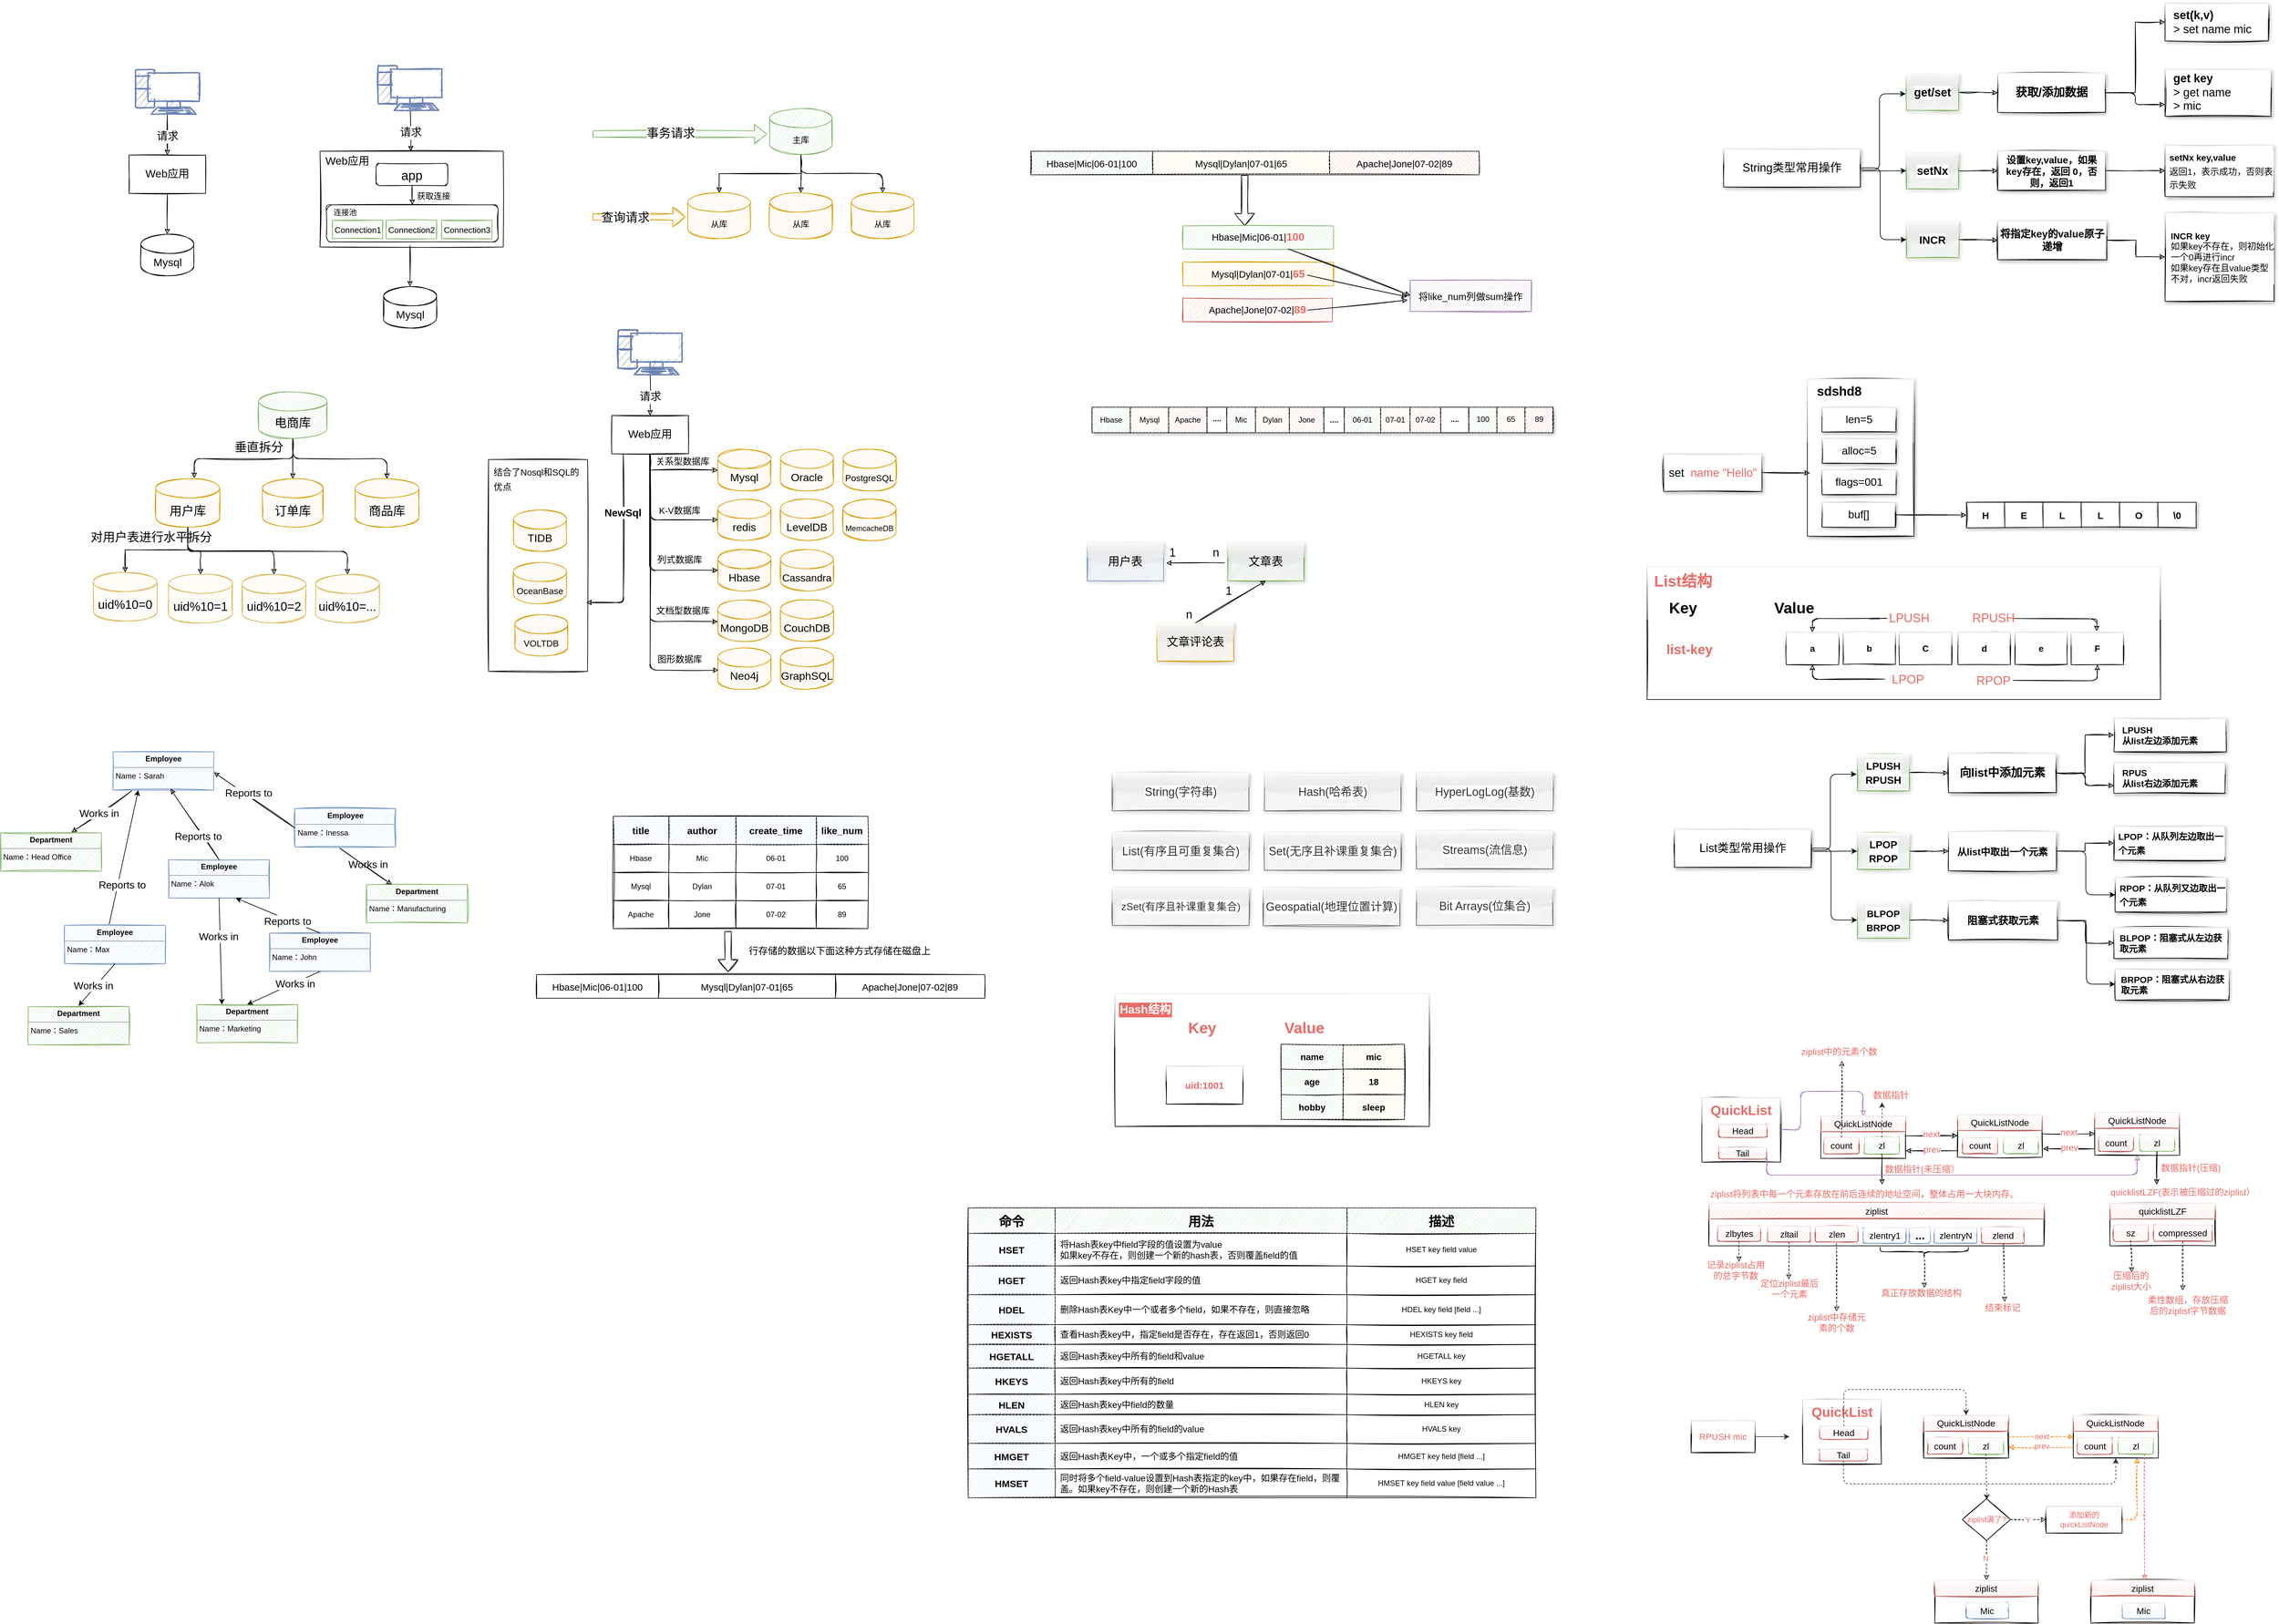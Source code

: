 <mxfile version="14.8.1" type="github">
  <diagram id="qKX1--xFgHHBexEKRUjf" name="Page-1">
    <mxGraphModel dx="1822" dy="1239" grid="0" gridSize="10" guides="1" tooltips="1" connect="1" arrows="1" fold="1" page="0" pageScale="1" pageWidth="827" pageHeight="1169" math="0" shadow="0">
      <root>
        <mxCell id="0" />
        <mxCell id="1" parent="0" />
        <mxCell id="s6qHRcp_9V7ku-NvBZSe-156" value="" style="rounded=0;whiteSpace=wrap;html=1;shadow=0;glass=1;sketch=1;fontSize=15;fontColor=#EA6B66;" vertex="1" parent="1">
          <mxGeometry x="1383" y="1497" width="492" height="208" as="geometry" />
        </mxCell>
        <mxCell id="s6qHRcp_9V7ku-NvBZSe-29" value="" style="rounded=0;whiteSpace=wrap;html=1;glass=1;sketch=1;fontSize=14;fontColor=#EA6B66;" vertex="1" parent="1">
          <mxGeometry x="2302" y="1660" width="123" height="101" as="geometry" />
        </mxCell>
        <mxCell id="s6qHRcp_9V7ku-NvBZSe-22" value="" style="rounded=0;whiteSpace=wrap;html=1;glass=1;sketch=1;fontSize=19;fontColor=#EA6B66;" vertex="1" parent="1">
          <mxGeometry x="2216" y="828" width="804" height="208" as="geometry" />
        </mxCell>
        <mxCell id="s5Ump-VfHsAbrPqj1HHM-357" value="" style="rounded=0;whiteSpace=wrap;html=1;shadow=1;glass=1;labelBackgroundColor=#ffffff;sketch=1;fontSize=15;strokeWidth=1;align=center;" parent="1" vertex="1">
          <mxGeometry x="2467" y="534" width="167" height="246" as="geometry" />
        </mxCell>
        <mxCell id="s5Ump-VfHsAbrPqj1HHM-192" value="" style="shape=table;html=1;whiteSpace=wrap;startSize=0;container=1;collapsible=0;childLayout=tableLayout;shadow=0;labelBackgroundColor=#ffffff;sketch=1;fontSize=15;align=left;fillColor=#f8cecc;strokeColor=#b85450;" parent="1" vertex="1">
          <mxGeometry x="1489" y="407" width="234" height="37" as="geometry" />
        </mxCell>
        <mxCell id="s5Ump-VfHsAbrPqj1HHM-193" value="" style="shape=partialRectangle;html=1;whiteSpace=wrap;collapsible=0;dropTarget=0;pointerEvents=0;fillColor=none;top=0;left=0;bottom=0;right=0;points=[[0,0.5],[1,0.5]];portConstraint=eastwest;" parent="s5Ump-VfHsAbrPqj1HHM-192" vertex="1">
          <mxGeometry width="234" height="37" as="geometry" />
        </mxCell>
        <mxCell id="s5Ump-VfHsAbrPqj1HHM-196" value="Apache|Jone|07-02|&lt;b&gt;&lt;font style=&quot;font-size: 17px&quot; color=&quot;#ea6b66&quot;&gt;89&lt;/font&gt;&lt;/b&gt;" style="shape=partialRectangle;html=1;whiteSpace=wrap;connectable=0;fillColor=none;top=0;left=0;bottom=0;right=0;overflow=hidden;fontSize=15;" parent="s5Ump-VfHsAbrPqj1HHM-193" vertex="1">
          <mxGeometry width="234" height="37" as="geometry" />
        </mxCell>
        <mxCell id="s5Ump-VfHsAbrPqj1HHM-95" value="" style="rounded=0;whiteSpace=wrap;html=1;shadow=0;labelBackgroundColor=none;sketch=1;fontSize=19;" parent="1" vertex="1">
          <mxGeometry x="402" y="660" width="155" height="332" as="geometry" />
        </mxCell>
        <mxCell id="s5Ump-VfHsAbrPqj1HHM-4" value="" style="rounded=0;orthogonalLoop=1;jettySize=auto;html=1;sketch=1;" parent="1" source="s5Ump-VfHsAbrPqj1HHM-2" target="s5Ump-VfHsAbrPqj1HHM-3" edge="1">
          <mxGeometry relative="1" as="geometry" />
        </mxCell>
        <mxCell id="s5Ump-VfHsAbrPqj1HHM-5" value="请求" style="edgeLabel;html=1;align=center;verticalAlign=middle;resizable=0;points=[];fontSize=17;" parent="s5Ump-VfHsAbrPqj1HHM-4" vertex="1" connectable="0">
          <mxGeometry x="-0.447" y="1" relative="1" as="geometry">
            <mxPoint x="-1" y="17" as="offset" />
          </mxGeometry>
        </mxCell>
        <mxCell id="s5Ump-VfHsAbrPqj1HHM-2" value="" style="fontColor=#0066CC;verticalAlign=top;verticalLabelPosition=bottom;labelPosition=center;align=center;html=1;outlineConnect=0;fillColor=#CCCCCC;strokeColor=#6881B3;gradientColor=none;gradientDirection=north;strokeWidth=2;shape=mxgraph.networks.pc;sketch=1;shadow=0;" parent="1" vertex="1">
          <mxGeometry x="-151" y="49" width="100" height="70" as="geometry" />
        </mxCell>
        <mxCell id="s5Ump-VfHsAbrPqj1HHM-7" value="" style="edgeStyle=none;rounded=0;sketch=1;orthogonalLoop=1;jettySize=auto;html=1;fontSize=17;" parent="1" source="s5Ump-VfHsAbrPqj1HHM-3" target="s5Ump-VfHsAbrPqj1HHM-6" edge="1">
          <mxGeometry relative="1" as="geometry" />
        </mxCell>
        <mxCell id="s5Ump-VfHsAbrPqj1HHM-3" value="&lt;font style=&quot;font-size: 17px&quot;&gt;Web应用&lt;/font&gt;" style="rounded=0;whiteSpace=wrap;html=1;shadow=0;sketch=1;" parent="1" vertex="1">
          <mxGeometry x="-161" y="183" width="120" height="60" as="geometry" />
        </mxCell>
        <mxCell id="s5Ump-VfHsAbrPqj1HHM-6" value="Mysql" style="shape=cylinder3;whiteSpace=wrap;html=1;boundedLbl=1;backgroundOutline=1;size=15;shadow=0;sketch=1;fontSize=17;" parent="1" vertex="1">
          <mxGeometry x="-142.5" y="307" width="83" height="65" as="geometry" />
        </mxCell>
        <mxCell id="s5Ump-VfHsAbrPqj1HHM-8" value="" style="rounded=0;orthogonalLoop=1;jettySize=auto;html=1;sketch=1;" parent="1" source="s5Ump-VfHsAbrPqj1HHM-10" target="s5Ump-VfHsAbrPqj1HHM-12" edge="1">
          <mxGeometry relative="1" as="geometry" />
        </mxCell>
        <mxCell id="s5Ump-VfHsAbrPqj1HHM-9" value="请求" style="edgeLabel;html=1;align=center;verticalAlign=middle;resizable=0;points=[];fontSize=17;" parent="s5Ump-VfHsAbrPqj1HHM-8" vertex="1" connectable="0">
          <mxGeometry x="-0.447" y="1" relative="1" as="geometry">
            <mxPoint x="-1" y="17" as="offset" />
          </mxGeometry>
        </mxCell>
        <mxCell id="s5Ump-VfHsAbrPqj1HHM-10" value="" style="fontColor=#0066CC;verticalAlign=top;verticalLabelPosition=bottom;labelPosition=center;align=center;html=1;outlineConnect=0;fillColor=#CCCCCC;strokeColor=#6881B3;gradientColor=none;gradientDirection=north;strokeWidth=2;shape=mxgraph.networks.pc;sketch=1;shadow=0;" parent="1" vertex="1">
          <mxGeometry x="229" y="43" width="100" height="70" as="geometry" />
        </mxCell>
        <mxCell id="s5Ump-VfHsAbrPqj1HHM-12" value="" style="rounded=0;whiteSpace=wrap;html=1;shadow=0;sketch=1;" parent="1" vertex="1">
          <mxGeometry x="138" y="177" width="287" height="150" as="geometry" />
        </mxCell>
        <mxCell id="s5Ump-VfHsAbrPqj1HHM-14" value="" style="edgeStyle=none;rounded=0;sketch=1;orthogonalLoop=1;jettySize=auto;html=1;fontSize=17;" parent="1" target="s5Ump-VfHsAbrPqj1HHM-15" edge="1">
          <mxGeometry relative="1" as="geometry">
            <mxPoint x="279" y="325" as="sourcePoint" />
          </mxGeometry>
        </mxCell>
        <mxCell id="s5Ump-VfHsAbrPqj1HHM-15" value="Mysql" style="shape=cylinder3;whiteSpace=wrap;html=1;boundedLbl=1;backgroundOutline=1;size=15;shadow=0;sketch=1;fontSize=17;" parent="1" vertex="1">
          <mxGeometry x="237.5" y="389" width="83" height="65" as="geometry" />
        </mxCell>
        <mxCell id="s5Ump-VfHsAbrPqj1HHM-16" value="&#xa;&#xa;&lt;span style=&quot;color: rgb(0, 0, 0); font-family: helvetica; font-size: 17px; font-style: normal; font-weight: 400; letter-spacing: normal; text-align: center; text-indent: 0px; text-transform: none; word-spacing: 0px; background-color: rgb(255, 255, 255); display: inline; float: none;&quot;&gt;Web应用&lt;/span&gt;&#xa;&#xa;" style="text;html=1;strokeColor=none;fillColor=none;align=center;verticalAlign=middle;whiteSpace=wrap;rounded=0;shadow=0;sketch=1;fontSize=17;" parent="1" vertex="1">
          <mxGeometry x="144" y="182" width="74" height="22" as="geometry" />
        </mxCell>
        <mxCell id="s5Ump-VfHsAbrPqj1HHM-17" value="" style="rounded=1;whiteSpace=wrap;html=1;shadow=0;sketch=1;fontSize=17;" parent="1" vertex="1">
          <mxGeometry x="148" y="261" width="269" height="58" as="geometry" />
        </mxCell>
        <mxCell id="s5Ump-VfHsAbrPqj1HHM-18" value="Connection1" style="rounded=0;whiteSpace=wrap;html=1;shadow=0;sketch=1;fontSize=13;fillColor=#d5e8d4;strokeColor=#82b366;" parent="1" vertex="1">
          <mxGeometry x="157.5" y="285" width="79" height="29" as="geometry" />
        </mxCell>
        <mxCell id="s5Ump-VfHsAbrPqj1HHM-19" value="Connection2" style="rounded=0;whiteSpace=wrap;html=1;shadow=0;sketch=1;fontSize=13;fillColor=#d5e8d4;strokeColor=#82b366;" parent="1" vertex="1">
          <mxGeometry x="241.5" y="285" width="79" height="29" as="geometry" />
        </mxCell>
        <mxCell id="s5Ump-VfHsAbrPqj1HHM-20" value="Connection3" style="rounded=0;whiteSpace=wrap;html=1;shadow=0;sketch=1;fontSize=13;fillColor=#d5e8d4;strokeColor=#82b366;" parent="1" vertex="1">
          <mxGeometry x="328.5" y="285" width="79" height="29" as="geometry" />
        </mxCell>
        <mxCell id="s5Ump-VfHsAbrPqj1HHM-24" value="&lt;font style=&quot;font-size: 12px&quot;&gt;连接池&lt;/font&gt;" style="text;html=1;strokeColor=none;fillColor=none;align=center;verticalAlign=middle;whiteSpace=wrap;rounded=0;shadow=0;sketch=1;fontSize=17;" parent="1" vertex="1">
          <mxGeometry x="155" y="263" width="45" height="18" as="geometry" />
        </mxCell>
        <mxCell id="s5Ump-VfHsAbrPqj1HHM-25" value="&lt;font style=&quot;font-size: 20px&quot;&gt;app&lt;/font&gt;" style="rounded=1;whiteSpace=wrap;html=1;shadow=0;sketch=1;fontSize=13;" parent="1" vertex="1">
          <mxGeometry x="226" y="196" width="112" height="35" as="geometry" />
        </mxCell>
        <mxCell id="s5Ump-VfHsAbrPqj1HHM-26" value="" style="endArrow=classic;html=1;fontSize=13;exitX=0.5;exitY=1;exitDx=0;exitDy=0;entryX=0.5;entryY=0;entryDx=0;entryDy=0;sketch=1;" parent="1" source="s5Ump-VfHsAbrPqj1HHM-25" target="s5Ump-VfHsAbrPqj1HHM-17" edge="1">
          <mxGeometry width="50" height="50" relative="1" as="geometry">
            <mxPoint x="581" y="278" as="sourcePoint" />
            <mxPoint x="631" y="228" as="targetPoint" />
          </mxGeometry>
        </mxCell>
        <mxCell id="s5Ump-VfHsAbrPqj1HHM-27" value="获取连接" style="text;html=1;strokeColor=none;fillColor=none;align=center;verticalAlign=middle;whiteSpace=wrap;rounded=0;shadow=0;sketch=1;fontSize=13;" parent="1" vertex="1">
          <mxGeometry x="284" y="246" width="64" height="1" as="geometry" />
        </mxCell>
        <mxCell id="s5Ump-VfHsAbrPqj1HHM-32" style="edgeStyle=orthogonalEdgeStyle;rounded=0;sketch=1;orthogonalLoop=1;jettySize=auto;html=1;exitX=0.5;exitY=1;exitDx=0;exitDy=0;exitPerimeter=0;entryX=0.5;entryY=0;entryDx=0;entryDy=0;entryPerimeter=0;fontSize=13;" parent="1" source="s5Ump-VfHsAbrPqj1HHM-28" target="s5Ump-VfHsAbrPqj1HHM-29" edge="1">
          <mxGeometry relative="1" as="geometry" />
        </mxCell>
        <mxCell id="s5Ump-VfHsAbrPqj1HHM-28" value="主库" style="shape=cylinder3;whiteSpace=wrap;html=1;boundedLbl=1;backgroundOutline=1;size=15;shadow=0;sketch=1;fontSize=13;fillColor=#d5e8d4;strokeColor=#82b366;" parent="1" vertex="1">
          <mxGeometry x="842" y="110" width="98" height="72" as="geometry" />
        </mxCell>
        <mxCell id="s5Ump-VfHsAbrPqj1HHM-29" value="从库" style="shape=cylinder3;whiteSpace=wrap;html=1;boundedLbl=1;backgroundOutline=1;size=15;shadow=0;sketch=1;fontSize=13;fillColor=#ffe6cc;strokeColor=#d79b00;" parent="1" vertex="1">
          <mxGeometry x="714" y="242" width="98" height="72" as="geometry" />
        </mxCell>
        <mxCell id="s5Ump-VfHsAbrPqj1HHM-30" value="从库" style="shape=cylinder3;whiteSpace=wrap;html=1;boundedLbl=1;backgroundOutline=1;size=15;shadow=0;sketch=1;fontSize=13;fillColor=#ffe6cc;strokeColor=#d79b00;" parent="1" vertex="1">
          <mxGeometry x="842" y="242" width="98" height="72" as="geometry" />
        </mxCell>
        <mxCell id="s5Ump-VfHsAbrPqj1HHM-31" value="从库" style="shape=cylinder3;whiteSpace=wrap;html=1;boundedLbl=1;backgroundOutline=1;size=15;shadow=0;sketch=1;fontSize=13;fillColor=#ffe6cc;strokeColor=#d79b00;" parent="1" vertex="1">
          <mxGeometry x="970" y="242" width="98" height="72" as="geometry" />
        </mxCell>
        <mxCell id="s5Ump-VfHsAbrPqj1HHM-35" value="" style="endArrow=classic;html=1;fontSize=13;entryX=0.5;entryY=0;entryDx=0;entryDy=0;entryPerimeter=0;edgeStyle=orthogonalEdgeStyle;sketch=1;" parent="1" target="s5Ump-VfHsAbrPqj1HHM-30" edge="1">
          <mxGeometry width="50" height="50" relative="1" as="geometry">
            <mxPoint x="891" y="186" as="sourcePoint" />
            <mxPoint x="1272" y="43" as="targetPoint" />
          </mxGeometry>
        </mxCell>
        <mxCell id="s5Ump-VfHsAbrPqj1HHM-36" value="" style="endArrow=classic;html=1;fontSize=13;exitX=0.5;exitY=1;exitDx=0;exitDy=0;exitPerimeter=0;entryX=0.5;entryY=0;entryDx=0;entryDy=0;entryPerimeter=0;edgeStyle=orthogonalEdgeStyle;sketch=1;" parent="1" source="s5Ump-VfHsAbrPqj1HHM-28" target="s5Ump-VfHsAbrPqj1HHM-31" edge="1">
          <mxGeometry width="50" height="50" relative="1" as="geometry">
            <mxPoint x="1222" y="93" as="sourcePoint" />
            <mxPoint x="1272" y="43" as="targetPoint" />
          </mxGeometry>
        </mxCell>
        <mxCell id="s5Ump-VfHsAbrPqj1HHM-39" value="" style="shape=flexArrow;endArrow=classic;html=1;fontSize=13;shadow=0;sketch=1;fillColor=#d5e8d4;strokeColor=#82b366;" parent="1" edge="1">
          <mxGeometry width="50" height="50" relative="1" as="geometry">
            <mxPoint x="565" y="150" as="sourcePoint" />
            <mxPoint x="838" y="150" as="targetPoint" />
          </mxGeometry>
        </mxCell>
        <mxCell id="s5Ump-VfHsAbrPqj1HHM-40" value="&lt;font style=&quot;font-size: 19px&quot;&gt;事务请求&lt;/font&gt;" style="edgeLabel;html=1;align=center;verticalAlign=middle;resizable=0;points=[];fontSize=13;labelBackgroundColor=#ffffff;" parent="s5Ump-VfHsAbrPqj1HHM-39" vertex="1" connectable="0">
          <mxGeometry x="-0.455" relative="1" as="geometry">
            <mxPoint x="47" y="-1" as="offset" />
          </mxGeometry>
        </mxCell>
        <mxCell id="s5Ump-VfHsAbrPqj1HHM-41" value="" style="shape=flexArrow;endArrow=classic;html=1;shadow=0;fontSize=13;sketch=1;fillColor=#ffe6cc;strokeColor=#d79b00;" parent="1" edge="1">
          <mxGeometry width="50" height="50" relative="1" as="geometry">
            <mxPoint x="565" y="280" as="sourcePoint" />
            <mxPoint x="710" y="280" as="targetPoint" />
          </mxGeometry>
        </mxCell>
        <mxCell id="s5Ump-VfHsAbrPqj1HHM-42" value="&lt;font style=&quot;font-size: 19px;&quot;&gt;查询请求&lt;/font&gt;" style="edgeLabel;html=1;align=center;verticalAlign=middle;resizable=0;points=[];fontSize=19;labelBackgroundColor=#ffffff;" parent="s5Ump-VfHsAbrPqj1HHM-41" vertex="1" connectable="0">
          <mxGeometry x="-0.3" y="-1" relative="1" as="geometry">
            <mxPoint as="offset" />
          </mxGeometry>
        </mxCell>
        <mxCell id="s5Ump-VfHsAbrPqj1HHM-45" value="电商库" style="shape=cylinder3;whiteSpace=wrap;html=1;boundedLbl=1;backgroundOutline=1;size=15;shadow=0;labelBackgroundColor=#ffffff;sketch=1;fontSize=19;fillColor=#d5e8d4;strokeColor=#82b366;" parent="1" vertex="1">
          <mxGeometry x="42" y="554" width="107" height="73" as="geometry" />
        </mxCell>
        <mxCell id="s5Ump-VfHsAbrPqj1HHM-56" value="" style="edgeStyle=orthogonalEdgeStyle;rounded=0;sketch=1;orthogonalLoop=1;jettySize=auto;html=1;shadow=0;fontSize=19;" parent="1" source="s5Ump-VfHsAbrPqj1HHM-46" target="s5Ump-VfHsAbrPqj1HHM-55" edge="1">
          <mxGeometry relative="1" as="geometry" />
        </mxCell>
        <mxCell id="s5Ump-VfHsAbrPqj1HHM-46" value="用户库" style="shape=cylinder3;whiteSpace=wrap;html=1;boundedLbl=1;backgroundOutline=1;size=15;shadow=0;labelBackgroundColor=#ffffff;sketch=1;fontSize=19;fillColor=#ffe6cc;strokeColor=#d79b00;" parent="1" vertex="1">
          <mxGeometry x="-119" y="690" width="100" height="76" as="geometry" />
        </mxCell>
        <mxCell id="s5Ump-VfHsAbrPqj1HHM-47" value="订单库" style="shape=cylinder3;whiteSpace=wrap;html=1;boundedLbl=1;backgroundOutline=1;size=15;shadow=0;labelBackgroundColor=#ffffff;sketch=1;fontSize=19;fillColor=#ffe6cc;strokeColor=#d79b00;" parent="1" vertex="1">
          <mxGeometry x="48" y="690" width="95" height="76" as="geometry" />
        </mxCell>
        <mxCell id="s5Ump-VfHsAbrPqj1HHM-48" value="商品库" style="shape=cylinder3;whiteSpace=wrap;html=1;boundedLbl=1;backgroundOutline=1;size=15;shadow=0;labelBackgroundColor=#ffffff;sketch=1;fontSize=19;fillColor=#ffe6cc;strokeColor=#d79b00;" parent="1" vertex="1">
          <mxGeometry x="193" y="690" width="100" height="76" as="geometry" />
        </mxCell>
        <mxCell id="s5Ump-VfHsAbrPqj1HHM-49" value="" style="endArrow=classic;html=1;shadow=0;fontSize=19;exitX=0.5;exitY=1;exitDx=0;exitDy=0;exitPerimeter=0;entryX=0.6;entryY=-0.013;entryDx=0;entryDy=0;entryPerimeter=0;edgeStyle=orthogonalEdgeStyle;sketch=1;" parent="1" source="s5Ump-VfHsAbrPqj1HHM-45" target="s5Ump-VfHsAbrPqj1HHM-46" edge="1">
          <mxGeometry width="50" height="50" relative="1" as="geometry">
            <mxPoint x="80" y="679" as="sourcePoint" />
            <mxPoint x="130" y="629" as="targetPoint" />
          </mxGeometry>
        </mxCell>
        <mxCell id="s5Ump-VfHsAbrPqj1HHM-50" value="" style="endArrow=classic;html=1;shadow=0;fontSize=19;exitX=0.5;exitY=1;exitDx=0;exitDy=0;exitPerimeter=0;entryX=0.5;entryY=0;entryDx=0;entryDy=0;entryPerimeter=0;edgeStyle=orthogonalEdgeStyle;sketch=1;" parent="1" source="s5Ump-VfHsAbrPqj1HHM-45" target="s5Ump-VfHsAbrPqj1HHM-48" edge="1">
          <mxGeometry width="50" height="50" relative="1" as="geometry">
            <mxPoint x="235" y="661" as="sourcePoint" />
            <mxPoint x="285" y="611" as="targetPoint" />
          </mxGeometry>
        </mxCell>
        <mxCell id="s5Ump-VfHsAbrPqj1HHM-51" value="" style="endArrow=classic;html=1;shadow=0;fontSize=19;exitX=0.5;exitY=1;exitDx=0;exitDy=0;exitPerimeter=0;entryX=0.5;entryY=0;entryDx=0;entryDy=0;entryPerimeter=0;sketch=1;" parent="1" source="s5Ump-VfHsAbrPqj1HHM-45" target="s5Ump-VfHsAbrPqj1HHM-47" edge="1">
          <mxGeometry width="50" height="50" relative="1" as="geometry">
            <mxPoint x="230" y="623" as="sourcePoint" />
            <mxPoint x="280" y="573" as="targetPoint" />
          </mxGeometry>
        </mxCell>
        <mxCell id="s5Ump-VfHsAbrPqj1HHM-52" value="垂直拆分" style="text;html=1;strokeColor=none;fillColor=none;align=center;verticalAlign=middle;whiteSpace=wrap;rounded=0;shadow=0;labelBackgroundColor=#ffffff;sketch=1;fontSize=19;" parent="1" vertex="1">
          <mxGeometry x="-5" y="634" width="95" height="13" as="geometry" />
        </mxCell>
        <mxCell id="s5Ump-VfHsAbrPqj1HHM-55" value="uid%10=0" style="shape=cylinder3;whiteSpace=wrap;html=1;boundedLbl=1;backgroundOutline=1;size=15;shadow=0;labelBackgroundColor=#ffffff;sketch=1;fontSize=19;fillColor=#fff2cc;strokeColor=#d6b656;" parent="1" vertex="1">
          <mxGeometry x="-217" y="837" width="100" height="76" as="geometry" />
        </mxCell>
        <mxCell id="s5Ump-VfHsAbrPqj1HHM-57" value="对用户表进行水平拆分" style="text;html=1;strokeColor=none;fillColor=none;align=center;verticalAlign=middle;whiteSpace=wrap;rounded=0;shadow=0;labelBackgroundColor=#ffffff;sketch=1;fontSize=19;" parent="1" vertex="1">
          <mxGeometry x="-227" y="773" width="202" height="17" as="geometry" />
        </mxCell>
        <mxCell id="s5Ump-VfHsAbrPqj1HHM-58" value="uid%10=1" style="shape=cylinder3;whiteSpace=wrap;html=1;boundedLbl=1;backgroundOutline=1;size=15;shadow=0;labelBackgroundColor=#ffffff;sketch=1;fontSize=19;fillColor=#fff2cc;strokeColor=#d6b656;" parent="1" vertex="1">
          <mxGeometry x="-99" y="840" width="100" height="76" as="geometry" />
        </mxCell>
        <mxCell id="s5Ump-VfHsAbrPqj1HHM-59" value="uid%10=2" style="shape=cylinder3;whiteSpace=wrap;html=1;boundedLbl=1;backgroundOutline=1;size=15;shadow=0;labelBackgroundColor=#ffffff;sketch=1;fontSize=19;fillColor=#fff2cc;strokeColor=#d6b656;" parent="1" vertex="1">
          <mxGeometry x="16" y="840" width="100" height="76" as="geometry" />
        </mxCell>
        <mxCell id="s5Ump-VfHsAbrPqj1HHM-60" value="uid%10=..." style="shape=cylinder3;whiteSpace=wrap;html=1;boundedLbl=1;backgroundOutline=1;size=15;shadow=0;labelBackgroundColor=#ffffff;sketch=1;fontSize=19;fillColor=#fff2cc;strokeColor=#d6b656;" parent="1" vertex="1">
          <mxGeometry x="131" y="840" width="100" height="76" as="geometry" />
        </mxCell>
        <mxCell id="s5Ump-VfHsAbrPqj1HHM-61" value="" style="endArrow=classic;html=1;shadow=0;fontSize=19;exitX=0.5;exitY=1;exitDx=0;exitDy=0;exitPerimeter=0;entryX=0.5;entryY=0;entryDx=0;entryDy=0;entryPerimeter=0;edgeStyle=orthogonalEdgeStyle;sketch=1;" parent="1" source="s5Ump-VfHsAbrPqj1HHM-46" target="s5Ump-VfHsAbrPqj1HHM-58" edge="1">
          <mxGeometry width="50" height="50" relative="1" as="geometry">
            <mxPoint x="14" y="809" as="sourcePoint" />
            <mxPoint x="64" y="759" as="targetPoint" />
          </mxGeometry>
        </mxCell>
        <mxCell id="s5Ump-VfHsAbrPqj1HHM-62" value="" style="endArrow=classic;html=1;shadow=0;fontSize=19;entryX=0.5;entryY=0;entryDx=0;entryDy=0;entryPerimeter=0;edgeStyle=orthogonalEdgeStyle;sketch=1;" parent="1" target="s5Ump-VfHsAbrPqj1HHM-60" edge="1">
          <mxGeometry width="50" height="50" relative="1" as="geometry">
            <mxPoint x="-69" y="768" as="sourcePoint" />
            <mxPoint x="384" y="604" as="targetPoint" />
            <Array as="points">
              <mxPoint x="-69" y="804" />
              <mxPoint x="181" y="804" />
            </Array>
          </mxGeometry>
        </mxCell>
        <mxCell id="s5Ump-VfHsAbrPqj1HHM-63" value="" style="endArrow=classic;html=1;shadow=0;fontSize=19;exitX=0.5;exitY=1;exitDx=0;exitDy=0;exitPerimeter=0;entryX=0.5;entryY=0;entryDx=0;entryDy=0;entryPerimeter=0;edgeStyle=orthogonalEdgeStyle;sketch=1;" parent="1" source="s5Ump-VfHsAbrPqj1HHM-46" target="s5Ump-VfHsAbrPqj1HHM-59" edge="1">
          <mxGeometry width="50" height="50" relative="1" as="geometry">
            <mxPoint x="334" y="654" as="sourcePoint" />
            <mxPoint x="384" y="604" as="targetPoint" />
          </mxGeometry>
        </mxCell>
        <mxCell id="s5Ump-VfHsAbrPqj1HHM-64" value="" style="rounded=0;orthogonalLoop=1;jettySize=auto;html=1;sketch=1;" parent="1" source="s5Ump-VfHsAbrPqj1HHM-66" target="s5Ump-VfHsAbrPqj1HHM-68" edge="1">
          <mxGeometry relative="1" as="geometry" />
        </mxCell>
        <mxCell id="s5Ump-VfHsAbrPqj1HHM-65" value="请求" style="edgeLabel;html=1;align=center;verticalAlign=middle;resizable=0;points=[];fontSize=17;" parent="s5Ump-VfHsAbrPqj1HHM-64" vertex="1" connectable="0">
          <mxGeometry x="-0.447" y="1" relative="1" as="geometry">
            <mxPoint x="-1" y="17" as="offset" />
          </mxGeometry>
        </mxCell>
        <mxCell id="s5Ump-VfHsAbrPqj1HHM-66" value="" style="fontColor=#0066CC;verticalAlign=top;verticalLabelPosition=bottom;labelPosition=center;align=center;html=1;outlineConnect=0;fillColor=#CCCCCC;strokeColor=#6881B3;gradientColor=none;gradientDirection=north;strokeWidth=2;shape=mxgraph.networks.pc;sketch=1;shadow=0;" parent="1" vertex="1">
          <mxGeometry x="605" y="457" width="100" height="70" as="geometry" />
        </mxCell>
        <mxCell id="s5Ump-VfHsAbrPqj1HHM-67" value="" style="edgeStyle=orthogonalEdgeStyle;rounded=0;sketch=1;orthogonalLoop=1;jettySize=auto;html=1;fontSize=17;exitX=0.5;exitY=1;exitDx=0;exitDy=0;" parent="1" source="s5Ump-VfHsAbrPqj1HHM-68" target="s5Ump-VfHsAbrPqj1HHM-69" edge="1">
          <mxGeometry relative="1" as="geometry" />
        </mxCell>
        <mxCell id="s5Ump-VfHsAbrPqj1HHM-68" value="&lt;font style=&quot;font-size: 17px&quot;&gt;Web应用&lt;/font&gt;" style="rounded=0;whiteSpace=wrap;html=1;shadow=0;sketch=1;" parent="1" vertex="1">
          <mxGeometry x="595" y="591" width="120" height="60" as="geometry" />
        </mxCell>
        <mxCell id="s5Ump-VfHsAbrPqj1HHM-69" value="Mysql" style="shape=cylinder3;whiteSpace=wrap;html=1;boundedLbl=1;backgroundOutline=1;size=15;shadow=0;sketch=1;fontSize=17;fillColor=#ffe6cc;strokeColor=#d79b00;" parent="1" vertex="1">
          <mxGeometry x="761" y="644" width="83" height="65" as="geometry" />
        </mxCell>
        <mxCell id="s5Ump-VfHsAbrPqj1HHM-70" value="redis" style="shape=cylinder3;whiteSpace=wrap;html=1;boundedLbl=1;backgroundOutline=1;size=15;shadow=0;sketch=1;fontSize=17;fillColor=#ffe6cc;strokeColor=#d79b00;" parent="1" vertex="1">
          <mxGeometry x="761" y="722" width="83" height="65" as="geometry" />
        </mxCell>
        <mxCell id="s5Ump-VfHsAbrPqj1HHM-71" value="LevelDB" style="shape=cylinder3;whiteSpace=wrap;html=1;boundedLbl=1;backgroundOutline=1;size=15;shadow=0;sketch=1;fontSize=17;fillColor=#ffe6cc;strokeColor=#d79b00;" parent="1" vertex="1">
          <mxGeometry x="859" y="722" width="83" height="65" as="geometry" />
        </mxCell>
        <mxCell id="s5Ump-VfHsAbrPqj1HHM-72" value="" style="endArrow=classic;html=1;shadow=0;fontSize=19;exitX=0.5;exitY=1;exitDx=0;exitDy=0;entryX=0;entryY=0.5;entryDx=0;entryDy=0;entryPerimeter=0;edgeStyle=orthogonalEdgeStyle;sketch=1;" parent="1" source="s5Ump-VfHsAbrPqj1HHM-68" target="s5Ump-VfHsAbrPqj1HHM-70" edge="1">
          <mxGeometry width="50" height="50" relative="1" as="geometry">
            <mxPoint x="671" y="792" as="sourcePoint" />
            <mxPoint x="721" y="742" as="targetPoint" />
          </mxGeometry>
        </mxCell>
        <mxCell id="s5Ump-VfHsAbrPqj1HHM-73" value="Hbase" style="shape=cylinder3;whiteSpace=wrap;html=1;boundedLbl=1;backgroundOutline=1;size=15;shadow=0;sketch=1;fontSize=17;fillColor=#ffe6cc;strokeColor=#d79b00;" parent="1" vertex="1">
          <mxGeometry x="761" y="801" width="83" height="65" as="geometry" />
        </mxCell>
        <mxCell id="s5Ump-VfHsAbrPqj1HHM-74" value="&lt;font style=&quot;font-size: 16px&quot;&gt;Cassandra&lt;/font&gt;" style="shape=cylinder3;whiteSpace=wrap;html=1;boundedLbl=1;backgroundOutline=1;size=15;shadow=0;sketch=1;fontSize=17;fillColor=#ffe6cc;strokeColor=#d79b00;" parent="1" vertex="1">
          <mxGeometry x="859" y="801" width="83" height="65" as="geometry" />
        </mxCell>
        <mxCell id="s5Ump-VfHsAbrPqj1HHM-75" value="MongoDB" style="shape=cylinder3;whiteSpace=wrap;html=1;boundedLbl=1;backgroundOutline=1;size=15;shadow=0;sketch=1;fontSize=17;fillColor=#ffe6cc;strokeColor=#d79b00;" parent="1" vertex="1">
          <mxGeometry x="761" y="880" width="83" height="65" as="geometry" />
        </mxCell>
        <mxCell id="s5Ump-VfHsAbrPqj1HHM-76" value="CouchDB" style="shape=cylinder3;whiteSpace=wrap;html=1;boundedLbl=1;backgroundOutline=1;size=15;shadow=0;sketch=1;fontSize=17;fillColor=#ffe6cc;strokeColor=#d79b00;" parent="1" vertex="1">
          <mxGeometry x="859" y="880" width="83" height="65" as="geometry" />
        </mxCell>
        <mxCell id="s5Ump-VfHsAbrPqj1HHM-77" value="&lt;font style=&quot;font-size: 12px&quot;&gt;MemcacheDB&lt;/font&gt;" style="shape=cylinder3;whiteSpace=wrap;html=1;boundedLbl=1;backgroundOutline=1;size=15;shadow=0;sketch=1;fontSize=17;fillColor=#ffe6cc;strokeColor=#d79b00;" parent="1" vertex="1">
          <mxGeometry x="957" y="722" width="83" height="65" as="geometry" />
        </mxCell>
        <mxCell id="s5Ump-VfHsAbrPqj1HHM-78" value="Neo4j" style="shape=cylinder3;whiteSpace=wrap;html=1;boundedLbl=1;backgroundOutline=1;size=15;shadow=0;sketch=1;fontSize=17;fillColor=#ffe6cc;strokeColor=#d79b00;" parent="1" vertex="1">
          <mxGeometry x="761" y="955" width="83" height="65" as="geometry" />
        </mxCell>
        <mxCell id="s5Ump-VfHsAbrPqj1HHM-79" value="GraphSQL" style="shape=cylinder3;whiteSpace=wrap;html=1;boundedLbl=1;backgroundOutline=1;size=15;shadow=0;sketch=1;fontSize=17;fillColor=#ffe6cc;strokeColor=#d79b00;" parent="1" vertex="1">
          <mxGeometry x="859" y="955" width="83" height="65" as="geometry" />
        </mxCell>
        <mxCell id="s5Ump-VfHsAbrPqj1HHM-81" value="" style="endArrow=classic;html=1;shadow=0;fontSize=19;exitX=0.5;exitY=1;exitDx=0;exitDy=0;entryX=0.012;entryY=0.538;entryDx=0;entryDy=0;entryPerimeter=0;edgeStyle=orthogonalEdgeStyle;sketch=1;" parent="1" source="s5Ump-VfHsAbrPqj1HHM-68" target="s5Ump-VfHsAbrPqj1HHM-78" edge="1">
          <mxGeometry width="50" height="50" relative="1" as="geometry">
            <mxPoint x="601" y="753" as="sourcePoint" />
            <mxPoint x="651" y="703" as="targetPoint" />
          </mxGeometry>
        </mxCell>
        <mxCell id="s5Ump-VfHsAbrPqj1HHM-82" value="" style="endArrow=classic;html=1;shadow=0;fontSize=19;entryX=0;entryY=0.523;entryDx=0;entryDy=0;entryPerimeter=0;edgeStyle=orthogonalEdgeStyle;sketch=1;" parent="1" target="s5Ump-VfHsAbrPqj1HHM-75" edge="1">
          <mxGeometry width="50" height="50" relative="1" as="geometry">
            <mxPoint x="655" y="654" as="sourcePoint" />
            <mxPoint x="560" y="709" as="targetPoint" />
            <Array as="points">
              <mxPoint x="655" y="914" />
            </Array>
          </mxGeometry>
        </mxCell>
        <mxCell id="s5Ump-VfHsAbrPqj1HHM-83" value="" style="endArrow=classic;html=1;shadow=0;fontSize=19;entryX=0;entryY=0.5;entryDx=0;entryDy=0;entryPerimeter=0;edgeStyle=orthogonalEdgeStyle;sketch=1;" parent="1" target="s5Ump-VfHsAbrPqj1HHM-73" edge="1">
          <mxGeometry width="50" height="50" relative="1" as="geometry">
            <mxPoint x="654" y="652" as="sourcePoint" />
            <mxPoint x="560" y="709" as="targetPoint" />
            <Array as="points">
              <mxPoint x="654" y="834" />
            </Array>
          </mxGeometry>
        </mxCell>
        <mxCell id="s5Ump-VfHsAbrPqj1HHM-84" value="&lt;font style=&quot;font-size: 14px&quot;&gt;关系型数据库&lt;/font&gt;" style="text;html=1;strokeColor=none;fillColor=none;align=center;verticalAlign=middle;whiteSpace=wrap;rounded=0;shadow=0;labelBackgroundColor=none;sketch=1;fontSize=19;" parent="1" vertex="1">
          <mxGeometry x="654" y="662" width="104" as="geometry" />
        </mxCell>
        <mxCell id="s5Ump-VfHsAbrPqj1HHM-85" value="Oracle" style="shape=cylinder3;whiteSpace=wrap;html=1;boundedLbl=1;backgroundOutline=1;size=15;shadow=0;sketch=1;fontSize=17;fillColor=#ffe6cc;strokeColor=#d79b00;" parent="1" vertex="1">
          <mxGeometry x="859" y="644" width="83" height="65" as="geometry" />
        </mxCell>
        <mxCell id="s5Ump-VfHsAbrPqj1HHM-86" value="&lt;font style=&quot;font-size: 14px&quot;&gt;PostgreSQL&lt;/font&gt;" style="shape=cylinder3;whiteSpace=wrap;html=1;boundedLbl=1;backgroundOutline=1;size=15;shadow=0;sketch=1;fontSize=17;fillColor=#ffe6cc;strokeColor=#d79b00;" parent="1" vertex="1">
          <mxGeometry x="957" y="644" width="83" height="65" as="geometry" />
        </mxCell>
        <mxCell id="s5Ump-VfHsAbrPqj1HHM-87" value="&lt;span style=&quot;font-size: 14px&quot;&gt;K-V数据库&lt;/span&gt;" style="text;html=1;strokeColor=none;fillColor=none;align=center;verticalAlign=middle;whiteSpace=wrap;rounded=0;shadow=0;labelBackgroundColor=none;sketch=1;fontSize=19;" parent="1" vertex="1">
          <mxGeometry x="665" y="739" width="73" as="geometry" />
        </mxCell>
        <mxCell id="s5Ump-VfHsAbrPqj1HHM-88" value="&lt;span style=&quot;font-size: 14px&quot;&gt;列式数据库&lt;/span&gt;" style="text;html=1;strokeColor=none;fillColor=none;align=center;verticalAlign=middle;whiteSpace=wrap;rounded=0;shadow=0;labelBackgroundColor=none;sketch=1;fontSize=19;" parent="1" vertex="1">
          <mxGeometry x="665" y="816" width="73" as="geometry" />
        </mxCell>
        <mxCell id="s5Ump-VfHsAbrPqj1HHM-89" value="&lt;span style=&quot;font-size: 14px&quot;&gt;文档型数据库&lt;/span&gt;" style="text;html=1;strokeColor=none;fillColor=none;align=center;verticalAlign=middle;whiteSpace=wrap;rounded=0;shadow=0;labelBackgroundColor=none;sketch=1;fontSize=19;" parent="1" vertex="1">
          <mxGeometry x="662" y="896" width="89" as="geometry" />
        </mxCell>
        <mxCell id="s5Ump-VfHsAbrPqj1HHM-90" value="&lt;span style=&quot;font-size: 14px&quot;&gt;图形数据库&lt;/span&gt;" style="text;html=1;strokeColor=none;fillColor=none;align=center;verticalAlign=middle;whiteSpace=wrap;rounded=0;shadow=0;labelBackgroundColor=none;sketch=1;fontSize=19;" parent="1" vertex="1">
          <mxGeometry x="657" y="972" width="89" as="geometry" />
        </mxCell>
        <mxCell id="s5Ump-VfHsAbrPqj1HHM-91" value="TIDB" style="shape=cylinder3;whiteSpace=wrap;html=1;boundedLbl=1;backgroundOutline=1;size=15;shadow=0;sketch=1;fontSize=17;fillColor=#ffe6cc;strokeColor=#d79b00;" parent="1" vertex="1">
          <mxGeometry x="441" y="739" width="83" height="65" as="geometry" />
        </mxCell>
        <mxCell id="s5Ump-VfHsAbrPqj1HHM-92" value="&lt;font style=&quot;font-size: 14px&quot;&gt;OceanBase&lt;/font&gt;" style="shape=cylinder3;whiteSpace=wrap;html=1;boundedLbl=1;backgroundOutline=1;size=15;shadow=0;sketch=1;fontSize=17;fillColor=#ffe6cc;strokeColor=#d79b00;" parent="1" vertex="1">
          <mxGeometry x="441" y="821" width="83" height="65" as="geometry" />
        </mxCell>
        <mxCell id="s5Ump-VfHsAbrPqj1HHM-94" value="" style="endArrow=classic;html=1;shadow=0;fontSize=19;edgeStyle=orthogonalEdgeStyle;sketch=1;" parent="1" edge="1">
          <mxGeometry width="50" height="50" relative="1" as="geometry">
            <mxPoint x="613" y="652" as="sourcePoint" />
            <mxPoint x="555" y="884" as="targetPoint" />
            <Array as="points">
              <mxPoint x="613" y="652" />
              <mxPoint x="613" y="884" />
            </Array>
          </mxGeometry>
        </mxCell>
        <mxCell id="s5Ump-VfHsAbrPqj1HHM-101" value="&lt;span style=&quot;font-weight: 700&quot;&gt;NewSql&lt;/span&gt;" style="edgeLabel;html=1;align=center;verticalAlign=middle;resizable=0;points=[];fontSize=16;" parent="s5Ump-VfHsAbrPqj1HHM-94" vertex="1" connectable="0">
          <mxGeometry x="-0.371" y="-1" relative="1" as="geometry">
            <mxPoint as="offset" />
          </mxGeometry>
        </mxCell>
        <mxCell id="s5Ump-VfHsAbrPqj1HHM-97" value="&lt;span style=&quot;font-size: 14px&quot;&gt;结合了Nosql和SQL的优点&lt;/span&gt;" style="text;html=1;strokeColor=none;fillColor=none;align=left;verticalAlign=middle;whiteSpace=wrap;rounded=0;shadow=0;labelBackgroundColor=none;sketch=1;fontSize=19;" parent="1" vertex="1">
          <mxGeometry x="408" y="690" width="149" as="geometry" />
        </mxCell>
        <mxCell id="s5Ump-VfHsAbrPqj1HHM-99" value="&lt;font style=&quot;font-size: 14px&quot;&gt;VOLTDB&lt;/font&gt;" style="shape=cylinder3;whiteSpace=wrap;html=1;boundedLbl=1;backgroundOutline=1;size=15;shadow=0;sketch=1;fontSize=17;fillColor=#ffe6cc;strokeColor=#d79b00;" parent="1" vertex="1">
          <mxGeometry x="443" y="903" width="83" height="65" as="geometry" />
        </mxCell>
        <mxCell id="s5Ump-VfHsAbrPqj1HHM-107" value="&lt;p style=&quot;margin: 0px ; margin-top: 4px ; text-align: center&quot;&gt;&lt;b&gt;Employee&lt;/b&gt;&lt;/p&gt;&lt;hr size=&quot;1&quot;&gt;&lt;p style=&quot;margin: 0px ; margin-left: 4px&quot;&gt;Name：Sarah&lt;/p&gt;" style="verticalAlign=top;align=left;overflow=fill;fontSize=12;fontFamily=Helvetica;html=1;shadow=0;labelBackgroundColor=none;sketch=1;fillColor=#dae8fc;strokeColor=#6c8ebf;" parent="1" vertex="1">
          <mxGeometry x="-186" y="1118" width="158" height="60" as="geometry" />
        </mxCell>
        <mxCell id="s5Ump-VfHsAbrPqj1HHM-108" value="&lt;p style=&quot;margin: 0px ; margin-top: 4px ; text-align: center&quot;&gt;&lt;b&gt;Department&lt;/b&gt;&lt;/p&gt;&lt;hr size=&quot;1&quot;&gt;&lt;p style=&quot;margin: 0px ; margin-left: 4px&quot;&gt;Name：Head Office&lt;/p&gt;" style="verticalAlign=top;align=left;overflow=fill;fontSize=12;fontFamily=Helvetica;html=1;shadow=0;labelBackgroundColor=none;sketch=1;fillColor=#d5e8d4;strokeColor=#82b366;" parent="1" vertex="1">
          <mxGeometry x="-362" y="1245" width="158" height="60" as="geometry" />
        </mxCell>
        <mxCell id="s5Ump-VfHsAbrPqj1HHM-109" value="&lt;p style=&quot;margin: 0px ; margin-top: 4px ; text-align: center&quot;&gt;&lt;b&gt;Employee&lt;/b&gt;&lt;/p&gt;&lt;hr size=&quot;1&quot;&gt;&lt;p style=&quot;margin: 0px ; margin-left: 4px&quot;&gt;Name：Alok&lt;/p&gt;" style="verticalAlign=top;align=left;overflow=fill;fontSize=12;fontFamily=Helvetica;html=1;shadow=0;labelBackgroundColor=none;sketch=1;fillColor=#dae8fc;strokeColor=#6c8ebf;" parent="1" vertex="1">
          <mxGeometry x="-99" y="1287" width="158" height="60" as="geometry" />
        </mxCell>
        <mxCell id="s5Ump-VfHsAbrPqj1HHM-110" value="&lt;p style=&quot;margin: 0px ; margin-top: 4px ; text-align: center&quot;&gt;&lt;b&gt;Employee&lt;/b&gt;&lt;/p&gt;&lt;hr size=&quot;1&quot;&gt;&lt;p style=&quot;margin: 0px ; margin-left: 4px&quot;&gt;Name：Inessa&lt;/p&gt;" style="verticalAlign=top;align=left;overflow=fill;fontSize=12;fontFamily=Helvetica;html=1;shadow=0;labelBackgroundColor=none;sketch=1;fillColor=#dae8fc;strokeColor=#6c8ebf;" parent="1" vertex="1">
          <mxGeometry x="98.5" y="1207" width="158" height="60" as="geometry" />
        </mxCell>
        <mxCell id="s5Ump-VfHsAbrPqj1HHM-111" value="&lt;p style=&quot;margin: 0px ; margin-top: 4px ; text-align: center&quot;&gt;&lt;b&gt;Department&lt;/b&gt;&lt;/p&gt;&lt;hr size=&quot;1&quot;&gt;&lt;p style=&quot;margin: 0px ; margin-left: 4px&quot;&gt;Name：Sales&lt;/p&gt;" style="verticalAlign=top;align=left;overflow=fill;fontSize=12;fontFamily=Helvetica;html=1;shadow=0;labelBackgroundColor=none;sketch=1;fillColor=#d5e8d4;strokeColor=#82b366;" parent="1" vertex="1">
          <mxGeometry x="-319" y="1517" width="158" height="60" as="geometry" />
        </mxCell>
        <mxCell id="s5Ump-VfHsAbrPqj1HHM-112" value="&lt;p style=&quot;margin: 0px ; margin-top: 4px ; text-align: center&quot;&gt;&lt;b&gt;Department&lt;/b&gt;&lt;/p&gt;&lt;hr size=&quot;1&quot;&gt;&lt;p style=&quot;margin: 0px ; margin-left: 4px&quot;&gt;Name：Marketing&lt;/p&gt;" style="verticalAlign=top;align=left;overflow=fill;fontSize=12;fontFamily=Helvetica;html=1;shadow=0;labelBackgroundColor=none;sketch=1;fillColor=#d5e8d4;strokeColor=#82b366;" parent="1" vertex="1">
          <mxGeometry x="-55" y="1514" width="158" height="60" as="geometry" />
        </mxCell>
        <mxCell id="s5Ump-VfHsAbrPqj1HHM-113" value="&lt;p style=&quot;margin: 0px ; margin-top: 4px ; text-align: center&quot;&gt;&lt;b&gt;Department&lt;/b&gt;&lt;/p&gt;&lt;hr size=&quot;1&quot;&gt;&lt;p style=&quot;margin: 0px ; margin-left: 4px&quot;&gt;Name：Manufacturing&lt;/p&gt;" style="verticalAlign=top;align=left;overflow=fill;fontSize=12;fontFamily=Helvetica;html=1;shadow=0;labelBackgroundColor=none;sketch=1;fillColor=#d5e8d4;strokeColor=#82b366;" parent="1" vertex="1">
          <mxGeometry x="211" y="1326" width="158" height="60" as="geometry" />
        </mxCell>
        <mxCell id="s5Ump-VfHsAbrPqj1HHM-114" value="&lt;p style=&quot;margin: 0px ; margin-top: 4px ; text-align: center&quot;&gt;&lt;b&gt;Employee&lt;/b&gt;&lt;/p&gt;&lt;hr size=&quot;1&quot;&gt;&lt;p style=&quot;margin: 0px ; margin-left: 4px&quot;&gt;Name：Max&lt;/p&gt;" style="verticalAlign=top;align=left;overflow=fill;fontSize=12;fontFamily=Helvetica;html=1;shadow=0;labelBackgroundColor=none;sketch=1;fillColor=#dae8fc;strokeColor=#6c8ebf;" parent="1" vertex="1">
          <mxGeometry x="-262" y="1390" width="158" height="60" as="geometry" />
        </mxCell>
        <mxCell id="s5Ump-VfHsAbrPqj1HHM-115" value="&lt;p style=&quot;margin: 0px ; margin-top: 4px ; text-align: center&quot;&gt;&lt;b&gt;Employee&lt;/b&gt;&lt;/p&gt;&lt;hr size=&quot;1&quot;&gt;&lt;p style=&quot;margin: 0px ; margin-left: 4px&quot;&gt;Name：John&lt;/p&gt;" style="verticalAlign=top;align=left;overflow=fill;fontSize=12;fontFamily=Helvetica;html=1;shadow=0;labelBackgroundColor=none;sketch=1;fillColor=#dae8fc;strokeColor=#6c8ebf;" parent="1" vertex="1">
          <mxGeometry x="59" y="1402" width="158" height="60" as="geometry" />
        </mxCell>
        <mxCell id="s5Ump-VfHsAbrPqj1HHM-116" value="" style="endArrow=classic;html=1;shadow=0;fontSize=16;exitX=0.446;exitY=1.033;exitDx=0;exitDy=0;exitPerimeter=0;entryX=0.25;entryY=0;entryDx=0;entryDy=0;sketch=1;" parent="1" source="s5Ump-VfHsAbrPqj1HHM-110" target="s5Ump-VfHsAbrPqj1HHM-113" edge="1">
          <mxGeometry width="50" height="50" relative="1" as="geometry">
            <mxPoint x="146" y="1355" as="sourcePoint" />
            <mxPoint x="196" y="1305" as="targetPoint" />
          </mxGeometry>
        </mxCell>
        <mxCell id="s5Ump-VfHsAbrPqj1HHM-117" value="" style="endArrow=classic;html=1;shadow=0;fontSize=16;exitX=0;exitY=0.5;exitDx=0;exitDy=0;entryX=1;entryY=0.533;entryDx=0;entryDy=0;sketch=1;entryPerimeter=0;" parent="1" source="s5Ump-VfHsAbrPqj1HHM-110" target="s5Ump-VfHsAbrPqj1HHM-107" edge="1">
          <mxGeometry width="50" height="50" relative="1" as="geometry">
            <mxPoint x="178.968" y="1278.98" as="sourcePoint" />
            <mxPoint x="260.5" y="1336" as="targetPoint" />
          </mxGeometry>
        </mxCell>
        <mxCell id="s5Ump-VfHsAbrPqj1HHM-118" value="Reports to" style="edgeLabel;html=1;align=center;verticalAlign=middle;resizable=0;points=[];fontSize=16;" parent="s5Ump-VfHsAbrPqj1HHM-117" vertex="1" connectable="0">
          <mxGeometry x="0.195" y="-4" relative="1" as="geometry">
            <mxPoint as="offset" />
          </mxGeometry>
        </mxCell>
        <mxCell id="s5Ump-VfHsAbrPqj1HHM-119" value="Works in" style="text;html=1;align=center;verticalAlign=middle;resizable=0;points=[];autosize=1;strokeColor=none;fontSize=16;" parent="1" vertex="1">
          <mxGeometry x="177" y="1282" width="72" height="23" as="geometry" />
        </mxCell>
        <mxCell id="s5Ump-VfHsAbrPqj1HHM-120" value="" style="endArrow=classic;html=1;shadow=0;fontSize=16;exitX=0.5;exitY=0;exitDx=0;exitDy=0;sketch=1;" parent="1" source="s5Ump-VfHsAbrPqj1HHM-109" edge="1">
          <mxGeometry width="50" height="50" relative="1" as="geometry">
            <mxPoint x="-102" y="1260" as="sourcePoint" />
            <mxPoint x="-96" y="1176" as="targetPoint" />
          </mxGeometry>
        </mxCell>
        <mxCell id="s5Ump-VfHsAbrPqj1HHM-121" value="Reports to" style="text;html=1;align=center;verticalAlign=middle;resizable=0;points=[];autosize=1;strokeColor=none;fontSize=16;labelBackgroundColor=#ffffff;" parent="1" vertex="1">
          <mxGeometry x="-95" y="1238" width="84" height="23" as="geometry" />
        </mxCell>
        <mxCell id="s5Ump-VfHsAbrPqj1HHM-122" value="" style="endArrow=classic;html=1;shadow=0;fontSize=16;entryX=0.25;entryY=1;entryDx=0;entryDy=0;exitX=0.443;exitY=-0.033;exitDx=0;exitDy=0;exitPerimeter=0;" parent="1" source="s5Ump-VfHsAbrPqj1HHM-114" target="s5Ump-VfHsAbrPqj1HHM-107" edge="1">
          <mxGeometry width="50" height="50" relative="1" as="geometry">
            <mxPoint x="146" y="1355" as="sourcePoint" />
            <mxPoint x="196" y="1305" as="targetPoint" />
          </mxGeometry>
        </mxCell>
        <mxCell id="s5Ump-VfHsAbrPqj1HHM-123" value="Reports to" style="edgeLabel;html=1;align=center;verticalAlign=middle;resizable=0;points=[];fontSize=16;" parent="s5Ump-VfHsAbrPqj1HHM-122" vertex="1" connectable="0">
          <mxGeometry x="-0.172" y="-4" relative="1" as="geometry">
            <mxPoint x="-3" y="24" as="offset" />
          </mxGeometry>
        </mxCell>
        <mxCell id="s5Ump-VfHsAbrPqj1HHM-124" value="" style="endArrow=classic;html=1;shadow=0;fontSize=16;exitX=0.184;exitY=1.017;exitDx=0;exitDy=0;exitPerimeter=0;entryX=0.703;entryY=-0.017;entryDx=0;entryDy=0;entryPerimeter=0;sketch=1;" parent="1" source="s5Ump-VfHsAbrPqj1HHM-107" target="s5Ump-VfHsAbrPqj1HHM-108" edge="1">
          <mxGeometry width="50" height="50" relative="1" as="geometry">
            <mxPoint x="-352" y="1194" as="sourcePoint" />
            <mxPoint x="-302" y="1144" as="targetPoint" />
          </mxGeometry>
        </mxCell>
        <mxCell id="s5Ump-VfHsAbrPqj1HHM-125" value="Works in" style="edgeLabel;html=1;align=center;verticalAlign=middle;resizable=0;points=[];fontSize=16;" parent="s5Ump-VfHsAbrPqj1HHM-124" vertex="1" connectable="0">
          <mxGeometry x="0.268" y="1" relative="1" as="geometry">
            <mxPoint x="8" y="-7" as="offset" />
          </mxGeometry>
        </mxCell>
        <mxCell id="s5Ump-VfHsAbrPqj1HHM-126" value="" style="endArrow=classic;html=1;shadow=0;fontSize=16;exitX=0.5;exitY=1;exitDx=0;exitDy=0;" parent="1" source="s5Ump-VfHsAbrPqj1HHM-114" edge="1">
          <mxGeometry width="50" height="50" relative="1" as="geometry">
            <mxPoint x="-380" y="1475" as="sourcePoint" />
            <mxPoint x="-240" y="1516" as="targetPoint" />
          </mxGeometry>
        </mxCell>
        <mxCell id="s5Ump-VfHsAbrPqj1HHM-127" value="Works in" style="edgeLabel;html=1;align=center;verticalAlign=middle;resizable=0;points=[];fontSize=16;" parent="s5Ump-VfHsAbrPqj1HHM-126" vertex="1" connectable="0">
          <mxGeometry x="0.363" y="-2" relative="1" as="geometry">
            <mxPoint x="6" y="-10" as="offset" />
          </mxGeometry>
        </mxCell>
        <mxCell id="s5Ump-VfHsAbrPqj1HHM-128" value="" style="endArrow=classic;html=1;shadow=0;fontSize=16;exitX=0.5;exitY=1;exitDx=0;exitDy=0;entryX=0.25;entryY=0;entryDx=0;entryDy=0;" parent="1" source="s5Ump-VfHsAbrPqj1HHM-109" target="s5Ump-VfHsAbrPqj1HHM-112" edge="1">
          <mxGeometry width="50" height="50" relative="1" as="geometry">
            <mxPoint x="-35" y="1449" as="sourcePoint" />
            <mxPoint x="15" y="1399" as="targetPoint" />
          </mxGeometry>
        </mxCell>
        <mxCell id="s5Ump-VfHsAbrPqj1HHM-129" value="Works in" style="edgeLabel;html=1;align=center;verticalAlign=middle;resizable=0;points=[];fontSize=16;" parent="s5Ump-VfHsAbrPqj1HHM-128" vertex="1" connectable="0">
          <mxGeometry x="-0.289" y="-3" relative="1" as="geometry">
            <mxPoint as="offset" />
          </mxGeometry>
        </mxCell>
        <mxCell id="s5Ump-VfHsAbrPqj1HHM-130" value="" style="endArrow=classic;html=1;shadow=0;fontSize=16;entryX=0.665;entryY=1;entryDx=0;entryDy=0;entryPerimeter=0;exitX=0.5;exitY=0;exitDx=0;exitDy=0;" parent="1" source="s5Ump-VfHsAbrPqj1HHM-115" target="s5Ump-VfHsAbrPqj1HHM-109" edge="1">
          <mxGeometry width="50" height="50" relative="1" as="geometry">
            <mxPoint x="250" y="1549" as="sourcePoint" />
            <mxPoint x="300" y="1499" as="targetPoint" />
          </mxGeometry>
        </mxCell>
        <mxCell id="s5Ump-VfHsAbrPqj1HHM-131" value="Reports to" style="edgeLabel;html=1;align=center;verticalAlign=middle;resizable=0;points=[];fontSize=16;" parent="s5Ump-VfHsAbrPqj1HHM-130" vertex="1" connectable="0">
          <mxGeometry x="-0.239" y="2" relative="1" as="geometry">
            <mxPoint as="offset" />
          </mxGeometry>
        </mxCell>
        <mxCell id="s5Ump-VfHsAbrPqj1HHM-132" value="" style="endArrow=classic;html=1;shadow=0;fontSize=16;exitX=0.5;exitY=1;exitDx=0;exitDy=0;entryX=0.5;entryY=0;entryDx=0;entryDy=0;" parent="1" source="s5Ump-VfHsAbrPqj1HHM-115" target="s5Ump-VfHsAbrPqj1HHM-112" edge="1">
          <mxGeometry width="50" height="50" relative="1" as="geometry">
            <mxPoint x="251" y="1547" as="sourcePoint" />
            <mxPoint x="301" y="1497" as="targetPoint" />
          </mxGeometry>
        </mxCell>
        <mxCell id="s5Ump-VfHsAbrPqj1HHM-133" value="Works in" style="edgeLabel;html=1;align=center;verticalAlign=middle;resizable=0;points=[];fontSize=16;" parent="s5Ump-VfHsAbrPqj1HHM-132" vertex="1" connectable="0">
          <mxGeometry x="-0.308" y="1" relative="1" as="geometry">
            <mxPoint as="offset" />
          </mxGeometry>
        </mxCell>
        <mxCell id="s5Ump-VfHsAbrPqj1HHM-134" value="" style="shape=table;html=1;whiteSpace=wrap;startSize=0;container=1;collapsible=0;childLayout=tableLayout;shadow=0;labelBackgroundColor=#ffffff;sketch=1;fontSize=16;align=left;" parent="1" vertex="1">
          <mxGeometry x="597.25" y="1219" width="398.75" height="176" as="geometry" />
        </mxCell>
        <mxCell id="s5Ump-VfHsAbrPqj1HHM-135" value="" style="shape=partialRectangle;html=1;whiteSpace=wrap;collapsible=0;dropTarget=0;pointerEvents=0;fillColor=none;top=0;left=0;bottom=0;right=0;points=[[0,0.5],[1,0.5]];portConstraint=eastwest;" parent="s5Ump-VfHsAbrPqj1HHM-134" vertex="1">
          <mxGeometry width="398.75" height="44" as="geometry" />
        </mxCell>
        <mxCell id="s5Ump-VfHsAbrPqj1HHM-136" value="title" style="shape=partialRectangle;html=1;whiteSpace=wrap;connectable=0;fillColor=#dae8fc;top=0;left=0;bottom=0;right=0;overflow=hidden;fontStyle=1;strokeColor=#6c8ebf;sketch=1;fontSize=15;" parent="s5Ump-VfHsAbrPqj1HHM-135" vertex="1">
          <mxGeometry width="87" height="44" as="geometry" />
        </mxCell>
        <mxCell id="s5Ump-VfHsAbrPqj1HHM-137" value="author" style="shape=partialRectangle;html=1;whiteSpace=wrap;connectable=0;fillColor=#dae8fc;top=0;left=0;bottom=0;right=0;overflow=hidden;fontStyle=1;strokeColor=#6c8ebf;sketch=1;fontSize=15;" parent="s5Ump-VfHsAbrPqj1HHM-135" vertex="1">
          <mxGeometry x="87" width="105" height="44" as="geometry" />
        </mxCell>
        <mxCell id="s5Ump-VfHsAbrPqj1HHM-138" value="create_time" style="shape=partialRectangle;html=1;whiteSpace=wrap;connectable=0;fillColor=#dae8fc;top=0;left=0;bottom=0;right=0;overflow=hidden;fontStyle=1;strokeColor=#6c8ebf;sketch=1;fontSize=15;" parent="s5Ump-VfHsAbrPqj1HHM-135" vertex="1">
          <mxGeometry x="192" width="126" height="44" as="geometry" />
        </mxCell>
        <mxCell id="s5Ump-VfHsAbrPqj1HHM-151" value="like_num" style="shape=partialRectangle;html=1;whiteSpace=wrap;connectable=0;fillColor=#dae8fc;top=0;left=0;bottom=0;right=0;overflow=hidden;fontStyle=1;strokeColor=#6c8ebf;sketch=1;fontSize=15;" parent="s5Ump-VfHsAbrPqj1HHM-135" vertex="1">
          <mxGeometry x="318" width="81" height="44" as="geometry" />
        </mxCell>
        <mxCell id="s5Ump-VfHsAbrPqj1HHM-139" value="" style="shape=partialRectangle;html=1;whiteSpace=wrap;collapsible=0;dropTarget=0;pointerEvents=0;fillColor=none;top=0;left=0;bottom=0;right=0;points=[[0,0.5],[1,0.5]];portConstraint=eastwest;" parent="s5Ump-VfHsAbrPqj1HHM-134" vertex="1">
          <mxGeometry y="44" width="398.75" height="44" as="geometry" />
        </mxCell>
        <mxCell id="s5Ump-VfHsAbrPqj1HHM-140" value="Hbase" style="shape=partialRectangle;html=1;whiteSpace=wrap;connectable=0;fillColor=none;top=0;left=0;bottom=0;right=0;overflow=hidden;" parent="s5Ump-VfHsAbrPqj1HHM-139" vertex="1">
          <mxGeometry width="87" height="44" as="geometry" />
        </mxCell>
        <mxCell id="s5Ump-VfHsAbrPqj1HHM-141" value="Mic" style="shape=partialRectangle;html=1;whiteSpace=wrap;connectable=0;fillColor=none;top=0;left=0;bottom=0;right=0;overflow=hidden;" parent="s5Ump-VfHsAbrPqj1HHM-139" vertex="1">
          <mxGeometry x="87" width="105" height="44" as="geometry" />
        </mxCell>
        <mxCell id="s5Ump-VfHsAbrPqj1HHM-142" value="06-01" style="shape=partialRectangle;html=1;whiteSpace=wrap;connectable=0;fillColor=none;top=0;left=0;bottom=0;right=0;overflow=hidden;" parent="s5Ump-VfHsAbrPqj1HHM-139" vertex="1">
          <mxGeometry x="192" width="126" height="44" as="geometry" />
        </mxCell>
        <mxCell id="s5Ump-VfHsAbrPqj1HHM-152" value="100" style="shape=partialRectangle;html=1;whiteSpace=wrap;connectable=0;fillColor=none;top=0;left=0;bottom=0;right=0;overflow=hidden;" parent="s5Ump-VfHsAbrPqj1HHM-139" vertex="1">
          <mxGeometry x="318" width="81" height="44" as="geometry" />
        </mxCell>
        <mxCell id="s5Ump-VfHsAbrPqj1HHM-143" value="" style="shape=partialRectangle;html=1;whiteSpace=wrap;collapsible=0;dropTarget=0;pointerEvents=0;fillColor=none;top=0;left=0;bottom=0;right=0;points=[[0,0.5],[1,0.5]];portConstraint=eastwest;" parent="s5Ump-VfHsAbrPqj1HHM-134" vertex="1">
          <mxGeometry y="88" width="398.75" height="44" as="geometry" />
        </mxCell>
        <mxCell id="s5Ump-VfHsAbrPqj1HHM-144" value="Mysql" style="shape=partialRectangle;html=1;whiteSpace=wrap;connectable=0;fillColor=none;top=0;left=0;bottom=0;right=0;overflow=hidden;" parent="s5Ump-VfHsAbrPqj1HHM-143" vertex="1">
          <mxGeometry width="87" height="44" as="geometry" />
        </mxCell>
        <mxCell id="s5Ump-VfHsAbrPqj1HHM-145" value="Dylan" style="shape=partialRectangle;html=1;whiteSpace=wrap;connectable=0;fillColor=none;top=0;left=0;bottom=0;right=0;overflow=hidden;" parent="s5Ump-VfHsAbrPqj1HHM-143" vertex="1">
          <mxGeometry x="87" width="105" height="44" as="geometry" />
        </mxCell>
        <mxCell id="s5Ump-VfHsAbrPqj1HHM-146" value="07-01" style="shape=partialRectangle;html=1;whiteSpace=wrap;connectable=0;fillColor=none;top=0;left=0;bottom=0;right=0;overflow=hidden;" parent="s5Ump-VfHsAbrPqj1HHM-143" vertex="1">
          <mxGeometry x="192" width="126" height="44" as="geometry" />
        </mxCell>
        <mxCell id="s5Ump-VfHsAbrPqj1HHM-153" value="65" style="shape=partialRectangle;html=1;whiteSpace=wrap;connectable=0;fillColor=none;top=0;left=0;bottom=0;right=0;overflow=hidden;" parent="s5Ump-VfHsAbrPqj1HHM-143" vertex="1">
          <mxGeometry x="318" width="81" height="44" as="geometry" />
        </mxCell>
        <mxCell id="s5Ump-VfHsAbrPqj1HHM-154" value="" style="shape=partialRectangle;html=1;whiteSpace=wrap;collapsible=0;dropTarget=0;pointerEvents=0;fillColor=none;top=0;left=0;bottom=0;right=0;points=[[0,0.5],[1,0.5]];portConstraint=eastwest;" parent="s5Ump-VfHsAbrPqj1HHM-134" vertex="1">
          <mxGeometry y="132" width="398.75" height="44" as="geometry" />
        </mxCell>
        <mxCell id="s5Ump-VfHsAbrPqj1HHM-155" value="Apache" style="shape=partialRectangle;html=1;whiteSpace=wrap;connectable=0;fillColor=none;top=0;left=0;bottom=0;right=0;overflow=hidden;" parent="s5Ump-VfHsAbrPqj1HHM-154" vertex="1">
          <mxGeometry width="87" height="44" as="geometry" />
        </mxCell>
        <mxCell id="s5Ump-VfHsAbrPqj1HHM-156" value="Jone" style="shape=partialRectangle;html=1;whiteSpace=wrap;connectable=0;fillColor=none;top=0;left=0;bottom=0;right=0;overflow=hidden;" parent="s5Ump-VfHsAbrPqj1HHM-154" vertex="1">
          <mxGeometry x="87" width="105" height="44" as="geometry" />
        </mxCell>
        <mxCell id="s5Ump-VfHsAbrPqj1HHM-157" value="07-02" style="shape=partialRectangle;html=1;whiteSpace=wrap;connectable=0;fillColor=none;top=0;left=0;bottom=0;right=0;overflow=hidden;" parent="s5Ump-VfHsAbrPqj1HHM-154" vertex="1">
          <mxGeometry x="192" width="126" height="44" as="geometry" />
        </mxCell>
        <mxCell id="s5Ump-VfHsAbrPqj1HHM-158" value="89" style="shape=partialRectangle;html=1;whiteSpace=wrap;connectable=0;fillColor=none;top=0;left=0;bottom=0;right=0;overflow=hidden;" parent="s5Ump-VfHsAbrPqj1HHM-154" vertex="1">
          <mxGeometry x="318" width="81" height="44" as="geometry" />
        </mxCell>
        <mxCell id="s5Ump-VfHsAbrPqj1HHM-159" value="" style="shape=table;html=1;whiteSpace=wrap;startSize=0;container=1;collapsible=0;childLayout=tableLayout;shadow=0;labelBackgroundColor=#ffffff;sketch=1;fontSize=15;align=left;" parent="1" vertex="1">
          <mxGeometry x="477" y="1467" width="702" height="37" as="geometry" />
        </mxCell>
        <mxCell id="s5Ump-VfHsAbrPqj1HHM-160" value="" style="shape=partialRectangle;html=1;whiteSpace=wrap;collapsible=0;dropTarget=0;pointerEvents=0;fillColor=none;top=0;left=0;bottom=0;right=0;points=[[0,0.5],[1,0.5]];portConstraint=eastwest;" parent="s5Ump-VfHsAbrPqj1HHM-159" vertex="1">
          <mxGeometry width="702" height="37" as="geometry" />
        </mxCell>
        <mxCell id="s5Ump-VfHsAbrPqj1HHM-161" value="Hbase|Mic|06-01|100" style="shape=partialRectangle;html=1;whiteSpace=wrap;connectable=0;fillColor=none;top=0;left=0;bottom=0;right=0;overflow=hidden;fontSize=15;" parent="s5Ump-VfHsAbrPqj1HHM-160" vertex="1">
          <mxGeometry width="191" height="37" as="geometry" />
        </mxCell>
        <mxCell id="s5Ump-VfHsAbrPqj1HHM-162" value="Mysql|Dylan|07-01|65" style="shape=partialRectangle;html=1;whiteSpace=wrap;connectable=0;fillColor=none;top=0;left=0;bottom=0;right=0;overflow=hidden;fontSize=15;" parent="s5Ump-VfHsAbrPqj1HHM-160" vertex="1">
          <mxGeometry x="191" width="277" height="37" as="geometry" />
        </mxCell>
        <mxCell id="s5Ump-VfHsAbrPqj1HHM-163" value="Apache|Jone|07-02|89" style="shape=partialRectangle;html=1;whiteSpace=wrap;connectable=0;fillColor=none;top=0;left=0;bottom=0;right=0;overflow=hidden;fontSize=15;" parent="s5Ump-VfHsAbrPqj1HHM-160" vertex="1">
          <mxGeometry x="468" width="234" height="37" as="geometry" />
        </mxCell>
        <mxCell id="s5Ump-VfHsAbrPqj1HHM-172" value="" style="shape=flexArrow;endArrow=classic;html=1;shadow=0;fontSize=15;sketch=1;" parent="1" edge="1">
          <mxGeometry width="50" height="50" relative="1" as="geometry">
            <mxPoint x="777" y="1399" as="sourcePoint" />
            <mxPoint x="777" y="1463" as="targetPoint" />
          </mxGeometry>
        </mxCell>
        <mxCell id="s5Ump-VfHsAbrPqj1HHM-173" value="行存储的数据以下面这种方式存储在磁盘上" style="text;html=1;strokeColor=none;fillColor=none;align=center;verticalAlign=middle;whiteSpace=wrap;rounded=0;shadow=0;labelBackgroundColor=#ffffff;sketch=1;fontSize=15;" parent="1" vertex="1">
          <mxGeometry x="792" y="1416" width="320" height="25" as="geometry" />
        </mxCell>
        <mxCell id="s5Ump-VfHsAbrPqj1HHM-175" value="" style="shape=table;html=1;whiteSpace=wrap;startSize=0;container=1;collapsible=0;childLayout=tableLayout;shadow=0;labelBackgroundColor=#ffffff;sketch=1;fontSize=15;align=left;" parent="1" vertex="1">
          <mxGeometry x="1251" y="177" width="702" height="37" as="geometry" />
        </mxCell>
        <mxCell id="s5Ump-VfHsAbrPqj1HHM-176" value="" style="shape=partialRectangle;html=1;whiteSpace=wrap;collapsible=0;dropTarget=0;pointerEvents=0;fillColor=none;top=0;left=0;bottom=0;right=0;points=[[0,0.5],[1,0.5]];portConstraint=eastwest;" parent="s5Ump-VfHsAbrPqj1HHM-175" vertex="1">
          <mxGeometry width="702" height="37" as="geometry" />
        </mxCell>
        <mxCell id="s5Ump-VfHsAbrPqj1HHM-177" value="Hbase|Mic|06-01|100" style="shape=partialRectangle;html=1;whiteSpace=wrap;connectable=0;fillColor=#d5e8d4;top=0;left=0;bottom=0;right=0;overflow=hidden;fontSize=15;strokeColor=#82b366;sketch=1;" parent="s5Ump-VfHsAbrPqj1HHM-176" vertex="1">
          <mxGeometry width="191" height="37" as="geometry" />
        </mxCell>
        <mxCell id="s5Ump-VfHsAbrPqj1HHM-178" value="Mysql|Dylan|07-01|65" style="shape=partialRectangle;html=1;whiteSpace=wrap;connectable=0;fillColor=#fff2cc;top=0;left=0;bottom=0;right=0;overflow=hidden;fontSize=15;strokeColor=#d6b656;sketch=1;" parent="s5Ump-VfHsAbrPqj1HHM-176" vertex="1">
          <mxGeometry x="191" width="277" height="37" as="geometry" />
        </mxCell>
        <mxCell id="s5Ump-VfHsAbrPqj1HHM-179" value="Apache|Jone|07-02|89" style="shape=partialRectangle;html=1;whiteSpace=wrap;connectable=0;fillColor=#f8cecc;top=0;left=0;bottom=0;right=0;overflow=hidden;fontSize=15;strokeColor=#b85450;sketch=1;" parent="s5Ump-VfHsAbrPqj1HHM-176" vertex="1">
          <mxGeometry x="468" width="234" height="37" as="geometry" />
        </mxCell>
        <mxCell id="s5Ump-VfHsAbrPqj1HHM-180" value="" style="shape=flexArrow;endArrow=classic;html=1;shadow=0;fontSize=15;sketch=1;entryX=0.411;entryY=0;entryDx=0;entryDy=0;entryPerimeter=0;" parent="1" target="s5Ump-VfHsAbrPqj1HHM-183" edge="1">
          <mxGeometry width="50" height="50" relative="1" as="geometry">
            <mxPoint x="1586" y="214" as="sourcePoint" />
            <mxPoint x="1586" y="285" as="targetPoint" />
          </mxGeometry>
        </mxCell>
        <mxCell id="s5Ump-VfHsAbrPqj1HHM-182" value="" style="shape=table;html=1;whiteSpace=wrap;startSize=0;container=1;collapsible=0;childLayout=tableLayout;shadow=0;labelBackgroundColor=#ffffff;sketch=1;fontSize=15;align=left;fillColor=#d5e8d4;strokeColor=#82b366;" parent="1" vertex="1">
          <mxGeometry x="1489" y="294" width="236" height="36" as="geometry" />
        </mxCell>
        <mxCell id="s5Ump-VfHsAbrPqj1HHM-183" value="" style="shape=partialRectangle;html=1;whiteSpace=wrap;collapsible=0;dropTarget=0;pointerEvents=0;fillColor=none;top=0;left=0;bottom=0;right=0;points=[[0,0.5],[1,0.5]];portConstraint=eastwest;" parent="s5Ump-VfHsAbrPqj1HHM-182" vertex="1">
          <mxGeometry width="236" height="36" as="geometry" />
        </mxCell>
        <mxCell id="s5Ump-VfHsAbrPqj1HHM-184" value="Hbase|Mic|06-01|&lt;b&gt;&lt;font color=&quot;#ea6b66&quot; style=&quot;font-size: 17px&quot;&gt;100&lt;/font&gt;&lt;/b&gt;" style="shape=partialRectangle;html=1;whiteSpace=wrap;connectable=0;fillColor=none;top=0;left=0;bottom=0;right=0;overflow=hidden;fontSize=15;" parent="s5Ump-VfHsAbrPqj1HHM-183" vertex="1">
          <mxGeometry width="236" height="36" as="geometry" />
        </mxCell>
        <mxCell id="s5Ump-VfHsAbrPqj1HHM-187" value="" style="shape=table;html=1;whiteSpace=wrap;startSize=0;container=1;collapsible=0;childLayout=tableLayout;shadow=0;labelBackgroundColor=#ffffff;sketch=1;fontSize=15;align=left;fillColor=#ffe6cc;strokeColor=#d79b00;" parent="1" vertex="1">
          <mxGeometry x="1489" y="351" width="236" height="37" as="geometry" />
        </mxCell>
        <mxCell id="s5Ump-VfHsAbrPqj1HHM-188" value="" style="shape=partialRectangle;html=1;whiteSpace=wrap;collapsible=0;dropTarget=0;pointerEvents=0;fillColor=none;top=0;left=0;bottom=0;right=0;points=[[0,0.5],[1,0.5]];portConstraint=eastwest;" parent="s5Ump-VfHsAbrPqj1HHM-187" vertex="1">
          <mxGeometry width="236" height="37" as="geometry" />
        </mxCell>
        <mxCell id="s5Ump-VfHsAbrPqj1HHM-190" value="Mysql|Dylan|07-01|&lt;font color=&quot;#ea6b66&quot; style=&quot;font-size: 17px&quot;&gt;&lt;b&gt;65&lt;/b&gt;&lt;/font&gt;" style="shape=partialRectangle;html=1;whiteSpace=wrap;connectable=0;fillColor=#fff2cc;top=0;left=0;bottom=0;right=0;overflow=hidden;fontSize=15;strokeColor=#d6b656;sketch=1;" parent="s5Ump-VfHsAbrPqj1HHM-188" vertex="1">
          <mxGeometry width="236" height="37" as="geometry" />
        </mxCell>
        <mxCell id="s5Ump-VfHsAbrPqj1HHM-198" value="" style="endArrow=classic;html=1;shadow=0;fontSize=15;sketch=1;" parent="1" source="s5Ump-VfHsAbrPqj1HHM-183" edge="1">
          <mxGeometry width="50" height="50" relative="1" as="geometry">
            <mxPoint x="1843" y="528" as="sourcePoint" />
            <mxPoint x="1845" y="403" as="targetPoint" />
          </mxGeometry>
        </mxCell>
        <mxCell id="s5Ump-VfHsAbrPqj1HHM-199" value="" style="endArrow=classic;html=1;shadow=0;fontSize=15;sketch=1;" parent="1" edge="1">
          <mxGeometry width="50" height="50" relative="1" as="geometry">
            <mxPoint x="1684" y="371" as="sourcePoint" />
            <mxPoint x="1840" y="405" as="targetPoint" />
          </mxGeometry>
        </mxCell>
        <mxCell id="s5Ump-VfHsAbrPqj1HHM-200" value="" style="endArrow=classic;html=1;shadow=0;fontSize=15;sketch=1;" parent="1" edge="1">
          <mxGeometry width="50" height="50" relative="1" as="geometry">
            <mxPoint x="1684" y="426" as="sourcePoint" />
            <mxPoint x="1841" y="410" as="targetPoint" />
          </mxGeometry>
        </mxCell>
        <mxCell id="s5Ump-VfHsAbrPqj1HHM-201" value="将like_num列做sum操作" style="rounded=0;whiteSpace=wrap;html=1;shadow=0;labelBackgroundColor=#ffffff;sketch=1;fontSize=15;align=left;fillColor=#e1d5e7;strokeColor=#9673a6;spacingLeft=11;" parent="1" vertex="1">
          <mxGeometry x="1845" y="379" width="190" height="49" as="geometry" />
        </mxCell>
        <mxCell id="s5Ump-VfHsAbrPqj1HHM-210" value="" style="shape=table;html=1;whiteSpace=wrap;startSize=0;container=1;collapsible=0;childLayout=tableLayout;shadow=1;labelBackgroundColor=#ffffff;sketch=1;fontSize=15;align=left;spacingTop=0;spacingBottom=-3;" parent="1" vertex="1">
          <mxGeometry x="1347" y="578" width="721.75" height="40" as="geometry" />
        </mxCell>
        <mxCell id="s5Ump-VfHsAbrPqj1HHM-211" value="" style="shape=partialRectangle;html=1;whiteSpace=wrap;collapsible=0;dropTarget=0;pointerEvents=0;fillColor=none;top=0;left=0;bottom=0;right=0;points=[[0,0.5],[1,0.5]];portConstraint=eastwest;" parent="s5Ump-VfHsAbrPqj1HHM-210" vertex="1">
          <mxGeometry width="721.75" height="40" as="geometry" />
        </mxCell>
        <mxCell id="s5Ump-VfHsAbrPqj1HHM-212" value="Hbase" style="shape=partialRectangle;html=1;whiteSpace=wrap;connectable=0;fillColor=#d5e8d4;top=0;left=0;bottom=0;right=0;overflow=hidden;strokeColor=#82b366;sketch=1;" parent="s5Ump-VfHsAbrPqj1HHM-211" vertex="1">
          <mxGeometry width="60" height="40" as="geometry" />
        </mxCell>
        <mxCell id="s5Ump-VfHsAbrPqj1HHM-213" value="Mysql" style="shape=partialRectangle;html=1;whiteSpace=wrap;connectable=0;fillColor=#ffe6cc;top=0;left=0;bottom=0;right=0;overflow=hidden;sketch=1;strokeColor=#d79b00;" parent="s5Ump-VfHsAbrPqj1HHM-211" vertex="1">
          <mxGeometry x="60" width="60" height="40" as="geometry" />
        </mxCell>
        <mxCell id="s5Ump-VfHsAbrPqj1HHM-223" value="Apache" style="shape=partialRectangle;html=1;whiteSpace=wrap;connectable=0;fillColor=#f8cecc;top=0;left=0;bottom=0;right=0;overflow=hidden;sketch=1;strokeColor=#b85450;" parent="s5Ump-VfHsAbrPqj1HHM-211" vertex="1">
          <mxGeometry x="120" width="60" height="40" as="geometry" />
        </mxCell>
        <mxCell id="s5Ump-VfHsAbrPqj1HHM-226" value="&lt;b&gt;....&lt;/b&gt;" style="shape=partialRectangle;html=1;whiteSpace=wrap;connectable=0;top=0;left=0;bottom=0;right=0;overflow=hidden;strokeColor=none;fillColor=none;strokeWidth=0;spacingBottom=4;sketch=1;" parent="s5Ump-VfHsAbrPqj1HHM-211" vertex="1">
          <mxGeometry x="180" width="31" height="40" as="geometry" />
        </mxCell>
        <mxCell id="s5Ump-VfHsAbrPqj1HHM-229" value="Mic" style="shape=partialRectangle;html=1;whiteSpace=wrap;connectable=0;fillColor=#d5e8d4;top=0;left=0;bottom=0;right=0;overflow=hidden;strokeColor=#82b366;sketch=1;" parent="s5Ump-VfHsAbrPqj1HHM-211" vertex="1">
          <mxGeometry x="211" width="45" height="40" as="geometry" />
        </mxCell>
        <mxCell id="s5Ump-VfHsAbrPqj1HHM-232" value="Dylan" style="shape=partialRectangle;html=1;whiteSpace=wrap;connectable=0;fillColor=#ffe6cc;top=0;left=0;bottom=0;right=0;overflow=hidden;sketch=1;strokeColor=#d79b00;" parent="s5Ump-VfHsAbrPqj1HHM-211" vertex="1">
          <mxGeometry x="256" width="53" height="40" as="geometry" />
        </mxCell>
        <mxCell id="s5Ump-VfHsAbrPqj1HHM-235" value="Jone" style="shape=partialRectangle;html=1;whiteSpace=wrap;connectable=0;fillColor=#f8cecc;top=0;left=0;bottom=0;right=0;overflow=hidden;sketch=1;strokeColor=#b85450;" parent="s5Ump-VfHsAbrPqj1HHM-211" vertex="1">
          <mxGeometry x="309" width="54" height="40" as="geometry" />
        </mxCell>
        <mxCell id="s5Ump-VfHsAbrPqj1HHM-238" value="&lt;b&gt;....&lt;/b&gt;" style="shape=partialRectangle;html=1;whiteSpace=wrap;connectable=0;fillColor=none;top=0;left=0;bottom=0;right=0;overflow=hidden;sketch=1;" parent="s5Ump-VfHsAbrPqj1HHM-211" vertex="1">
          <mxGeometry x="363" width="32" height="40" as="geometry" />
        </mxCell>
        <mxCell id="s5Ump-VfHsAbrPqj1HHM-241" value="06-01" style="shape=partialRectangle;html=1;whiteSpace=wrap;connectable=0;fillColor=#d5e8d4;top=0;left=0;bottom=0;right=0;overflow=hidden;strokeColor=#82b366;sketch=1;" parent="s5Ump-VfHsAbrPqj1HHM-211" vertex="1">
          <mxGeometry x="395" width="57" height="40" as="geometry" />
        </mxCell>
        <mxCell id="s5Ump-VfHsAbrPqj1HHM-244" value="07-01" style="shape=partialRectangle;html=1;whiteSpace=wrap;connectable=0;fillColor=#ffe6cc;top=0;left=0;bottom=0;right=0;overflow=hidden;sketch=1;strokeColor=#d79b00;" parent="s5Ump-VfHsAbrPqj1HHM-211" vertex="1">
          <mxGeometry x="452" width="46" height="40" as="geometry" />
        </mxCell>
        <mxCell id="s5Ump-VfHsAbrPqj1HHM-247" value="07-02" style="shape=partialRectangle;html=1;whiteSpace=wrap;connectable=0;fillColor=#f8cecc;top=0;left=0;bottom=0;right=0;overflow=hidden;sketch=1;strokeColor=#b85450;" parent="s5Ump-VfHsAbrPqj1HHM-211" vertex="1">
          <mxGeometry x="498" width="48" height="40" as="geometry" />
        </mxCell>
        <mxCell id="s5Ump-VfHsAbrPqj1HHM-250" value="&lt;b&gt;....&lt;/b&gt;" style="shape=partialRectangle;html=1;whiteSpace=wrap;connectable=0;fillColor=none;top=0;left=0;bottom=0;right=0;overflow=hidden;spacingBottom=3;sketch=1;" parent="s5Ump-VfHsAbrPqj1HHM-211" vertex="1">
          <mxGeometry x="546" width="44" height="40" as="geometry" />
        </mxCell>
        <mxCell id="s5Ump-VfHsAbrPqj1HHM-253" value="100" style="shape=partialRectangle;html=1;whiteSpace=wrap;connectable=0;fillColor=#d5e8d4;top=0;left=0;bottom=0;right=0;overflow=hidden;spacingBottom=3;strokeColor=#82b366;sketch=1;" parent="s5Ump-VfHsAbrPqj1HHM-211" vertex="1">
          <mxGeometry x="590" width="44" height="40" as="geometry" />
        </mxCell>
        <mxCell id="s5Ump-VfHsAbrPqj1HHM-254" value="65" style="shape=partialRectangle;html=1;whiteSpace=wrap;connectable=0;fillColor=#ffe6cc;top=0;left=0;bottom=0;right=0;overflow=hidden;spacingBottom=3;sketch=1;strokeColor=#d79b00;" parent="s5Ump-VfHsAbrPqj1HHM-211" vertex="1">
          <mxGeometry x="634" width="44" height="40" as="geometry" />
        </mxCell>
        <mxCell id="s5Ump-VfHsAbrPqj1HHM-255" value="89" style="shape=partialRectangle;html=1;whiteSpace=wrap;connectable=0;fillColor=#f8cecc;top=0;left=0;bottom=0;right=0;overflow=hidden;spacingBottom=3;sketch=1;strokeColor=#b85450;" parent="s5Ump-VfHsAbrPqj1HHM-211" vertex="1">
          <mxGeometry x="678" width="44" height="40" as="geometry" />
        </mxCell>
        <mxCell id="s5Ump-VfHsAbrPqj1HHM-289" value="用户表" style="whiteSpace=wrap;html=1;sketch=1;fontSize=18;align=center;labelBorderColor=none;glass=1;rounded=0;shadow=1;fillColor=#dae8fc;strokeColor=#6c8ebf;" parent="1" vertex="1">
          <mxGeometry x="1339" y="790" width="120" height="60" as="geometry" />
        </mxCell>
        <mxCell id="s5Ump-VfHsAbrPqj1HHM-290" value="文章表" style="whiteSpace=wrap;html=1;sketch=1;fontSize=18;align=center;labelBorderColor=none;glass=1;rounded=0;shadow=1;fillColor=#d5e8d4;strokeColor=#82b366;" parent="1" vertex="1">
          <mxGeometry x="1559" y="790" width="120" height="60" as="geometry" />
        </mxCell>
        <mxCell id="s5Ump-VfHsAbrPqj1HHM-291" value="文章评论表" style="whiteSpace=wrap;html=1;sketch=1;fontSize=18;align=center;labelBorderColor=none;glass=1;rounded=0;shadow=1;fillColor=#ffe6cc;strokeColor=#d79b00;" parent="1" vertex="1">
          <mxGeometry x="1449" y="916" width="120" height="60" as="geometry" />
        </mxCell>
        <mxCell id="s5Ump-VfHsAbrPqj1HHM-292" value="" style="endArrow=classic;html=1;shadow=0;fontSize=18;sketch=1;" parent="1" edge="1">
          <mxGeometry width="50" height="50" relative="1" as="geometry">
            <mxPoint x="1554" y="822" as="sourcePoint" />
            <mxPoint x="1463" y="822" as="targetPoint" />
          </mxGeometry>
        </mxCell>
        <mxCell id="s5Ump-VfHsAbrPqj1HHM-293" value="" style="endArrow=classic;html=1;shadow=0;fontSize=18;exitX=0.5;exitY=0;exitDx=0;exitDy=0;entryX=0.5;entryY=1;entryDx=0;entryDy=0;sketch=1;" parent="1" source="s5Ump-VfHsAbrPqj1HHM-291" target="s5Ump-VfHsAbrPqj1HHM-290" edge="1">
          <mxGeometry width="50" height="50" relative="1" as="geometry">
            <mxPoint x="1661" y="947" as="sourcePoint" />
            <mxPoint x="1711" y="897" as="targetPoint" />
          </mxGeometry>
        </mxCell>
        <mxCell id="s5Ump-VfHsAbrPqj1HHM-294" value="n" style="text;html=1;strokeColor=none;fillColor=none;align=center;verticalAlign=middle;whiteSpace=wrap;rounded=0;shadow=1;glass=1;labelBackgroundColor=#ffffff;sketch=1;fontSize=18;" parent="1" vertex="1">
          <mxGeometry x="1521" y="796" width="40" height="20" as="geometry" />
        </mxCell>
        <mxCell id="s5Ump-VfHsAbrPqj1HHM-295" value="1" style="text;html=1;strokeColor=none;fillColor=none;align=center;verticalAlign=middle;whiteSpace=wrap;rounded=0;shadow=1;glass=1;labelBackgroundColor=#ffffff;sketch=1;fontSize=18;" parent="1" vertex="1">
          <mxGeometry x="1453" y="796" width="40" height="20" as="geometry" />
        </mxCell>
        <mxCell id="s5Ump-VfHsAbrPqj1HHM-296" value="n" style="text;html=1;strokeColor=none;fillColor=none;align=center;verticalAlign=middle;whiteSpace=wrap;rounded=0;shadow=1;glass=1;labelBackgroundColor=#ffffff;sketch=1;fontSize=18;" parent="1" vertex="1">
          <mxGeometry x="1479" y="893" width="40" height="20" as="geometry" />
        </mxCell>
        <mxCell id="s5Ump-VfHsAbrPqj1HHM-297" value="1" style="text;html=1;strokeColor=none;fillColor=none;align=center;verticalAlign=middle;whiteSpace=wrap;rounded=0;shadow=1;glass=1;labelBackgroundColor=#ffffff;sketch=1;fontSize=18;" parent="1" vertex="1">
          <mxGeometry x="1541" y="856" width="40" height="20" as="geometry" />
        </mxCell>
        <mxCell id="s5Ump-VfHsAbrPqj1HHM-298" value="String(字符串)" style="rounded=0;whiteSpace=wrap;html=1;shadow=1;glass=1;labelBackgroundColor=#ffffff;sketch=1;fontSize=18;strokeWidth=1;align=center;fillColor=#f5f5f5;strokeColor=#666666;fontColor=#333333;" parent="1" vertex="1">
          <mxGeometry x="1378.75" y="1150.5" width="214" height="60" as="geometry" />
        </mxCell>
        <mxCell id="s5Ump-VfHsAbrPqj1HHM-299" value="Hash(哈希表)" style="rounded=0;whiteSpace=wrap;html=1;shadow=1;glass=1;labelBackgroundColor=#ffffff;sketch=1;fontSize=18;strokeWidth=1;align=center;fillColor=#f5f5f5;strokeColor=#666666;fontColor=#333333;" parent="1" vertex="1">
          <mxGeometry x="1616.75" y="1150.5" width="214" height="60" as="geometry" />
        </mxCell>
        <mxCell id="s5Ump-VfHsAbrPqj1HHM-300" value="List(有序且可重复集合)" style="rounded=0;whiteSpace=wrap;html=1;shadow=1;glass=1;labelBackgroundColor=#ffffff;sketch=1;fontSize=18;strokeWidth=1;align=center;fillColor=#f5f5f5;strokeColor=#666666;fontColor=#333333;" parent="1" vertex="1">
          <mxGeometry x="1378.75" y="1243.5" width="214" height="60" as="geometry" />
        </mxCell>
        <mxCell id="s5Ump-VfHsAbrPqj1HHM-301" value="Set(无序且补课重复集合)" style="rounded=0;whiteSpace=wrap;html=1;shadow=1;glass=1;labelBackgroundColor=#ffffff;sketch=1;fontSize=18;strokeWidth=1;align=center;fillColor=#f5f5f5;strokeColor=#666666;fontColor=#333333;" parent="1" vertex="1">
          <mxGeometry x="1616.75" y="1243.5" width="214" height="60" as="geometry" />
        </mxCell>
        <mxCell id="s5Ump-VfHsAbrPqj1HHM-302" value="&lt;font style=&quot;font-size: 16px&quot;&gt;zSet(有序且补课重复集合)&lt;/font&gt;" style="rounded=0;whiteSpace=wrap;html=1;shadow=1;glass=1;labelBackgroundColor=#ffffff;sketch=1;fontSize=18;strokeWidth=1;align=center;fillColor=#f5f5f5;strokeColor=#666666;fontColor=#333333;" parent="1" vertex="1">
          <mxGeometry x="1378.75" y="1330.5" width="214" height="59.5" as="geometry" />
        </mxCell>
        <mxCell id="s5Ump-VfHsAbrPqj1HHM-303" value="Geospatial(地理位置计算)" style="rounded=0;whiteSpace=wrap;html=1;shadow=1;glass=1;labelBackgroundColor=#ffffff;sketch=1;fontSize=18;strokeWidth=1;align=center;fillColor=#f5f5f5;strokeColor=#666666;fontColor=#333333;" parent="1" vertex="1">
          <mxGeometry x="1615" y="1330.5" width="214" height="60" as="geometry" />
        </mxCell>
        <mxCell id="s5Ump-VfHsAbrPqj1HHM-304" value="HyperLogLog(基数)" style="rounded=0;whiteSpace=wrap;html=1;shadow=1;glass=1;labelBackgroundColor=#ffffff;sketch=1;fontSize=18;strokeWidth=1;align=center;fillColor=#f5f5f5;strokeColor=#666666;fontColor=#333333;" parent="1" vertex="1">
          <mxGeometry x="1854.75" y="1150.5" width="214" height="60" as="geometry" />
        </mxCell>
        <mxCell id="s5Ump-VfHsAbrPqj1HHM-305" value="Streams(流信息)" style="rounded=0;whiteSpace=wrap;html=1;shadow=1;glass=1;labelBackgroundColor=#ffffff;sketch=1;fontSize=18;strokeWidth=1;align=center;fillColor=#f5f5f5;strokeColor=#666666;fontColor=#333333;" parent="1" vertex="1">
          <mxGeometry x="1854.75" y="1241.5" width="214" height="60" as="geometry" />
        </mxCell>
        <mxCell id="s5Ump-VfHsAbrPqj1HHM-306" value="Bit Arrays(位集合)" style="rounded=0;whiteSpace=wrap;html=1;shadow=1;glass=1;labelBackgroundColor=#ffffff;sketch=1;fontSize=18;strokeWidth=1;align=center;fillColor=#f5f5f5;strokeColor=#666666;fontColor=#333333;" parent="1" vertex="1">
          <mxGeometry x="1854.75" y="1330" width="214" height="60" as="geometry" />
        </mxCell>
        <mxCell id="s5Ump-VfHsAbrPqj1HHM-307" value="String类型常用操作" style="rounded=0;whiteSpace=wrap;html=1;shadow=1;glass=1;labelBackgroundColor=#ffffff;sketch=1;fontSize=18;strokeColor=#000000;strokeWidth=1;fillColor=#ffffff;gradientColor=none;align=center;" parent="1" vertex="1">
          <mxGeometry x="2336" y="173" width="214" height="60" as="geometry" />
        </mxCell>
        <mxCell id="s5Ump-VfHsAbrPqj1HHM-311" value="" style="edgeStyle=orthogonalEdgeStyle;rounded=0;sketch=1;orthogonalLoop=1;jettySize=auto;html=1;shadow=0;fontSize=18;" parent="1" source="s5Ump-VfHsAbrPqj1HHM-309" target="s5Ump-VfHsAbrPqj1HHM-310" edge="1">
          <mxGeometry relative="1" as="geometry" />
        </mxCell>
        <mxCell id="s5Ump-VfHsAbrPqj1HHM-309" value="get/set" style="rounded=0;whiteSpace=wrap;html=1;shadow=1;glass=1;labelBackgroundColor=#ffffff;sketch=1;fontSize=18;strokeColor=#82b366;strokeWidth=1;fillColor=#d5e8d4;align=center;fontStyle=1" parent="1" vertex="1">
          <mxGeometry x="2622" y="56" width="82" height="57" as="geometry" />
        </mxCell>
        <mxCell id="s5Ump-VfHsAbrPqj1HHM-313" value="" style="edgeStyle=orthogonalEdgeStyle;rounded=0;sketch=1;orthogonalLoop=1;jettySize=auto;html=1;shadow=0;fontSize=18;entryX=0;entryY=0.5;entryDx=0;entryDy=0;" parent="1" source="s5Ump-VfHsAbrPqj1HHM-310" target="s5Ump-VfHsAbrPqj1HHM-312" edge="1">
          <mxGeometry relative="1" as="geometry" />
        </mxCell>
        <mxCell id="s5Ump-VfHsAbrPqj1HHM-310" value="获取/添加数据" style="whiteSpace=wrap;html=1;rounded=0;shadow=1;fontSize=18;fontStyle=1;strokeWidth=1;glass=1;labelBackgroundColor=#ffffff;sketch=1;" parent="1" vertex="1">
          <mxGeometry x="2765" y="54.5" width="169" height="61.5" as="geometry" />
        </mxCell>
        <mxCell id="s5Ump-VfHsAbrPqj1HHM-312" value="&lt;b&gt;set(k,v)&lt;/b&gt;&lt;br&gt;&amp;gt; set name mic" style="whiteSpace=wrap;html=1;rounded=0;shadow=1;fontSize=18;fontStyle=0;strokeWidth=1;glass=1;labelBackgroundColor=#ffffff;sketch=1;align=left;spacingLeft=11;" parent="1" vertex="1">
          <mxGeometry x="3027" y="-55" width="162" height="59" as="geometry" />
        </mxCell>
        <mxCell id="s5Ump-VfHsAbrPqj1HHM-314" value="&lt;b&gt;get key&lt;/b&gt;&lt;br&gt;&amp;gt; get name&lt;br&gt;&amp;gt; mic" style="whiteSpace=wrap;html=1;rounded=0;shadow=1;fontSize=18;fontStyle=0;strokeWidth=1;glass=1;labelBackgroundColor=#ffffff;sketch=1;align=left;spacingLeft=11;" parent="1" vertex="1">
          <mxGeometry x="3027" y="48.25" width="166" height="74" as="geometry" />
        </mxCell>
        <mxCell id="s5Ump-VfHsAbrPqj1HHM-315" value="" style="endArrow=classic;html=1;shadow=0;fontSize=18;exitX=1;exitY=0.5;exitDx=0;exitDy=0;sketch=1;entryX=0;entryY=0.75;entryDx=0;entryDy=0;edgeStyle=orthogonalEdgeStyle;" parent="1" source="s5Ump-VfHsAbrPqj1HHM-310" target="s5Ump-VfHsAbrPqj1HHM-314" edge="1">
          <mxGeometry width="50" height="50" relative="1" as="geometry">
            <mxPoint x="2998" y="224" as="sourcePoint" />
            <mxPoint x="3027" y="148" as="targetPoint" />
          </mxGeometry>
        </mxCell>
        <mxCell id="s5Ump-VfHsAbrPqj1HHM-321" value="" style="edgeStyle=orthogonalEdgeStyle;rounded=0;sketch=1;orthogonalLoop=1;jettySize=auto;html=1;shadow=0;fontSize=15;" parent="1" source="s5Ump-VfHsAbrPqj1HHM-316" target="s5Ump-VfHsAbrPqj1HHM-318" edge="1">
          <mxGeometry relative="1" as="geometry" />
        </mxCell>
        <mxCell id="s5Ump-VfHsAbrPqj1HHM-316" value="setNx" style="rounded=0;whiteSpace=wrap;html=1;shadow=1;glass=1;labelBackgroundColor=#ffffff;sketch=1;fontSize=18;strokeColor=#82b366;strokeWidth=1;fillColor=#d5e8d4;align=center;fontStyle=1" parent="1" vertex="1">
          <mxGeometry x="2622" y="179" width="82" height="57" as="geometry" />
        </mxCell>
        <mxCell id="s5Ump-VfHsAbrPqj1HHM-323" value="" style="edgeStyle=orthogonalEdgeStyle;rounded=0;sketch=1;orthogonalLoop=1;jettySize=auto;html=1;shadow=0;fontSize=15;" parent="1" source="s5Ump-VfHsAbrPqj1HHM-317" target="s5Ump-VfHsAbrPqj1HHM-322" edge="1">
          <mxGeometry relative="1" as="geometry" />
        </mxCell>
        <mxCell id="s5Ump-VfHsAbrPqj1HHM-317" value="&lt;font style=&quot;font-size: 17px&quot;&gt;INCR&lt;/font&gt;" style="rounded=0;whiteSpace=wrap;html=1;shadow=1;glass=1;labelBackgroundColor=#ffffff;sketch=1;fontSize=18;strokeColor=#82b366;strokeWidth=1;fillColor=#d5e8d4;align=center;fontStyle=1" parent="1" vertex="1">
          <mxGeometry x="2622" y="287" width="82" height="57" as="geometry" />
        </mxCell>
        <mxCell id="s5Ump-VfHsAbrPqj1HHM-320" value="" style="edgeStyle=orthogonalEdgeStyle;rounded=0;sketch=1;orthogonalLoop=1;jettySize=auto;html=1;shadow=0;fontSize=18;" parent="1" source="s5Ump-VfHsAbrPqj1HHM-318" target="s5Ump-VfHsAbrPqj1HHM-319" edge="1">
          <mxGeometry relative="1" as="geometry" />
        </mxCell>
        <mxCell id="s5Ump-VfHsAbrPqj1HHM-318" value="设置key,value，如果key存在，返回 0，否则，返回1" style="whiteSpace=wrap;html=1;rounded=0;shadow=1;fontSize=15;fontStyle=1;strokeWidth=1;glass=1;labelBackgroundColor=#ffffff;sketch=1;spacingLeft=1;spacingRight=1;" parent="1" vertex="1">
          <mxGeometry x="2765" y="176.75" width="169" height="61.5" as="geometry" />
        </mxCell>
        <mxCell id="s5Ump-VfHsAbrPqj1HHM-319" value="&lt;font style=&quot;font-size: 14px&quot;&gt;&lt;b&gt;setNx key,value&lt;/b&gt;&lt;br&gt;返回1，表示成功，否则表示失败&lt;/font&gt;" style="whiteSpace=wrap;html=1;rounded=0;shadow=1;fontSize=18;fontStyle=0;strokeWidth=1;glass=1;labelBackgroundColor=#ffffff;sketch=1;align=left;spacingLeft=5;" parent="1" vertex="1">
          <mxGeometry x="3027" y="167" width="170" height="81" as="geometry" />
        </mxCell>
        <mxCell id="s5Ump-VfHsAbrPqj1HHM-325" value="" style="edgeStyle=orthogonalEdgeStyle;rounded=0;sketch=1;orthogonalLoop=1;jettySize=auto;html=1;shadow=0;fontSize=16;" parent="1" source="s5Ump-VfHsAbrPqj1HHM-322" target="s5Ump-VfHsAbrPqj1HHM-324" edge="1">
          <mxGeometry relative="1" as="geometry" />
        </mxCell>
        <mxCell id="s5Ump-VfHsAbrPqj1HHM-322" value="将指定key的value原子递增" style="whiteSpace=wrap;html=1;rounded=0;shadow=1;fontSize=16;fontStyle=1;strokeWidth=1;glass=1;labelBackgroundColor=#ffffff;sketch=1;" parent="1" vertex="1">
          <mxGeometry x="2765" y="285.5" width="171" height="61.5" as="geometry" />
        </mxCell>
        <mxCell id="s5Ump-VfHsAbrPqj1HHM-324" value="&lt;b&gt;INCR key&lt;/b&gt;&lt;br&gt;如果key不存在，则初始化一个0再进行incr&lt;br&gt;如果key存在且value类型不对，incr返回失败" style="whiteSpace=wrap;html=1;rounded=0;shadow=1;fontSize=14;fontStyle=0;strokeWidth=1;glass=1;labelBackgroundColor=#ffffff;sketch=1;align=left;spacingLeft=7;" parent="1" vertex="1">
          <mxGeometry x="3027" y="273" width="171" height="139" as="geometry" />
        </mxCell>
        <mxCell id="s5Ump-VfHsAbrPqj1HHM-326" value="" style="endArrow=classic;html=1;shadow=0;fontSize=14;edgeStyle=orthogonalEdgeStyle;exitX=1;exitY=0.5;exitDx=0;exitDy=0;" parent="1" source="s5Ump-VfHsAbrPqj1HHM-307" edge="1">
          <mxGeometry width="50" height="50" relative="1" as="geometry">
            <mxPoint x="2553" y="206" as="sourcePoint" />
            <mxPoint x="2621" y="87" as="targetPoint" />
            <Array as="points">
              <mxPoint x="2550" y="206" />
              <mxPoint x="2580" y="206" />
              <mxPoint x="2580" y="87" />
            </Array>
          </mxGeometry>
        </mxCell>
        <mxCell id="s5Ump-VfHsAbrPqj1HHM-328" value="" style="endArrow=classic;html=1;shadow=0;fontSize=14;exitX=1;exitY=0.5;exitDx=0;exitDy=0;entryX=0;entryY=0.5;entryDx=0;entryDy=0;edgeStyle=orthogonalEdgeStyle;" parent="1" source="s5Ump-VfHsAbrPqj1HHM-307" target="s5Ump-VfHsAbrPqj1HHM-317" edge="1">
          <mxGeometry width="50" height="50" relative="1" as="geometry">
            <mxPoint x="2476" y="337" as="sourcePoint" />
            <mxPoint x="2526" y="287" as="targetPoint" />
            <Array as="points">
              <mxPoint x="2581" y="203" />
              <mxPoint x="2581" y="316" />
            </Array>
          </mxGeometry>
        </mxCell>
        <mxCell id="s5Ump-VfHsAbrPqj1HHM-329" value="" style="endArrow=classic;html=1;shadow=0;fontSize=14;entryX=0;entryY=0.5;entryDx=0;entryDy=0;" parent="1" target="s5Ump-VfHsAbrPqj1HHM-316" edge="1">
          <mxGeometry width="50" height="50" relative="1" as="geometry">
            <mxPoint x="2552" y="208" as="sourcePoint" />
            <mxPoint x="2542" y="312" as="targetPoint" />
          </mxGeometry>
        </mxCell>
        <mxCell id="s5Ump-VfHsAbrPqj1HHM-331" value="set&amp;nbsp; &lt;font color=&quot;#ea6b66&quot;&gt;name &quot;Hello&quot;&lt;/font&gt;" style="rounded=0;whiteSpace=wrap;html=1;shadow=1;glass=1;labelBackgroundColor=#ffffff;sketch=1;fontSize=18;strokeColor=#000000;strokeWidth=1;fillColor=#ffffff;gradientColor=none;align=center;" parent="1" vertex="1">
          <mxGeometry x="2242" y="651" width="154" height="59" as="geometry" />
        </mxCell>
        <mxCell id="s5Ump-VfHsAbrPqj1HHM-332" value="" style="endArrow=classic;html=1;shadow=0;fontSize=14;exitX=1;exitY=0.5;exitDx=0;exitDy=0;sketch=1;" parent="1" source="s5Ump-VfHsAbrPqj1HHM-331" edge="1">
          <mxGeometry width="50" height="50" relative="1" as="geometry">
            <mxPoint x="2587" y="700" as="sourcePoint" />
            <mxPoint x="2471" y="681" as="targetPoint" />
          </mxGeometry>
        </mxCell>
        <mxCell id="s5Ump-VfHsAbrPqj1HHM-333" value="len=5" style="rounded=0;whiteSpace=wrap;html=1;shadow=1;glass=1;labelBackgroundColor=#ffffff;sketch=1;fontSize=17;strokeWidth=1;align=center;" parent="1" vertex="1">
          <mxGeometry x="2490" y="578" width="116" height="39" as="geometry" />
        </mxCell>
        <mxCell id="s5Ump-VfHsAbrPqj1HHM-334" value="alloc=5" style="rounded=0;whiteSpace=wrap;html=1;shadow=1;glass=1;labelBackgroundColor=#ffffff;sketch=1;fontSize=17;strokeWidth=1;align=center;" parent="1" vertex="1">
          <mxGeometry x="2490" y="627" width="116" height="39" as="geometry" />
        </mxCell>
        <mxCell id="s5Ump-VfHsAbrPqj1HHM-335" value="flags=001" style="rounded=0;whiteSpace=wrap;html=1;shadow=1;glass=1;labelBackgroundColor=#ffffff;sketch=1;fontSize=17;strokeWidth=1;align=center;" parent="1" vertex="1">
          <mxGeometry x="2490" y="676" width="116" height="39" as="geometry" />
        </mxCell>
        <mxCell id="s5Ump-VfHsAbrPqj1HHM-336" value="buf[]" style="rounded=0;whiteSpace=wrap;html=1;shadow=1;glass=1;labelBackgroundColor=#ffffff;sketch=1;fontSize=17;strokeWidth=1;align=center;" parent="1" vertex="1">
          <mxGeometry x="2490" y="727" width="115" height="39" as="geometry" />
        </mxCell>
        <mxCell id="s5Ump-VfHsAbrPqj1HHM-339" value="" style="endArrow=classic;html=1;shadow=0;fontSize=17;exitX=1;exitY=0.5;exitDx=0;exitDy=0;sketch=1;" parent="1" source="s5Ump-VfHsAbrPqj1HHM-336" edge="1">
          <mxGeometry width="50" height="50" relative="1" as="geometry">
            <mxPoint x="2602" y="534" as="sourcePoint" />
            <mxPoint x="2716" y="747" as="targetPoint" />
          </mxGeometry>
        </mxCell>
        <mxCell id="s5Ump-VfHsAbrPqj1HHM-340" value="" style="shape=table;html=1;whiteSpace=wrap;startSize=0;container=1;collapsible=0;childLayout=tableLayout;rounded=0;shadow=1;glass=1;labelBackgroundColor=#ffffff;sketch=1;fontSize=17;strokeWidth=1;align=center;fontStyle=1" parent="1" vertex="1">
          <mxGeometry x="2716" y="727" width="360" height="40" as="geometry" />
        </mxCell>
        <mxCell id="s5Ump-VfHsAbrPqj1HHM-341" value="" style="shape=partialRectangle;html=1;whiteSpace=wrap;collapsible=0;dropTarget=0;pointerEvents=0;fillColor=none;top=0;left=0;bottom=0;right=0;points=[[0,0.5],[1,0.5]];portConstraint=eastwest;" parent="s5Ump-VfHsAbrPqj1HHM-340" vertex="1">
          <mxGeometry width="360" height="40" as="geometry" />
        </mxCell>
        <mxCell id="s5Ump-VfHsAbrPqj1HHM-342" value="H" style="shape=partialRectangle;html=1;whiteSpace=wrap;connectable=0;fillColor=none;top=0;left=0;bottom=0;right=0;overflow=hidden;fontStyle=1;fontSize=15;" parent="s5Ump-VfHsAbrPqj1HHM-341" vertex="1">
          <mxGeometry width="60" height="40" as="geometry" />
        </mxCell>
        <mxCell id="s5Ump-VfHsAbrPqj1HHM-343" value="E" style="shape=partialRectangle;html=1;whiteSpace=wrap;connectable=0;fillColor=none;top=0;left=0;bottom=0;right=0;overflow=hidden;fontStyle=1;fontSize=15;" parent="s5Ump-VfHsAbrPqj1HHM-341" vertex="1">
          <mxGeometry x="60" width="60" height="40" as="geometry" />
        </mxCell>
        <mxCell id="s5Ump-VfHsAbrPqj1HHM-344" value="L" style="shape=partialRectangle;html=1;whiteSpace=wrap;connectable=0;fillColor=none;top=0;left=0;bottom=0;right=0;overflow=hidden;fontStyle=1;fontSize=15;" parent="s5Ump-VfHsAbrPqj1HHM-341" vertex="1">
          <mxGeometry x="120" width="60" height="40" as="geometry" />
        </mxCell>
        <mxCell id="s5Ump-VfHsAbrPqj1HHM-355" value="L" style="shape=partialRectangle;html=1;whiteSpace=wrap;connectable=0;fillColor=none;top=0;left=0;bottom=0;right=0;overflow=hidden;fontStyle=1;fontSize=15;" parent="s5Ump-VfHsAbrPqj1HHM-341" vertex="1">
          <mxGeometry x="180" width="60" height="40" as="geometry" />
        </mxCell>
        <mxCell id="s5Ump-VfHsAbrPqj1HHM-354" value="O" style="shape=partialRectangle;html=1;whiteSpace=wrap;connectable=0;fillColor=none;top=0;left=0;bottom=0;right=0;overflow=hidden;fontStyle=1;fontSize=15;" parent="s5Ump-VfHsAbrPqj1HHM-341" vertex="1">
          <mxGeometry x="240" width="60" height="40" as="geometry" />
        </mxCell>
        <mxCell id="s5Ump-VfHsAbrPqj1HHM-353" value="\0" style="shape=partialRectangle;html=1;whiteSpace=wrap;connectable=0;fillColor=none;top=0;left=0;bottom=0;right=0;overflow=hidden;fontStyle=1;fontSize=15;" parent="s5Ump-VfHsAbrPqj1HHM-341" vertex="1">
          <mxGeometry x="300" width="60" height="40" as="geometry" />
        </mxCell>
        <mxCell id="s5Ump-VfHsAbrPqj1HHM-360" value="sdshd8" style="text;html=1;strokeColor=none;fillColor=none;align=center;verticalAlign=middle;whiteSpace=wrap;rounded=0;shadow=1;glass=1;labelBackgroundColor=#ffffff;sketch=1;fontSize=20;fontStyle=1" parent="1" vertex="1">
          <mxGeometry x="2467" y="534" width="100" height="35" as="geometry" />
        </mxCell>
        <mxCell id="s5Ump-VfHsAbrPqj1HHM-361" value="List类型常用操作" style="rounded=0;whiteSpace=wrap;html=1;shadow=1;glass=1;labelBackgroundColor=#ffffff;sketch=1;fontSize=18;strokeColor=#000000;strokeWidth=1;fillColor=#ffffff;gradientColor=none;align=center;" parent="1" vertex="1">
          <mxGeometry x="2259" y="1239" width="214" height="60" as="geometry" />
        </mxCell>
        <mxCell id="s5Ump-VfHsAbrPqj1HHM-362" value="" style="edgeStyle=orthogonalEdgeStyle;rounded=0;sketch=1;orthogonalLoop=1;jettySize=auto;html=1;shadow=0;fontSize=18;" parent="1" source="s5Ump-VfHsAbrPqj1HHM-363" target="s5Ump-VfHsAbrPqj1HHM-365" edge="1">
          <mxGeometry relative="1" as="geometry" />
        </mxCell>
        <mxCell id="s5Ump-VfHsAbrPqj1HHM-363" value="&lt;font style=&quot;font-size: 16px&quot;&gt;LPUSH&lt;br&gt;RPUSH&lt;/font&gt;" style="rounded=0;whiteSpace=wrap;html=1;shadow=1;glass=1;labelBackgroundColor=#ffffff;sketch=1;fontSize=18;strokeColor=#82b366;strokeWidth=1;fillColor=#d5e8d4;align=center;fontStyle=1" parent="1" vertex="1">
          <mxGeometry x="2545" y="1122" width="82" height="57" as="geometry" />
        </mxCell>
        <mxCell id="s5Ump-VfHsAbrPqj1HHM-364" value="" style="edgeStyle=orthogonalEdgeStyle;rounded=0;sketch=1;orthogonalLoop=1;jettySize=auto;html=1;shadow=0;fontSize=18;entryX=0;entryY=0.5;entryDx=0;entryDy=0;" parent="1" source="s5Ump-VfHsAbrPqj1HHM-365" target="s5Ump-VfHsAbrPqj1HHM-366" edge="1">
          <mxGeometry relative="1" as="geometry" />
        </mxCell>
        <mxCell id="s5Ump-VfHsAbrPqj1HHM-365" value="向list中添加元素" style="whiteSpace=wrap;html=1;rounded=0;shadow=1;fontSize=18;fontStyle=1;strokeWidth=1;glass=1;labelBackgroundColor=#ffffff;sketch=1;" parent="1" vertex="1">
          <mxGeometry x="2688" y="1120.5" width="169" height="61.5" as="geometry" />
        </mxCell>
        <mxCell id="s5Ump-VfHsAbrPqj1HHM-366" value="&lt;b style=&quot;font-size: 14px;&quot;&gt;LPUSH&lt;br style=&quot;font-size: 14px;&quot;&gt;从list左边添加元素&lt;br style=&quot;font-size: 14px;&quot;&gt;&lt;/b&gt;" style="whiteSpace=wrap;html=1;rounded=0;shadow=1;fontSize=14;fontStyle=0;strokeWidth=1;glass=1;labelBackgroundColor=#ffffff;sketch=1;align=left;spacingLeft=11;" parent="1" vertex="1">
          <mxGeometry x="2947" y="1065" width="176" height="53" as="geometry" />
        </mxCell>
        <mxCell id="s5Ump-VfHsAbrPqj1HHM-367" value="&lt;b style=&quot;font-size: 14px;&quot;&gt;RPUS&lt;br style=&quot;font-size: 14px;&quot;&gt;从list右边添加元素&lt;br style=&quot;font-size: 14px;&quot;&gt;&lt;/b&gt;" style="whiteSpace=wrap;html=1;rounded=0;shadow=1;fontSize=14;fontStyle=0;strokeWidth=1;glass=1;labelBackgroundColor=#ffffff;sketch=1;align=left;spacingLeft=11;" parent="1" vertex="1">
          <mxGeometry x="2947" y="1134" width="174" height="49" as="geometry" />
        </mxCell>
        <mxCell id="s5Ump-VfHsAbrPqj1HHM-368" value="" style="endArrow=classic;html=1;shadow=0;fontSize=18;exitX=1;exitY=0.5;exitDx=0;exitDy=0;sketch=1;entryX=0;entryY=0.75;entryDx=0;entryDy=0;edgeStyle=orthogonalEdgeStyle;" parent="1" source="s5Ump-VfHsAbrPqj1HHM-365" target="s5Ump-VfHsAbrPqj1HHM-367" edge="1">
          <mxGeometry width="50" height="50" relative="1" as="geometry">
            <mxPoint x="2921" y="1290" as="sourcePoint" />
            <mxPoint x="2950" y="1214" as="targetPoint" />
          </mxGeometry>
        </mxCell>
        <mxCell id="s5Ump-VfHsAbrPqj1HHM-369" value="" style="edgeStyle=orthogonalEdgeStyle;rounded=0;sketch=1;orthogonalLoop=1;jettySize=auto;html=1;shadow=0;fontSize=15;" parent="1" source="s5Ump-VfHsAbrPqj1HHM-370" target="s5Ump-VfHsAbrPqj1HHM-374" edge="1">
          <mxGeometry relative="1" as="geometry" />
        </mxCell>
        <mxCell id="s5Ump-VfHsAbrPqj1HHM-370" value="&lt;font style=&quot;font-size: 16px&quot;&gt;LPOP&lt;br&gt;RPOP&lt;/font&gt;" style="rounded=0;whiteSpace=wrap;html=1;shadow=1;glass=1;labelBackgroundColor=#ffffff;sketch=1;fontSize=18;strokeColor=#82b366;strokeWidth=1;fillColor=#d5e8d4;align=center;fontStyle=1" parent="1" vertex="1">
          <mxGeometry x="2545" y="1245" width="82" height="57" as="geometry" />
        </mxCell>
        <mxCell id="s5Ump-VfHsAbrPqj1HHM-371" value="" style="edgeStyle=orthogonalEdgeStyle;rounded=0;sketch=1;orthogonalLoop=1;jettySize=auto;html=1;shadow=0;fontSize=15;" parent="1" source="s5Ump-VfHsAbrPqj1HHM-372" target="s5Ump-VfHsAbrPqj1HHM-377" edge="1">
          <mxGeometry relative="1" as="geometry" />
        </mxCell>
        <mxCell id="s5Ump-VfHsAbrPqj1HHM-372" value="&lt;font style=&quot;font-size: 15px&quot;&gt;BLPOP&lt;br&gt;BRPOP&lt;/font&gt;" style="rounded=0;whiteSpace=wrap;html=1;shadow=1;glass=1;labelBackgroundColor=#ffffff;sketch=1;fontSize=18;strokeColor=#82b366;strokeWidth=1;fillColor=#d5e8d4;align=center;fontStyle=1" parent="1" vertex="1">
          <mxGeometry x="2545" y="1353" width="82" height="57" as="geometry" />
        </mxCell>
        <mxCell id="s5Ump-VfHsAbrPqj1HHM-373" value="" style="edgeStyle=orthogonalEdgeStyle;rounded=0;sketch=1;orthogonalLoop=1;jettySize=auto;html=1;shadow=0;fontSize=18;entryX=0;entryY=0.5;entryDx=0;entryDy=0;" parent="1" source="s5Ump-VfHsAbrPqj1HHM-374" target="s5Ump-VfHsAbrPqj1HHM-375" edge="1">
          <mxGeometry relative="1" as="geometry" />
        </mxCell>
        <mxCell id="s5Ump-VfHsAbrPqj1HHM-374" value="从list中取出一个元素" style="whiteSpace=wrap;html=1;rounded=0;shadow=1;fontSize=15;fontStyle=1;strokeWidth=1;glass=1;labelBackgroundColor=#ffffff;sketch=1;spacingLeft=1;spacingRight=1;" parent="1" vertex="1">
          <mxGeometry x="2688" y="1242.75" width="169" height="61.5" as="geometry" />
        </mxCell>
        <mxCell id="s5Ump-VfHsAbrPqj1HHM-375" value="&lt;font style=&quot;font-size: 14px&quot;&gt;&lt;b&gt;LPOP：从队列左边取出一个元素&lt;br&gt;&lt;/b&gt;&lt;/font&gt;" style="whiteSpace=wrap;html=1;rounded=0;shadow=1;fontSize=18;fontStyle=0;strokeWidth=1;glass=1;labelBackgroundColor=#ffffff;sketch=1;align=left;spacingLeft=5;" parent="1" vertex="1">
          <mxGeometry x="2947" y="1234" width="174" height="54" as="geometry" />
        </mxCell>
        <mxCell id="s5Ump-VfHsAbrPqj1HHM-376" value="" style="edgeStyle=orthogonalEdgeStyle;rounded=0;sketch=1;orthogonalLoop=1;jettySize=auto;html=1;shadow=0;fontSize=16;" parent="1" source="s5Ump-VfHsAbrPqj1HHM-377" target="s5Ump-VfHsAbrPqj1HHM-378" edge="1">
          <mxGeometry relative="1" as="geometry" />
        </mxCell>
        <mxCell id="s5Ump-VfHsAbrPqj1HHM-377" value="阻塞式获取元素" style="whiteSpace=wrap;html=1;rounded=0;shadow=1;fontSize=16;fontStyle=1;strokeWidth=1;glass=1;labelBackgroundColor=#ffffff;sketch=1;" parent="1" vertex="1">
          <mxGeometry x="2688" y="1351.5" width="171" height="61.5" as="geometry" />
        </mxCell>
        <mxCell id="s5Ump-VfHsAbrPqj1HHM-378" value="&lt;b&gt;BLPOP：阻塞式从左边获取元素&lt;/b&gt;" style="whiteSpace=wrap;html=1;rounded=0;shadow=1;fontSize=14;fontStyle=0;strokeWidth=1;glass=1;labelBackgroundColor=#ffffff;sketch=1;align=left;spacingLeft=7;" parent="1" vertex="1">
          <mxGeometry x="2947" y="1393" width="178" height="49" as="geometry" />
        </mxCell>
        <mxCell id="s5Ump-VfHsAbrPqj1HHM-379" value="" style="endArrow=classic;html=1;shadow=0;fontSize=14;edgeStyle=orthogonalEdgeStyle;exitX=1;exitY=0.5;exitDx=0;exitDy=0;" parent="1" source="s5Ump-VfHsAbrPqj1HHM-361" edge="1">
          <mxGeometry width="50" height="50" relative="1" as="geometry">
            <mxPoint x="2476" y="1272" as="sourcePoint" />
            <mxPoint x="2544" y="1153" as="targetPoint" />
            <Array as="points">
              <mxPoint x="2473" y="1272" />
              <mxPoint x="2503" y="1272" />
              <mxPoint x="2503" y="1153" />
            </Array>
          </mxGeometry>
        </mxCell>
        <mxCell id="s5Ump-VfHsAbrPqj1HHM-380" value="" style="endArrow=classic;html=1;shadow=0;fontSize=14;exitX=1;exitY=0.5;exitDx=0;exitDy=0;entryX=0;entryY=0.5;entryDx=0;entryDy=0;edgeStyle=orthogonalEdgeStyle;" parent="1" source="s5Ump-VfHsAbrPqj1HHM-361" target="s5Ump-VfHsAbrPqj1HHM-372" edge="1">
          <mxGeometry width="50" height="50" relative="1" as="geometry">
            <mxPoint x="2399" y="1403" as="sourcePoint" />
            <mxPoint x="2449" y="1353" as="targetPoint" />
            <Array as="points">
              <mxPoint x="2504" y="1269" />
              <mxPoint x="2504" y="1382" />
            </Array>
          </mxGeometry>
        </mxCell>
        <mxCell id="s5Ump-VfHsAbrPqj1HHM-381" value="" style="endArrow=classic;html=1;shadow=0;fontSize=14;entryX=0;entryY=0.5;entryDx=0;entryDy=0;" parent="1" target="s5Ump-VfHsAbrPqj1HHM-370" edge="1">
          <mxGeometry width="50" height="50" relative="1" as="geometry">
            <mxPoint x="2475" y="1274" as="sourcePoint" />
            <mxPoint x="2465" y="1378" as="targetPoint" />
          </mxGeometry>
        </mxCell>
        <mxCell id="s5Ump-VfHsAbrPqj1HHM-383" value="&lt;font style=&quot;font-size: 14px&quot;&gt;&lt;b&gt;RPOP：从队列又边取出一个元素&lt;br&gt;&lt;/b&gt;&lt;/font&gt;" style="whiteSpace=wrap;html=1;rounded=0;shadow=1;fontSize=18;fontStyle=0;strokeWidth=1;glass=1;labelBackgroundColor=#ffffff;sketch=1;align=left;spacingLeft=5;" parent="1" vertex="1">
          <mxGeometry x="2949" y="1315" width="174" height="54" as="geometry" />
        </mxCell>
        <mxCell id="s5Ump-VfHsAbrPqj1HHM-384" value="" style="endArrow=classic;html=1;shadow=0;fontSize=14;exitX=1;exitY=0.5;exitDx=0;exitDy=0;entryX=0;entryY=0.5;entryDx=0;entryDy=0;edgeStyle=orthogonalEdgeStyle;" parent="1" source="s5Ump-VfHsAbrPqj1HHM-374" target="s5Ump-VfHsAbrPqj1HHM-383" edge="1">
          <mxGeometry width="50" height="50" relative="1" as="geometry">
            <mxPoint x="3200" y="1286" as="sourcePoint" />
            <mxPoint x="3250" y="1236" as="targetPoint" />
          </mxGeometry>
        </mxCell>
        <mxCell id="s5Ump-VfHsAbrPqj1HHM-385" value="&lt;b&gt;BRPOP：阻塞式从右边获取元素&lt;/b&gt;" style="whiteSpace=wrap;html=1;rounded=0;shadow=1;fontSize=14;fontStyle=0;strokeWidth=1;glass=1;labelBackgroundColor=#ffffff;sketch=1;align=left;spacingLeft=7;" parent="1" vertex="1">
          <mxGeometry x="2949" y="1458" width="178" height="49" as="geometry" />
        </mxCell>
        <mxCell id="s5Ump-VfHsAbrPqj1HHM-386" value="" style="endArrow=classic;html=1;shadow=0;fontSize=14;exitX=1;exitY=0.5;exitDx=0;exitDy=0;edgeStyle=orthogonalEdgeStyle;entryX=0;entryY=0.49;entryDx=0;entryDy=0;entryPerimeter=0;" parent="1" source="s5Ump-VfHsAbrPqj1HHM-377" target="s5Ump-VfHsAbrPqj1HHM-385" edge="1">
          <mxGeometry width="50" height="50" relative="1" as="geometry">
            <mxPoint x="2883" y="1519" as="sourcePoint" />
            <mxPoint x="2932" y="1434" as="targetPoint" />
          </mxGeometry>
        </mxCell>
        <mxCell id="s6qHRcp_9V7ku-NvBZSe-1" value="a" style="rounded=0;whiteSpace=wrap;html=1;sketch=1;glass=1;fontStyle=1;fontSize=14;" vertex="1" parent="1">
          <mxGeometry x="2434" y="930.5" width="82" height="51" as="geometry" />
        </mxCell>
        <mxCell id="s6qHRcp_9V7ku-NvBZSe-2" value="b" style="rounded=0;whiteSpace=wrap;html=1;sketch=1;glass=1;fontStyle=1;fontSize=14;" vertex="1" parent="1">
          <mxGeometry x="2523" y="930" width="82" height="51" as="geometry" />
        </mxCell>
        <mxCell id="s6qHRcp_9V7ku-NvBZSe-3" value="C" style="rounded=0;whiteSpace=wrap;html=1;sketch=1;glass=1;fontStyle=1;fontSize=14;" vertex="1" parent="1">
          <mxGeometry x="2611" y="930.5" width="82" height="51" as="geometry" />
        </mxCell>
        <mxCell id="s6qHRcp_9V7ku-NvBZSe-4" value="d" style="rounded=0;whiteSpace=wrap;html=1;sketch=1;glass=1;fontStyle=1;fontSize=14;" vertex="1" parent="1">
          <mxGeometry x="2703" y="930.5" width="82" height="51" as="geometry" />
        </mxCell>
        <mxCell id="s6qHRcp_9V7ku-NvBZSe-5" value="e" style="rounded=0;whiteSpace=wrap;html=1;sketch=1;glass=1;fontStyle=1;fontSize=14;" vertex="1" parent="1">
          <mxGeometry x="2792" y="930" width="82" height="51" as="geometry" />
        </mxCell>
        <mxCell id="s6qHRcp_9V7ku-NvBZSe-6" value="F" style="rounded=0;whiteSpace=wrap;html=1;sketch=1;glass=1;fontStyle=1;fontSize=14;" vertex="1" parent="1">
          <mxGeometry x="2880" y="930.5" width="82" height="51" as="geometry" />
        </mxCell>
        <mxCell id="s6qHRcp_9V7ku-NvBZSe-8" value="Key" style="text;strokeColor=none;fillColor=none;html=1;fontSize=24;fontStyle=1;verticalAlign=middle;align=center;glass=1;sketch=1;" vertex="1" parent="1">
          <mxGeometry x="2222" y="873" width="100" height="40" as="geometry" />
        </mxCell>
        <mxCell id="s6qHRcp_9V7ku-NvBZSe-9" value="Value" style="text;strokeColor=none;fillColor=none;html=1;fontSize=24;fontStyle=1;verticalAlign=middle;align=center;glass=1;sketch=1;" vertex="1" parent="1">
          <mxGeometry x="2396" y="873" width="100" height="40" as="geometry" />
        </mxCell>
        <mxCell id="s6qHRcp_9V7ku-NvBZSe-10" value="list-key" style="text;html=1;strokeColor=none;fillColor=none;align=center;verticalAlign=middle;whiteSpace=wrap;rounded=0;glass=1;sketch=1;fontStyle=1;fontSize=21;fontColor=#EA6B66;" vertex="1" parent="1">
          <mxGeometry x="2243" y="945" width="79" height="23" as="geometry" />
        </mxCell>
        <mxCell id="s6qHRcp_9V7ku-NvBZSe-12" value="" style="endArrow=classic;html=1;fontSize=21;fontColor=#EA6B66;entryX=0.5;entryY=1;entryDx=0;entryDy=0;edgeStyle=orthogonalEdgeStyle;sketch=1;" edge="1" parent="1" target="s6qHRcp_9V7ku-NvBZSe-1">
          <mxGeometry width="50" height="50" relative="1" as="geometry">
            <mxPoint x="2588" y="1004" as="sourcePoint" />
            <mxPoint x="2592" y="1017" as="targetPoint" />
          </mxGeometry>
        </mxCell>
        <mxCell id="s6qHRcp_9V7ku-NvBZSe-13" value="" style="endArrow=classic;html=1;fontSize=21;fontColor=#EA6B66;edgeStyle=orthogonalEdgeStyle;sketch=1;" edge="1" parent="1">
          <mxGeometry width="50" height="50" relative="1" as="geometry">
            <mxPoint x="2789" y="909" as="sourcePoint" />
            <mxPoint x="2920" y="929" as="targetPoint" />
          </mxGeometry>
        </mxCell>
        <mxCell id="s6qHRcp_9V7ku-NvBZSe-14" value="" style="endArrow=classic;html=1;fontSize=21;fontColor=#EA6B66;entryX=0.5;entryY=1;entryDx=0;entryDy=0;edgeStyle=orthogonalEdgeStyle;sketch=1;" edge="1" parent="1" target="s6qHRcp_9V7ku-NvBZSe-6">
          <mxGeometry width="50" height="50" relative="1" as="geometry">
            <mxPoint x="2789" y="1006" as="sourcePoint" />
            <mxPoint x="2842" y="1014" as="targetPoint" />
          </mxGeometry>
        </mxCell>
        <mxCell id="s6qHRcp_9V7ku-NvBZSe-15" value="" style="endArrow=classic;html=1;fontSize=21;fontColor=#EA6B66;entryX=0.5;entryY=0;entryDx=0;entryDy=0;edgeStyle=orthogonalEdgeStyle;sketch=1;" edge="1" parent="1">
          <mxGeometry width="50" height="50" relative="1" as="geometry">
            <mxPoint x="2592" y="909" as="sourcePoint" />
            <mxPoint x="2475" y="930.5" as="targetPoint" />
            <Array as="points">
              <mxPoint x="2572" y="909" />
              <mxPoint x="2475" y="909" />
            </Array>
          </mxGeometry>
        </mxCell>
        <mxCell id="s6qHRcp_9V7ku-NvBZSe-16" value="LPUSH" style="text;html=1;strokeColor=none;fillColor=none;align=center;verticalAlign=middle;whiteSpace=wrap;rounded=0;glass=1;sketch=1;fontSize=19;fontColor=#EA6B66;" vertex="1" parent="1">
          <mxGeometry x="2592" y="899" width="69" height="20" as="geometry" />
        </mxCell>
        <mxCell id="s6qHRcp_9V7ku-NvBZSe-17" value="RPUSH" style="text;html=1;strokeColor=none;fillColor=none;align=center;verticalAlign=middle;whiteSpace=wrap;rounded=0;glass=1;sketch=1;fontSize=19;fontColor=#EA6B66;" vertex="1" parent="1">
          <mxGeometry x="2725" y="899" width="67" height="20" as="geometry" />
        </mxCell>
        <mxCell id="s6qHRcp_9V7ku-NvBZSe-19" value="LPOP" style="text;html=1;strokeColor=none;fillColor=none;align=center;verticalAlign=middle;whiteSpace=wrap;rounded=0;glass=1;sketch=1;fontSize=19;fontColor=#EA6B66;" vertex="1" parent="1">
          <mxGeometry x="2590" y="995" width="69" height="20" as="geometry" />
        </mxCell>
        <mxCell id="s6qHRcp_9V7ku-NvBZSe-21" value="RPOP" style="text;html=1;strokeColor=none;fillColor=none;align=center;verticalAlign=middle;whiteSpace=wrap;rounded=0;glass=1;sketch=1;fontSize=19;fontColor=#EA6B66;" vertex="1" parent="1">
          <mxGeometry x="2724" y="997" width="69" height="20" as="geometry" />
        </mxCell>
        <mxCell id="s6qHRcp_9V7ku-NvBZSe-23" value="List结构" style="text;strokeColor=none;fillColor=none;html=1;fontSize=24;fontStyle=1;verticalAlign=middle;align=center;glass=1;sketch=1;fontColor=#EA6B66;" vertex="1" parent="1">
          <mxGeometry x="2222" y="831" width="100" height="40" as="geometry" />
        </mxCell>
        <mxCell id="s6qHRcp_9V7ku-NvBZSe-25" value="&lt;font style=&quot;font-size: 21px&quot;&gt;QuickList&lt;/font&gt;" style="text;strokeColor=none;fillColor=none;html=1;fontSize=24;fontStyle=1;verticalAlign=middle;align=center;glass=1;sketch=1;fontColor=#EA6B66;" vertex="1" parent="1">
          <mxGeometry x="2312.5" y="1663" width="101" height="31" as="geometry" />
        </mxCell>
        <mxCell id="s6qHRcp_9V7ku-NvBZSe-26" value="Head" style="rounded=1;whiteSpace=wrap;html=1;glass=1;sketch=1;fontSize=14;fillColor=#f8cecc;strokeColor=#b85450;" vertex="1" parent="1">
          <mxGeometry x="2328" y="1701.5" width="76" height="20.5" as="geometry" />
        </mxCell>
        <mxCell id="s6qHRcp_9V7ku-NvBZSe-27" value="Tail" style="rounded=1;whiteSpace=wrap;html=1;glass=1;sketch=1;fontSize=14;fillColor=#f8cecc;strokeColor=#b85450;" vertex="1" parent="1">
          <mxGeometry x="2328" y="1738" width="75" height="18" as="geometry" />
        </mxCell>
        <mxCell id="s6qHRcp_9V7ku-NvBZSe-28" value="" style="rounded=0;whiteSpace=wrap;html=1;glass=1;sketch=1;fontSize=14;fontColor=#EA6B66;" vertex="1" parent="1">
          <mxGeometry x="2488" y="1688" width="133" height="67" as="geometry" />
        </mxCell>
        <mxCell id="s6qHRcp_9V7ku-NvBZSe-30" value="QuickListNode" style="rounded=0;whiteSpace=wrap;html=1;glass=1;sketch=1;fontSize=14;fillColor=#f8cecc;strokeColor=#b85450;" vertex="1" parent="1">
          <mxGeometry x="2488" y="1688" width="133" height="25" as="geometry" />
        </mxCell>
        <mxCell id="s6qHRcp_9V7ku-NvBZSe-31" value="zl" style="rounded=1;whiteSpace=wrap;html=1;glass=1;sketch=1;fontSize=14;fillColor=#d5e8d4;strokeColor=#82b366;" vertex="1" parent="1">
          <mxGeometry x="2556" y="1722" width="55" height="26" as="geometry" />
        </mxCell>
        <mxCell id="s6qHRcp_9V7ku-NvBZSe-32" value="" style="rounded=0;whiteSpace=wrap;html=1;glass=1;sketch=1;fontSize=14;fontColor=#EA6B66;" vertex="1" parent="1">
          <mxGeometry x="2702" y="1686" width="133" height="67" as="geometry" />
        </mxCell>
        <mxCell id="s6qHRcp_9V7ku-NvBZSe-33" value="QuickListNode" style="rounded=0;whiteSpace=wrap;html=1;glass=1;sketch=1;fontSize=14;fillColor=#f8cecc;strokeColor=#b85450;" vertex="1" parent="1">
          <mxGeometry x="2702" y="1686" width="133" height="25" as="geometry" />
        </mxCell>
        <mxCell id="s6qHRcp_9V7ku-NvBZSe-34" value="zl" style="rounded=1;whiteSpace=wrap;html=1;glass=1;sketch=1;fontSize=14;fillColor=#d5e8d4;strokeColor=#82b366;" vertex="1" parent="1">
          <mxGeometry x="2774" y="1722" width="55" height="26" as="geometry" />
        </mxCell>
        <mxCell id="s6qHRcp_9V7ku-NvBZSe-36" value="" style="endArrow=classic;html=1;fontSize=14;fontColor=#EA6B66;exitX=0.993;exitY=0.47;exitDx=0;exitDy=0;exitPerimeter=0;entryX=0;entryY=0.5;entryDx=0;entryDy=0;sketch=1;" edge="1" parent="1" source="s6qHRcp_9V7ku-NvBZSe-28" target="s6qHRcp_9V7ku-NvBZSe-32">
          <mxGeometry width="50" height="50" relative="1" as="geometry">
            <mxPoint x="2620.059" y="1729.009" as="sourcePoint" />
            <mxPoint x="2698" y="1729" as="targetPoint" />
          </mxGeometry>
        </mxCell>
        <mxCell id="s6qHRcp_9V7ku-NvBZSe-39" value="next" style="edgeLabel;html=1;align=center;verticalAlign=middle;resizable=0;points=[];fontSize=14;fontColor=#EA6B66;" vertex="1" connectable="0" parent="s6qHRcp_9V7ku-NvBZSe-36">
          <mxGeometry x="0.243" y="2" relative="1" as="geometry">
            <mxPoint x="-10" y="-1" as="offset" />
          </mxGeometry>
        </mxCell>
        <mxCell id="s6qHRcp_9V7ku-NvBZSe-37" value="" style="endArrow=classic;html=1;fontSize=14;fontColor=#EA6B66;exitX=-0.008;exitY=0.851;exitDx=0;exitDy=0;exitPerimeter=0;entryX=1;entryY=0.821;entryDx=0;entryDy=0;entryPerimeter=0;sketch=1;" edge="1" parent="1" source="s6qHRcp_9V7ku-NvBZSe-32" target="s6qHRcp_9V7ku-NvBZSe-28">
          <mxGeometry width="50" height="50" relative="1" as="geometry">
            <mxPoint x="2693" y="1872" as="sourcePoint" />
            <mxPoint x="2627" y="1749" as="targetPoint" />
          </mxGeometry>
        </mxCell>
        <mxCell id="s6qHRcp_9V7ku-NvBZSe-38" value="prev" style="edgeLabel;html=1;align=center;verticalAlign=middle;resizable=0;points=[];fontSize=14;fontColor=#EA6B66;" vertex="1" connectable="0" parent="s6qHRcp_9V7ku-NvBZSe-37">
          <mxGeometry x="-0.226" y="-2" relative="1" as="geometry">
            <mxPoint x="-8" as="offset" />
          </mxGeometry>
        </mxCell>
        <mxCell id="s6qHRcp_9V7ku-NvBZSe-40" value="" style="endArrow=classic;html=1;fontSize=14;fontColor=#EA6B66;exitX=0.5;exitY=1;exitDx=0;exitDy=0;sketch=1;" edge="1" parent="1" source="s6qHRcp_9V7ku-NvBZSe-31">
          <mxGeometry width="50" height="50" relative="1" as="geometry">
            <mxPoint x="2783" y="1650" as="sourcePoint" />
            <mxPoint x="2584" y="1796" as="targetPoint" />
          </mxGeometry>
        </mxCell>
        <mxCell id="s6qHRcp_9V7ku-NvBZSe-41" value="数据指针(未压缩）" style="text;html=1;strokeColor=none;fillColor=none;align=center;verticalAlign=middle;whiteSpace=wrap;rounded=0;glass=1;sketch=1;fontSize=14;fontColor=#EA6B66;" vertex="1" parent="1">
          <mxGeometry x="2584" y="1763" width="126" height="17" as="geometry" />
        </mxCell>
        <mxCell id="s6qHRcp_9V7ku-NvBZSe-42" value="数据指针(压缩)" style="text;html=1;strokeColor=none;fillColor=none;align=center;verticalAlign=middle;whiteSpace=wrap;rounded=0;glass=1;sketch=1;fontSize=14;fontColor=#EA6B66;" vertex="1" parent="1">
          <mxGeometry x="3016" y="1761" width="102.5" height="17" as="geometry" />
        </mxCell>
        <mxCell id="s6qHRcp_9V7ku-NvBZSe-43" value="" style="rounded=0;whiteSpace=wrap;html=1;glass=1;sketch=1;fontSize=14;fontColor=#EA6B66;" vertex="1" parent="1">
          <mxGeometry x="2916.93" y="1683" width="133" height="67" as="geometry" />
        </mxCell>
        <mxCell id="s6qHRcp_9V7ku-NvBZSe-44" value="QuickListNode" style="rounded=0;whiteSpace=wrap;html=1;glass=1;sketch=1;fontSize=14;fillColor=#f8cecc;strokeColor=#b85450;" vertex="1" parent="1">
          <mxGeometry x="2916.93" y="1683" width="133" height="25" as="geometry" />
        </mxCell>
        <mxCell id="s6qHRcp_9V7ku-NvBZSe-45" value="zl" style="rounded=1;whiteSpace=wrap;html=1;glass=1;sketch=1;fontSize=14;fillColor=#d5e8d4;strokeColor=#82b366;" vertex="1" parent="1">
          <mxGeometry x="2987" y="1718" width="55" height="26" as="geometry" />
        </mxCell>
        <mxCell id="s6qHRcp_9V7ku-NvBZSe-46" value="" style="endArrow=classic;html=1;fontSize=14;fontColor=#EA6B66;exitX=0.993;exitY=0.47;exitDx=0;exitDy=0;exitPerimeter=0;entryX=0;entryY=0.5;entryDx=0;entryDy=0;sketch=1;" edge="1" parent="1" target="s6qHRcp_9V7ku-NvBZSe-43">
          <mxGeometry width="50" height="50" relative="1" as="geometry">
            <mxPoint x="2834.999" y="1716.49" as="sourcePoint" />
            <mxPoint x="2912.93" y="1726" as="targetPoint" />
          </mxGeometry>
        </mxCell>
        <mxCell id="s6qHRcp_9V7ku-NvBZSe-47" value="next" style="edgeLabel;html=1;align=center;verticalAlign=middle;resizable=0;points=[];fontSize=14;fontColor=#EA6B66;" vertex="1" connectable="0" parent="s6qHRcp_9V7ku-NvBZSe-46">
          <mxGeometry x="0.243" y="2" relative="1" as="geometry">
            <mxPoint x="-10" y="-1" as="offset" />
          </mxGeometry>
        </mxCell>
        <mxCell id="s6qHRcp_9V7ku-NvBZSe-48" value="" style="endArrow=classic;html=1;fontSize=14;fontColor=#EA6B66;exitX=-0.008;exitY=0.851;exitDx=0;exitDy=0;exitPerimeter=0;entryX=1;entryY=0.821;entryDx=0;entryDy=0;entryPerimeter=0;sketch=1;" edge="1" parent="1" source="s6qHRcp_9V7ku-NvBZSe-43">
          <mxGeometry width="50" height="50" relative="1" as="geometry">
            <mxPoint x="2907.93" y="1869" as="sourcePoint" />
            <mxPoint x="2835.93" y="1740.007" as="targetPoint" />
          </mxGeometry>
        </mxCell>
        <mxCell id="s6qHRcp_9V7ku-NvBZSe-49" value="prev" style="edgeLabel;html=1;align=center;verticalAlign=middle;resizable=0;points=[];fontSize=14;fontColor=#EA6B66;" vertex="1" connectable="0" parent="s6qHRcp_9V7ku-NvBZSe-48">
          <mxGeometry x="-0.226" y="-2" relative="1" as="geometry">
            <mxPoint x="-8" as="offset" />
          </mxGeometry>
        </mxCell>
        <mxCell id="s6qHRcp_9V7ku-NvBZSe-50" value="" style="endArrow=classic;html=1;fontSize=14;fontColor=#EA6B66;exitX=0.5;exitY=1;exitDx=0;exitDy=0;sketch=1;" edge="1" parent="1" source="s6qHRcp_9V7ku-NvBZSe-45">
          <mxGeometry width="50" height="50" relative="1" as="geometry">
            <mxPoint x="2998.07" y="1893" as="sourcePoint" />
            <mxPoint x="3014.07" y="1796" as="targetPoint" />
          </mxGeometry>
        </mxCell>
        <mxCell id="s6qHRcp_9V7ku-NvBZSe-51" value="count" style="rounded=1;whiteSpace=wrap;html=1;glass=1;sketch=1;fontSize=14;fillColor=#f8cecc;strokeColor=#b85450;" vertex="1" parent="1">
          <mxGeometry x="2493" y="1722" width="55" height="26" as="geometry" />
        </mxCell>
        <mxCell id="s6qHRcp_9V7ku-NvBZSe-52" value="count" style="rounded=1;whiteSpace=wrap;html=1;glass=1;sketch=1;fontSize=14;fillColor=#f8cecc;strokeColor=#b85450;" vertex="1" parent="1">
          <mxGeometry x="2710" y="1722" width="55" height="26" as="geometry" />
        </mxCell>
        <mxCell id="s6qHRcp_9V7ku-NvBZSe-53" value="count" style="rounded=1;whiteSpace=wrap;html=1;glass=1;sketch=1;fontSize=14;fillColor=#f8cecc;strokeColor=#b85450;" vertex="1" parent="1">
          <mxGeometry x="2923" y="1718" width="55" height="26" as="geometry" />
        </mxCell>
        <mxCell id="s6qHRcp_9V7ku-NvBZSe-54" value="quicklistLZF(表示被压缩过的ziplist）" style="text;html=1;strokeColor=none;fillColor=none;align=center;verticalAlign=middle;whiteSpace=wrap;rounded=0;glass=1;sketch=1;fontSize=14;fontColor=#EA6B66;" vertex="1" parent="1">
          <mxGeometry x="2939" y="1797" width="232" height="21" as="geometry" />
        </mxCell>
        <mxCell id="s6qHRcp_9V7ku-NvBZSe-55" value="" style="rounded=0;whiteSpace=wrap;html=1;glass=1;sketch=1;fontSize=14;fontColor=#EA6B66;" vertex="1" parent="1">
          <mxGeometry x="2941" y="1825" width="165" height="67" as="geometry" />
        </mxCell>
        <mxCell id="s6qHRcp_9V7ku-NvBZSe-56" value="quicklistLZF" style="rounded=0;whiteSpace=wrap;html=1;glass=1;sketch=1;fontSize=14;fillColor=#f8cecc;strokeColor=#b85450;" vertex="1" parent="1">
          <mxGeometry x="2941" y="1825" width="165" height="25" as="geometry" />
        </mxCell>
        <mxCell id="s6qHRcp_9V7ku-NvBZSe-57" value="compressed" style="rounded=1;whiteSpace=wrap;html=1;glass=1;sketch=1;fontSize=14;fillColor=#f8cecc;strokeColor=#b85450;" vertex="1" parent="1">
          <mxGeometry x="3009" y="1859" width="92" height="26" as="geometry" />
        </mxCell>
        <mxCell id="s6qHRcp_9V7ku-NvBZSe-58" value="sz" style="rounded=1;whiteSpace=wrap;html=1;glass=1;sketch=1;fontSize=14;fillColor=#f8cecc;strokeColor=#b85450;" vertex="1" parent="1">
          <mxGeometry x="2946" y="1859" width="55" height="26" as="geometry" />
        </mxCell>
        <mxCell id="s6qHRcp_9V7ku-NvBZSe-59" value="" style="rounded=0;whiteSpace=wrap;html=1;glass=1;sketch=1;fontSize=14;fontColor=#EA6B66;" vertex="1" parent="1">
          <mxGeometry x="2312.5" y="1825" width="525" height="67" as="geometry" />
        </mxCell>
        <mxCell id="s6qHRcp_9V7ku-NvBZSe-61" value="zlbytes" style="rounded=1;whiteSpace=wrap;html=1;glass=1;sketch=1;fontSize=14;fillColor=#f8cecc;strokeColor=#b85450;" vertex="1" parent="1">
          <mxGeometry x="2326.57" y="1860" width="67" height="25" as="geometry" />
        </mxCell>
        <mxCell id="s6qHRcp_9V7ku-NvBZSe-62" value="ziplist" style="rounded=0;whiteSpace=wrap;html=1;glass=1;sketch=1;fontSize=14;fillColor=#f8cecc;strokeColor=#b85450;" vertex="1" parent="1">
          <mxGeometry x="2312.5" y="1825" width="525" height="25" as="geometry" />
        </mxCell>
        <mxCell id="s6qHRcp_9V7ku-NvBZSe-63" value="zltail" style="rounded=1;whiteSpace=wrap;html=1;glass=1;sketch=1;fontSize=14;fillColor=#f8cecc;strokeColor=#b85450;" vertex="1" parent="1">
          <mxGeometry x="2404.57" y="1861" width="67" height="25" as="geometry" />
        </mxCell>
        <mxCell id="s6qHRcp_9V7ku-NvBZSe-64" value="zlen" style="rounded=1;whiteSpace=wrap;html=1;glass=1;sketch=1;fontSize=14;fillColor=#f8cecc;strokeColor=#b85450;" vertex="1" parent="1">
          <mxGeometry x="2479.57" y="1861" width="67" height="25" as="geometry" />
        </mxCell>
        <mxCell id="s6qHRcp_9V7ku-NvBZSe-65" value="zlentry1" style="rounded=1;whiteSpace=wrap;html=1;glass=1;sketch=1;fontSize=14;fillColor=#dae8fc;strokeColor=#6c8ebf;" vertex="1" parent="1">
          <mxGeometry x="2554.57" y="1863" width="67" height="25" as="geometry" />
        </mxCell>
        <mxCell id="s6qHRcp_9V7ku-NvBZSe-66" value="&lt;b&gt;&lt;font style=&quot;font-size: 18px&quot;&gt;...&lt;/font&gt;&lt;/b&gt;" style="rounded=1;whiteSpace=wrap;html=1;glass=1;sketch=1;fontSize=14;fillColor=#dae8fc;strokeColor=#6c8ebf;" vertex="1" parent="1">
          <mxGeometry x="2626.57" y="1863" width="33" height="25" as="geometry" />
        </mxCell>
        <mxCell id="s6qHRcp_9V7ku-NvBZSe-67" value="zlentryN" style="rounded=1;whiteSpace=wrap;html=1;glass=1;sketch=1;fontSize=14;fillColor=#dae8fc;strokeColor=#6c8ebf;" vertex="1" parent="1">
          <mxGeometry x="2665.57" y="1863" width="67" height="25" as="geometry" />
        </mxCell>
        <mxCell id="s6qHRcp_9V7ku-NvBZSe-68" value="zlend" style="rounded=1;whiteSpace=wrap;html=1;glass=1;sketch=1;fontSize=14;fillColor=#f8cecc;strokeColor=#b85450;" vertex="1" parent="1">
          <mxGeometry x="2739.57" y="1863" width="67" height="25" as="geometry" />
        </mxCell>
        <mxCell id="s6qHRcp_9V7ku-NvBZSe-70" value="ziplist将列表中每一个元素存放在前后连续的地址空间，整体占用一大块内存。" style="text;html=1;strokeColor=none;fillColor=none;align=center;verticalAlign=middle;whiteSpace=wrap;rounded=0;glass=1;sketch=1;fontSize=14;fontColor=#EA6B66;" vertex="1" parent="1">
          <mxGeometry x="2312.5" y="1801" width="487" height="20" as="geometry" />
        </mxCell>
        <mxCell id="s6qHRcp_9V7ku-NvBZSe-71" value="" style="endArrow=classic;html=1;fontSize=14;fontColor=#EA6B66;exitX=1;exitY=0.5;exitDx=0;exitDy=0;entryX=0.5;entryY=0;entryDx=0;entryDy=0;edgeStyle=orthogonalEdgeStyle;sketch=1;strokeColor=#A680B8;" edge="1" parent="1" source="s6qHRcp_9V7ku-NvBZSe-29" target="s6qHRcp_9V7ku-NvBZSe-30">
          <mxGeometry width="50" height="50" relative="1" as="geometry">
            <mxPoint x="2488" y="1675" as="sourcePoint" />
            <mxPoint x="2538" y="1625" as="targetPoint" />
          </mxGeometry>
        </mxCell>
        <mxCell id="s6qHRcp_9V7ku-NvBZSe-72" value="" style="endArrow=classic;html=1;fontSize=14;fontColor=#EA6B66;exitX=1;exitY=0.5;exitDx=0;exitDy=0;entryX=0.5;entryY=1;entryDx=0;entryDy=0;edgeStyle=orthogonalEdgeStyle;sketch=1;strokeColor=#A680B8;" edge="1" parent="1" source="s6qHRcp_9V7ku-NvBZSe-27" target="s6qHRcp_9V7ku-NvBZSe-43">
          <mxGeometry width="50" height="50" relative="1" as="geometry">
            <mxPoint x="2431" y="1784" as="sourcePoint" />
            <mxPoint x="2481" y="1734" as="targetPoint" />
            <Array as="points">
              <mxPoint x="2403" y="1781" />
              <mxPoint x="2983" y="1781" />
            </Array>
          </mxGeometry>
        </mxCell>
        <mxCell id="s6qHRcp_9V7ku-NvBZSe-73" value="" style="endArrow=classic;html=1;fontSize=14;fontColor=#EA6B66;exitX=0.5;exitY=1;exitDx=0;exitDy=0;strokeColor=#333333;sketch=1;dashed=1;" edge="1" parent="1" source="s6qHRcp_9V7ku-NvBZSe-61">
          <mxGeometry width="50" height="50" relative="1" as="geometry">
            <mxPoint x="2393" y="1997" as="sourcePoint" />
            <mxPoint x="2360" y="1917" as="targetPoint" />
          </mxGeometry>
        </mxCell>
        <mxCell id="s6qHRcp_9V7ku-NvBZSe-74" value="记录ziplist占用的总字节数" style="text;html=1;strokeColor=none;fillColor=none;align=center;verticalAlign=middle;whiteSpace=wrap;rounded=0;glass=1;sketch=1;fontSize=14;fontColor=#EA6B66;" vertex="1" parent="1">
          <mxGeometry x="2304" y="1900" width="102" height="59" as="geometry" />
        </mxCell>
        <mxCell id="s6qHRcp_9V7ku-NvBZSe-75" value="" style="endArrow=classic;html=1;fontSize=14;fontColor=#EA6B66;exitX=0.5;exitY=1;exitDx=0;exitDy=0;strokeColor=#333333;sketch=1;dashed=1;" edge="1" parent="1" source="s6qHRcp_9V7ku-NvBZSe-63">
          <mxGeometry width="50" height="50" relative="1" as="geometry">
            <mxPoint x="2370.07" y="1895" as="sourcePoint" />
            <mxPoint x="2438" y="1945" as="targetPoint" />
          </mxGeometry>
        </mxCell>
        <mxCell id="s6qHRcp_9V7ku-NvBZSe-76" value="定位ziplist最后一个元素" style="text;html=1;strokeColor=none;fillColor=none;align=center;verticalAlign=middle;whiteSpace=wrap;rounded=0;glass=1;sketch=1;fontSize=14;fontColor=#EA6B66;" vertex="1" parent="1">
          <mxGeometry x="2387.07" y="1935" width="103.93" height="47" as="geometry" />
        </mxCell>
        <mxCell id="s6qHRcp_9V7ku-NvBZSe-77" value="" style="endArrow=classic;html=1;fontSize=14;fontColor=#EA6B66;exitX=0.5;exitY=1;exitDx=0;exitDy=0;strokeColor=#333333;sketch=1;dashed=1;" edge="1" parent="1">
          <mxGeometry width="50" height="50" relative="1" as="geometry">
            <mxPoint x="2512.64" y="1888" as="sourcePoint" />
            <mxPoint x="2513" y="1995" as="targetPoint" />
          </mxGeometry>
        </mxCell>
        <mxCell id="s6qHRcp_9V7ku-NvBZSe-78" value="ziplist中存储元素的个数" style="text;html=1;strokeColor=none;fillColor=none;align=center;verticalAlign=middle;whiteSpace=wrap;rounded=0;glass=1;sketch=1;fontSize=14;fontColor=#EA6B66;" vertex="1" parent="1">
          <mxGeometry x="2462" y="1988" width="102" height="47" as="geometry" />
        </mxCell>
        <mxCell id="s6qHRcp_9V7ku-NvBZSe-79" value="" style="endArrow=classic;html=1;fontSize=14;fontColor=#EA6B66;exitX=0.1;exitY=0.5;exitDx=0;exitDy=0;strokeColor=#333333;sketch=1;exitPerimeter=0;dashed=1;" edge="1" parent="1" source="s6qHRcp_9V7ku-NvBZSe-80">
          <mxGeometry width="50" height="50" relative="1" as="geometry">
            <mxPoint x="2642.57" y="1910" as="sourcePoint" />
            <mxPoint x="2650" y="1958" as="targetPoint" />
          </mxGeometry>
        </mxCell>
        <mxCell id="s6qHRcp_9V7ku-NvBZSe-80" value="" style="shape=curlyBracket;whiteSpace=wrap;html=1;rounded=1;flipH=1;glass=1;sketch=1;fontSize=14;fontColor=#EA6B66;rotation=90;" vertex="1" parent="1">
          <mxGeometry x="2642.5" y="1832.5" width="15" height="138" as="geometry" />
        </mxCell>
        <mxCell id="s6qHRcp_9V7ku-NvBZSe-81" value="真正存放数据的结构" style="text;html=1;strokeColor=none;fillColor=none;align=center;verticalAlign=middle;whiteSpace=wrap;rounded=0;glass=1;sketch=1;fontSize=14;fontColor=#EA6B66;" vertex="1" parent="1">
          <mxGeometry x="2578" y="1942" width="135" height="48" as="geometry" />
        </mxCell>
        <mxCell id="s6qHRcp_9V7ku-NvBZSe-82" value="" style="endArrow=classic;html=1;fontSize=14;fontColor=#EA6B66;exitX=0.5;exitY=1;exitDx=0;exitDy=0;strokeColor=#333333;sketch=1;dashed=1;" edge="1" parent="1">
          <mxGeometry width="50" height="50" relative="1" as="geometry">
            <mxPoint x="2774.0" y="1888" as="sourcePoint" />
            <mxPoint x="2776" y="1980" as="targetPoint" />
          </mxGeometry>
        </mxCell>
        <mxCell id="s6qHRcp_9V7ku-NvBZSe-83" value="结束标记" style="text;html=1;strokeColor=none;fillColor=none;align=center;verticalAlign=middle;whiteSpace=wrap;rounded=0;glass=1;sketch=1;fontSize=14;fontColor=#EA6B66;" vertex="1" parent="1">
          <mxGeometry x="2733.1" y="1977" width="79.93" height="23.5" as="geometry" />
        </mxCell>
        <mxCell id="s6qHRcp_9V7ku-NvBZSe-84" value="" style="endArrow=classic;html=1;dashed=1;fontSize=14;fontColor=#EA6B66;strokeColor=#333333;exitX=0.5;exitY=0;exitDx=0;exitDy=0;sketch=1;" edge="1" parent="1" source="s6qHRcp_9V7ku-NvBZSe-51">
          <mxGeometry width="50" height="50" relative="1" as="geometry">
            <mxPoint x="2550" y="1609" as="sourcePoint" />
            <mxPoint x="2521" y="1602" as="targetPoint" />
          </mxGeometry>
        </mxCell>
        <mxCell id="s6qHRcp_9V7ku-NvBZSe-85" value="ziplist中的元素个数" style="text;html=1;strokeColor=none;fillColor=none;align=center;verticalAlign=middle;whiteSpace=wrap;rounded=0;glass=1;sketch=1;fontSize=14;fontColor=#EA6B66;" vertex="1" parent="1">
          <mxGeometry x="2450" y="1577" width="134" height="22" as="geometry" />
        </mxCell>
        <mxCell id="s6qHRcp_9V7ku-NvBZSe-87" value="" style="endArrow=classic;html=1;dashed=1;fontSize=14;fontColor=#EA6B66;strokeColor=#333333;exitX=0.5;exitY=0;exitDx=0;exitDy=0;" edge="1" parent="1" source="s6qHRcp_9V7ku-NvBZSe-31">
          <mxGeometry width="50" height="50" relative="1" as="geometry">
            <mxPoint x="2642" y="1659" as="sourcePoint" />
            <mxPoint x="2584" y="1667" as="targetPoint" />
          </mxGeometry>
        </mxCell>
        <mxCell id="s6qHRcp_9V7ku-NvBZSe-88" value="数据指针" style="text;html=1;strokeColor=none;fillColor=none;align=center;verticalAlign=middle;whiteSpace=wrap;rounded=0;glass=1;sketch=1;fontSize=14;fontColor=#EA6B66;" vertex="1" parent="1">
          <mxGeometry x="2561" y="1646" width="73.5" height="20" as="geometry" />
        </mxCell>
        <mxCell id="s6qHRcp_9V7ku-NvBZSe-89" value="" style="endArrow=classic;html=1;fontSize=14;fontColor=#EA6B66;exitX=0.5;exitY=1;exitDx=0;exitDy=0;strokeColor=#333333;sketch=1;dashed=1;" edge="1" parent="1">
          <mxGeometry width="50" height="50" relative="1" as="geometry">
            <mxPoint x="2973" y="1883.5" as="sourcePoint" />
            <mxPoint x="2975" y="1934" as="targetPoint" />
          </mxGeometry>
        </mxCell>
        <mxCell id="s6qHRcp_9V7ku-NvBZSe-90" value="压缩后的ziplist大小" style="text;html=1;strokeColor=none;fillColor=none;align=center;verticalAlign=middle;whiteSpace=wrap;rounded=0;glass=1;sketch=1;fontSize=14;fontColor=#EA6B66;" vertex="1" parent="1">
          <mxGeometry x="2933.53" y="1935.5" width="79.93" height="23.5" as="geometry" />
        </mxCell>
        <mxCell id="s6qHRcp_9V7ku-NvBZSe-92" value="" style="endArrow=classic;html=1;dashed=1;fontSize=14;fontColor=#EA6B66;strokeColor=#333333;exitX=0.5;exitY=1;exitDx=0;exitDy=0;sketch=1;" edge="1" parent="1" source="s6qHRcp_9V7ku-NvBZSe-57">
          <mxGeometry width="50" height="50" relative="1" as="geometry">
            <mxPoint x="3115" y="1951" as="sourcePoint" />
            <mxPoint x="3055" y="1962" as="targetPoint" />
          </mxGeometry>
        </mxCell>
        <mxCell id="s6qHRcp_9V7ku-NvBZSe-93" value="柔性数组，存放压缩后的ziplist字节数据" style="text;html=1;strokeColor=none;fillColor=none;align=center;verticalAlign=middle;whiteSpace=wrap;rounded=0;glass=1;sketch=1;fontSize=14;fontColor=#EA6B66;" vertex="1" parent="1">
          <mxGeometry x="2993" y="1974" width="139.93" height="21" as="geometry" />
        </mxCell>
        <mxCell id="s6qHRcp_9V7ku-NvBZSe-95" value="RPUSH mic" style="rounded=0;whiteSpace=wrap;html=1;glass=1;sketch=1;fontSize=14;fontColor=#EA6B66;" vertex="1" parent="1">
          <mxGeometry x="2285.04" y="2166" width="100" height="50" as="geometry" />
        </mxCell>
        <mxCell id="s6qHRcp_9V7ku-NvBZSe-96" value="" style="endArrow=classic;html=1;fontSize=14;fontColor=#EA6B66;strokeColor=#333333;exitX=1;exitY=0.5;exitDx=0;exitDy=0;" edge="1" parent="1" source="s6qHRcp_9V7ku-NvBZSe-95">
          <mxGeometry width="50" height="50" relative="1" as="geometry">
            <mxPoint x="2458.04" y="2199" as="sourcePoint" />
            <mxPoint x="2439.04" y="2191" as="targetPoint" />
          </mxGeometry>
        </mxCell>
        <mxCell id="s6qHRcp_9V7ku-NvBZSe-98" value="" style="rounded=0;whiteSpace=wrap;html=1;glass=1;sketch=1;fontSize=14;fontColor=#EA6B66;" vertex="1" parent="1">
          <mxGeometry x="2460.04" y="2133" width="123" height="101" as="geometry" />
        </mxCell>
        <mxCell id="s6qHRcp_9V7ku-NvBZSe-99" value="&lt;font style=&quot;font-size: 21px&quot;&gt;QuickList&lt;/font&gt;" style="text;strokeColor=none;fillColor=none;html=1;fontSize=24;fontStyle=1;verticalAlign=middle;align=center;glass=1;sketch=1;fontColor=#EA6B66;" vertex="1" parent="1">
          <mxGeometry x="2470.54" y="2136" width="101" height="31" as="geometry" />
        </mxCell>
        <mxCell id="s6qHRcp_9V7ku-NvBZSe-100" value="Head" style="rounded=1;whiteSpace=wrap;html=1;glass=1;sketch=1;fontSize=14;fillColor=#f8cecc;strokeColor=#b85450;" vertex="1" parent="1">
          <mxGeometry x="2486.04" y="2174.5" width="76" height="20.5" as="geometry" />
        </mxCell>
        <mxCell id="s6qHRcp_9V7ku-NvBZSe-101" value="Tail" style="rounded=1;whiteSpace=wrap;html=1;glass=1;sketch=1;fontSize=14;fillColor=#f8cecc;strokeColor=#b85450;" vertex="1" parent="1">
          <mxGeometry x="2486.04" y="2211" width="75" height="18" as="geometry" />
        </mxCell>
        <mxCell id="s6qHRcp_9V7ku-NvBZSe-102" value="" style="rounded=0;whiteSpace=wrap;html=1;glass=1;sketch=1;fontSize=14;fontColor=#EA6B66;" vertex="1" parent="1">
          <mxGeometry x="2649.07" y="2157.5" width="133" height="67" as="geometry" />
        </mxCell>
        <mxCell id="s6qHRcp_9V7ku-NvBZSe-103" value="QuickListNode" style="rounded=0;whiteSpace=wrap;html=1;glass=1;sketch=1;fontSize=14;fillColor=#f8cecc;strokeColor=#b85450;" vertex="1" parent="1">
          <mxGeometry x="2649.07" y="2157.5" width="133" height="25" as="geometry" />
        </mxCell>
        <mxCell id="s6qHRcp_9V7ku-NvBZSe-104" value="zl" style="rounded=1;whiteSpace=wrap;html=1;glass=1;sketch=1;fontSize=14;fillColor=#d5e8d4;strokeColor=#82b366;" vertex="1" parent="1">
          <mxGeometry x="2719.14" y="2192.5" width="55" height="26" as="geometry" />
        </mxCell>
        <mxCell id="s6qHRcp_9V7ku-NvBZSe-105" value="count" style="rounded=1;whiteSpace=wrap;html=1;glass=1;sketch=1;fontSize=14;fillColor=#f8cecc;strokeColor=#b85450;" vertex="1" parent="1">
          <mxGeometry x="2655.14" y="2192.5" width="55" height="26" as="geometry" />
        </mxCell>
        <mxCell id="s6qHRcp_9V7ku-NvBZSe-106" value="" style="endArrow=classic;html=1;fontSize=14;fontColor=#EA6B66;strokeColor=#333333;exitX=0.5;exitY=0;exitDx=0;exitDy=0;entryX=0.5;entryY=0;entryDx=0;entryDy=0;edgeStyle=orthogonalEdgeStyle;dashed=1;" edge="1" parent="1" source="s6qHRcp_9V7ku-NvBZSe-100" target="s6qHRcp_9V7ku-NvBZSe-103">
          <mxGeometry width="50" height="50" relative="1" as="geometry">
            <mxPoint x="2612.04" y="2110" as="sourcePoint" />
            <mxPoint x="2662.04" y="2060" as="targetPoint" />
            <Array as="points">
              <mxPoint x="2524.04" y="2117" />
              <mxPoint x="2716.04" y="2117" />
            </Array>
          </mxGeometry>
        </mxCell>
        <mxCell id="s6qHRcp_9V7ku-NvBZSe-107" value="" style="endArrow=classic;html=1;fontSize=14;fontColor=#EA6B66;strokeColor=#333333;exitX=0.5;exitY=1;exitDx=0;exitDy=0;entryX=0.5;entryY=1;entryDx=0;entryDy=0;edgeStyle=orthogonalEdgeStyle;dashed=1;" edge="1" parent="1" source="s6qHRcp_9V7ku-NvBZSe-101" target="s6qHRcp_9V7ku-NvBZSe-121">
          <mxGeometry width="50" height="50" relative="1" as="geometry">
            <mxPoint x="2618.04" y="2327" as="sourcePoint" />
            <mxPoint x="2668.04" y="2277" as="targetPoint" />
            <Array as="points">
              <mxPoint x="2523.97" y="2265" />
              <mxPoint x="2949.97" y="2265" />
            </Array>
          </mxGeometry>
        </mxCell>
        <mxCell id="s6qHRcp_9V7ku-NvBZSe-111" value="" style="endArrow=classic;html=1;dashed=1;fontSize=14;fontColor=#EA6B66;strokeColor=#333333;exitX=0.5;exitY=1;exitDx=0;exitDy=0;" edge="1" parent="1" source="s6qHRcp_9V7ku-NvBZSe-104">
          <mxGeometry width="50" height="50" relative="1" as="geometry">
            <mxPoint x="2902.97" y="2255" as="sourcePoint" />
            <mxPoint x="2747.97" y="2290" as="targetPoint" />
          </mxGeometry>
        </mxCell>
        <mxCell id="s6qHRcp_9V7ku-NvBZSe-114" value="" style="edgeStyle=orthogonalEdgeStyle;rounded=0;sketch=1;orthogonalLoop=1;jettySize=auto;html=1;dashed=1;fontSize=12;fontColor=#EA6B66;strokeColor=#333333;startArrow=none;" edge="1" parent="1" source="s6qHRcp_9V7ku-NvBZSe-137" target="s6qHRcp_9V7ku-NvBZSe-113">
          <mxGeometry relative="1" as="geometry">
            <Array as="points">
              <mxPoint x="2826.97" y="2321" />
              <mxPoint x="2826.97" y="2321" />
            </Array>
          </mxGeometry>
        </mxCell>
        <mxCell id="s6qHRcp_9V7ku-NvBZSe-116" value="" style="rounded=0;sketch=1;orthogonalLoop=1;jettySize=auto;html=1;dashed=1;fontSize=12;fontColor=#EA6B66;strokeColor=#333333;entryX=0.5;entryY=0;entryDx=0;entryDy=0;" edge="1" parent="1" source="s6qHRcp_9V7ku-NvBZSe-112" target="s6qHRcp_9V7ku-NvBZSe-118">
          <mxGeometry relative="1" as="geometry">
            <mxPoint x="2747.47" y="2437" as="targetPoint" />
          </mxGeometry>
        </mxCell>
        <mxCell id="s6qHRcp_9V7ku-NvBZSe-136" value="N" style="edgeLabel;html=1;align=center;verticalAlign=middle;resizable=0;points=[];fontSize=12;fontColor=#EA6B66;" vertex="1" connectable="0" parent="s6qHRcp_9V7ku-NvBZSe-116">
          <mxGeometry x="0.254" y="2" relative="1" as="geometry">
            <mxPoint x="-4" y="-11" as="offset" />
          </mxGeometry>
        </mxCell>
        <mxCell id="s6qHRcp_9V7ku-NvBZSe-112" value="ziplist满了?" style="rhombus;whiteSpace=wrap;html=1;glass=1;sketch=1;fontSize=12;fontColor=#EA6B66;shadow=0;" vertex="1" parent="1">
          <mxGeometry x="2709.72" y="2288" width="75.5" height="66" as="geometry" />
        </mxCell>
        <mxCell id="s6qHRcp_9V7ku-NvBZSe-113" value="添加新的quickListNode" style="whiteSpace=wrap;html=1;shadow=0;fontColor=#EA6B66;glass=1;sketch=1;" vertex="1" parent="1">
          <mxGeometry x="2840.97" y="2300" width="119" height="42" as="geometry" />
        </mxCell>
        <mxCell id="s6qHRcp_9V7ku-NvBZSe-117" value="" style="rounded=0;whiteSpace=wrap;html=1;glass=1;sketch=1;fontSize=14;fontColor=#EA6B66;" vertex="1" parent="1">
          <mxGeometry x="2666.47" y="2416" width="162" height="67" as="geometry" />
        </mxCell>
        <mxCell id="s6qHRcp_9V7ku-NvBZSe-118" value="ziplist" style="rounded=0;whiteSpace=wrap;html=1;glass=1;sketch=1;fontSize=14;fillColor=#f8cecc;strokeColor=#b85450;" vertex="1" parent="1">
          <mxGeometry x="2666.47" y="2416" width="162" height="25" as="geometry" />
        </mxCell>
        <mxCell id="s6qHRcp_9V7ku-NvBZSe-120" value="Mic" style="rounded=1;whiteSpace=wrap;html=1;glass=1;sketch=1;fontSize=14;fillColor=#dae8fc;strokeColor=#6c8ebf;" vertex="1" parent="1">
          <mxGeometry x="2715.47" y="2451" width="67" height="25" as="geometry" />
        </mxCell>
        <mxCell id="s6qHRcp_9V7ku-NvBZSe-121" value="" style="rounded=0;whiteSpace=wrap;html=1;glass=1;sketch=1;fontSize=14;fontColor=#EA6B66;" vertex="1" parent="1">
          <mxGeometry x="2883.47" y="2157.5" width="133" height="67" as="geometry" />
        </mxCell>
        <mxCell id="s6qHRcp_9V7ku-NvBZSe-122" value="QuickListNode" style="rounded=0;whiteSpace=wrap;html=1;glass=1;sketch=1;fontSize=14;fillColor=#f8cecc;strokeColor=#b85450;" vertex="1" parent="1">
          <mxGeometry x="2883.47" y="2157.5" width="133" height="25" as="geometry" />
        </mxCell>
        <mxCell id="s6qHRcp_9V7ku-NvBZSe-123" value="zl" style="rounded=1;whiteSpace=wrap;html=1;glass=1;sketch=1;fontSize=14;fillColor=#d5e8d4;strokeColor=#82b366;" vertex="1" parent="1">
          <mxGeometry x="2953.54" y="2192.5" width="55" height="26" as="geometry" />
        </mxCell>
        <mxCell id="s6qHRcp_9V7ku-NvBZSe-124" value="count" style="rounded=1;whiteSpace=wrap;html=1;glass=1;sketch=1;fontSize=14;fillColor=#f8cecc;strokeColor=#b85450;" vertex="1" parent="1">
          <mxGeometry x="2889.54" y="2192.5" width="55" height="26" as="geometry" />
        </mxCell>
        <mxCell id="s6qHRcp_9V7ku-NvBZSe-125" value="" style="endArrow=classic;html=1;dashed=1;fontSize=12;fontColor=#EA6B66;exitX=1;exitY=0.5;exitDx=0;exitDy=0;entryX=0.75;entryY=1;entryDx=0;entryDy=0;edgeStyle=orthogonalEdgeStyle;strokeColor=#FF8000;sketch=1;" edge="1" parent="1" source="s6qHRcp_9V7ku-NvBZSe-113" target="s6qHRcp_9V7ku-NvBZSe-121">
          <mxGeometry width="50" height="50" relative="1" as="geometry">
            <mxPoint x="3029.97" y="2309" as="sourcePoint" />
            <mxPoint x="3079.97" y="2259" as="targetPoint" />
            <Array as="points">
              <mxPoint x="2982.97" y="2321" />
            </Array>
          </mxGeometry>
        </mxCell>
        <mxCell id="s6qHRcp_9V7ku-NvBZSe-126" value="" style="endArrow=classic;html=1;dashed=1;fontSize=12;fontColor=#EA6B66;exitX=1;exitY=0.5;exitDx=0;exitDy=0;entryX=0.004;entryY=0.5;entryDx=0;entryDy=0;entryPerimeter=0;sketch=1;strokeColor=#FF8000;" edge="1" parent="1" source="s6qHRcp_9V7ku-NvBZSe-102" target="s6qHRcp_9V7ku-NvBZSe-121">
          <mxGeometry width="50" height="50" relative="1" as="geometry">
            <mxPoint x="2806.97" y="2181" as="sourcePoint" />
            <mxPoint x="2856.97" y="2131" as="targetPoint" />
            <Array as="points">
              <mxPoint x="2839.97" y="2191" />
            </Array>
          </mxGeometry>
        </mxCell>
        <mxCell id="s6qHRcp_9V7ku-NvBZSe-127" value="next" style="edgeLabel;html=1;align=center;verticalAlign=middle;resizable=0;points=[];fontSize=12;fontColor=#EA6B66;" vertex="1" connectable="0" parent="s6qHRcp_9V7ku-NvBZSe-126">
          <mxGeometry x="0.47" y="1" relative="1" as="geometry">
            <mxPoint x="-23" y="1" as="offset" />
          </mxGeometry>
        </mxCell>
        <mxCell id="s6qHRcp_9V7ku-NvBZSe-128" value="" style="endArrow=classic;html=1;dashed=1;fontSize=12;fontColor=#EA6B66;exitX=0;exitY=0.75;exitDx=0;exitDy=0;entryX=0.999;entryY=0.75;entryDx=0;entryDy=0;entryPerimeter=0;sketch=1;strokeColor=#FF8000;" edge="1" parent="1" source="s6qHRcp_9V7ku-NvBZSe-121" target="s6qHRcp_9V7ku-NvBZSe-102">
          <mxGeometry width="50" height="50" relative="1" as="geometry">
            <mxPoint x="2826.97" y="2105" as="sourcePoint" />
            <mxPoint x="2876.97" y="2055" as="targetPoint" />
          </mxGeometry>
        </mxCell>
        <mxCell id="s6qHRcp_9V7ku-NvBZSe-129" value="prev" style="edgeLabel;html=1;align=center;verticalAlign=middle;resizable=0;points=[];fontSize=12;fontColor=#EA6B66;" vertex="1" connectable="0" parent="s6qHRcp_9V7ku-NvBZSe-128">
          <mxGeometry x="0.251" y="1" relative="1" as="geometry">
            <mxPoint x="14" y="-3" as="offset" />
          </mxGeometry>
        </mxCell>
        <mxCell id="s6qHRcp_9V7ku-NvBZSe-130" value="" style="rounded=0;whiteSpace=wrap;html=1;glass=1;sketch=1;fontSize=14;fontColor=#EA6B66;" vertex="1" parent="1">
          <mxGeometry x="2911" y="2416" width="162" height="67" as="geometry" />
        </mxCell>
        <mxCell id="s6qHRcp_9V7ku-NvBZSe-131" value="ziplist" style="rounded=0;whiteSpace=wrap;html=1;glass=1;sketch=1;fontSize=14;fillColor=#f8cecc;strokeColor=#b85450;" vertex="1" parent="1">
          <mxGeometry x="2911" y="2416" width="162" height="25" as="geometry" />
        </mxCell>
        <mxCell id="s6qHRcp_9V7ku-NvBZSe-132" value="Mic" style="rounded=1;whiteSpace=wrap;html=1;glass=1;sketch=1;fontSize=14;fillColor=#dae8fc;strokeColor=#6c8ebf;" vertex="1" parent="1">
          <mxGeometry x="2960" y="2451" width="67" height="25" as="geometry" />
        </mxCell>
        <mxCell id="s6qHRcp_9V7ku-NvBZSe-133" value="" style="endArrow=classic;html=1;dashed=1;fontSize=12;fontColor=#EA6B66;exitX=0.75;exitY=1;exitDx=0;exitDy=0;entryX=0.519;entryY=0;entryDx=0;entryDy=0;entryPerimeter=0;edgeStyle=orthogonalEdgeStyle;strokeColor=#EA6B66;sketch=1;" edge="1" parent="1" source="s6qHRcp_9V7ku-NvBZSe-123" target="s6qHRcp_9V7ku-NvBZSe-131">
          <mxGeometry width="50" height="50" relative="1" as="geometry">
            <mxPoint x="3146.97" y="2216" as="sourcePoint" />
            <mxPoint x="3196.97" y="2166" as="targetPoint" />
          </mxGeometry>
        </mxCell>
        <mxCell id="s6qHRcp_9V7ku-NvBZSe-137" value="Y" style="text;html=1;align=center;verticalAlign=middle;resizable=0;points=[];autosize=1;strokeColor=none;fontSize=12;fontColor=#EA6B66;" vertex="1" parent="1">
          <mxGeometry x="2802.97" y="2313" width="18" height="18" as="geometry" />
        </mxCell>
        <mxCell id="s6qHRcp_9V7ku-NvBZSe-138" value="" style="edgeStyle=orthogonalEdgeStyle;rounded=0;sketch=1;orthogonalLoop=1;jettySize=auto;html=1;dashed=1;fontSize=12;fontColor=#EA6B66;strokeColor=#333333;endArrow=none;" edge="1" parent="1" source="s6qHRcp_9V7ku-NvBZSe-112" target="s6qHRcp_9V7ku-NvBZSe-137">
          <mxGeometry relative="1" as="geometry">
            <mxPoint x="2785.22" y="2321" as="sourcePoint" />
            <mxPoint x="2840.97" y="2321" as="targetPoint" />
            <Array as="points" />
          </mxGeometry>
        </mxCell>
        <mxCell id="s6qHRcp_9V7ku-NvBZSe-139" value="uid:1001" style="rounded=0;whiteSpace=wrap;html=1;shadow=0;glass=1;sketch=1;fontSize=15;fontColor=#EA6B66;fontStyle=1" vertex="1" parent="1">
          <mxGeometry x="1463" y="1610" width="120" height="60" as="geometry" />
        </mxCell>
        <mxCell id="s6qHRcp_9V7ku-NvBZSe-140" value="Key" style="text;strokeColor=none;fillColor=none;html=1;fontSize=24;fontStyle=1;verticalAlign=middle;align=center;shadow=0;glass=1;sketch=1;fontColor=#EA6B66;" vertex="1" parent="1">
          <mxGeometry x="1469" y="1531" width="100" height="40" as="geometry" />
        </mxCell>
        <mxCell id="s6qHRcp_9V7ku-NvBZSe-142" value="Value" style="text;strokeColor=none;fillColor=none;html=1;fontSize=24;fontStyle=1;verticalAlign=middle;align=center;shadow=0;glass=1;sketch=1;fontColor=#EA6B66;" vertex="1" parent="1">
          <mxGeometry x="1629" y="1531" width="100" height="40" as="geometry" />
        </mxCell>
        <mxCell id="s6qHRcp_9V7ku-NvBZSe-143" value="" style="shape=table;html=1;whiteSpace=wrap;startSize=0;container=1;collapsible=0;childLayout=tableLayout;shadow=0;glass=1;sketch=1;fontSize=12;fontColor=#EA6B66;" vertex="1" parent="1">
          <mxGeometry x="1643" y="1576" width="193" height="118" as="geometry" />
        </mxCell>
        <mxCell id="s6qHRcp_9V7ku-NvBZSe-144" value="" style="shape=partialRectangle;html=1;whiteSpace=wrap;collapsible=0;dropTarget=0;pointerEvents=0;fillColor=none;top=0;left=0;bottom=0;right=0;points=[[0,0.5],[1,0.5]];portConstraint=eastwest;" vertex="1" parent="s6qHRcp_9V7ku-NvBZSe-143">
          <mxGeometry width="193" height="39" as="geometry" />
        </mxCell>
        <mxCell id="s6qHRcp_9V7ku-NvBZSe-145" value="name" style="shape=partialRectangle;html=1;whiteSpace=wrap;connectable=0;fillColor=#d5e8d4;top=0;left=0;bottom=0;right=0;overflow=hidden;strokeColor=#82b366;sketch=1;fontStyle=1;fontSize=14;" vertex="1" parent="s6qHRcp_9V7ku-NvBZSe-144">
          <mxGeometry width="97" height="39" as="geometry" />
        </mxCell>
        <mxCell id="s6qHRcp_9V7ku-NvBZSe-146" value="mic" style="shape=partialRectangle;html=1;whiteSpace=wrap;connectable=0;fillColor=#fff2cc;top=0;left=0;bottom=0;right=0;overflow=hidden;fontStyle=1;fontSize=14;strokeColor=#d6b656;sketch=1;" vertex="1" parent="s6qHRcp_9V7ku-NvBZSe-144">
          <mxGeometry x="97" width="96" height="39" as="geometry" />
        </mxCell>
        <mxCell id="s6qHRcp_9V7ku-NvBZSe-148" value="" style="shape=partialRectangle;html=1;whiteSpace=wrap;collapsible=0;dropTarget=0;pointerEvents=0;fillColor=none;top=0;left=0;bottom=0;right=0;points=[[0,0.5],[1,0.5]];portConstraint=eastwest;" vertex="1" parent="s6qHRcp_9V7ku-NvBZSe-143">
          <mxGeometry y="39" width="193" height="40" as="geometry" />
        </mxCell>
        <mxCell id="s6qHRcp_9V7ku-NvBZSe-149" value="age" style="shape=partialRectangle;html=1;whiteSpace=wrap;connectable=0;fillColor=#d5e8d4;top=0;left=0;bottom=0;right=0;overflow=hidden;strokeColor=#82b366;sketch=1;fontStyle=1;fontSize=14;" vertex="1" parent="s6qHRcp_9V7ku-NvBZSe-148">
          <mxGeometry width="97" height="40" as="geometry" />
        </mxCell>
        <mxCell id="s6qHRcp_9V7ku-NvBZSe-150" value="18" style="shape=partialRectangle;html=1;whiteSpace=wrap;connectable=0;fillColor=#fff2cc;top=0;left=0;bottom=0;right=0;overflow=hidden;fontStyle=1;fontSize=14;strokeColor=#d6b656;sketch=1;" vertex="1" parent="s6qHRcp_9V7ku-NvBZSe-148">
          <mxGeometry x="97" width="96" height="40" as="geometry" />
        </mxCell>
        <mxCell id="s6qHRcp_9V7ku-NvBZSe-152" value="" style="shape=partialRectangle;html=1;whiteSpace=wrap;collapsible=0;dropTarget=0;pointerEvents=0;fillColor=none;top=0;left=0;bottom=0;right=0;points=[[0,0.5],[1,0.5]];portConstraint=eastwest;" vertex="1" parent="s6qHRcp_9V7ku-NvBZSe-143">
          <mxGeometry y="79" width="193" height="39" as="geometry" />
        </mxCell>
        <mxCell id="s6qHRcp_9V7ku-NvBZSe-153" value="hobby" style="shape=partialRectangle;html=1;whiteSpace=wrap;connectable=0;fillColor=#d5e8d4;top=0;left=0;bottom=0;right=0;overflow=hidden;strokeColor=#82b366;sketch=1;fontStyle=1;fontSize=14;" vertex="1" parent="s6qHRcp_9V7ku-NvBZSe-152">
          <mxGeometry width="97" height="39" as="geometry" />
        </mxCell>
        <mxCell id="s6qHRcp_9V7ku-NvBZSe-154" value="sleep" style="shape=partialRectangle;html=1;whiteSpace=wrap;connectable=0;fillColor=#fff2cc;top=0;left=0;bottom=0;right=0;overflow=hidden;fontStyle=1;fontSize=14;strokeColor=#d6b656;sketch=1;" vertex="1" parent="s6qHRcp_9V7ku-NvBZSe-152">
          <mxGeometry x="97" width="96" height="39" as="geometry" />
        </mxCell>
        <mxCell id="s6qHRcp_9V7ku-NvBZSe-157" value="Hash结构" style="text;html=1;strokeColor=none;fillColor=none;align=center;verticalAlign=middle;whiteSpace=wrap;rounded=0;shadow=0;glass=1;sketch=1;fontSize=18;fontStyle=1;labelBackgroundColor=#EA6B66;fontColor=#FFFFFF;spacingLeft=4;spacingRight=4;labelBorderColor=#EA6B66;" vertex="1" parent="1">
          <mxGeometry x="1383" y="1503" width="95" height="38" as="geometry" />
        </mxCell>
        <mxCell id="s6qHRcp_9V7ku-NvBZSe-172" value="" style="shape=table;html=1;whiteSpace=wrap;startSize=0;container=1;collapsible=0;childLayout=tableLayout;shadow=0;glass=1;labelBackgroundColor=none;sketch=1;fontSize=18;fontColor=#FFFFFF;fontStyle=1" vertex="1" parent="1">
          <mxGeometry x="1153" y="1832.5" width="889" height="454.25" as="geometry" />
        </mxCell>
        <mxCell id="s6qHRcp_9V7ku-NvBZSe-173" value="" style="shape=partialRectangle;html=1;whiteSpace=wrap;collapsible=0;dropTarget=0;pointerEvents=0;fillColor=none;top=0;left=0;bottom=0;right=0;points=[[0,0.5],[1,0.5]];portConstraint=eastwest;" vertex="1" parent="s6qHRcp_9V7ku-NvBZSe-172">
          <mxGeometry width="889" height="40" as="geometry" />
        </mxCell>
        <mxCell id="s6qHRcp_9V7ku-NvBZSe-174" value="命令" style="shape=partialRectangle;html=1;whiteSpace=wrap;connectable=0;fillColor=#d5e8d4;top=0;left=0;bottom=0;right=0;overflow=hidden;fontStyle=1;fontSize=20;strokeColor=#82b366;sketch=1;" vertex="1" parent="s6qHRcp_9V7ku-NvBZSe-173">
          <mxGeometry width="136" height="40" as="geometry" />
        </mxCell>
        <mxCell id="s6qHRcp_9V7ku-NvBZSe-175" value="用法" style="shape=partialRectangle;html=1;whiteSpace=wrap;connectable=0;fillColor=#d5e8d4;top=0;left=0;bottom=0;right=0;overflow=hidden;fontStyle=1;fontSize=20;strokeColor=#82b366;sketch=1;" vertex="1" parent="s6qHRcp_9V7ku-NvBZSe-173">
          <mxGeometry x="136" width="457" height="40" as="geometry" />
        </mxCell>
        <mxCell id="s6qHRcp_9V7ku-NvBZSe-176" value="描述" style="shape=partialRectangle;html=1;whiteSpace=wrap;connectable=0;fillColor=#d5e8d4;top=0;left=0;bottom=0;right=0;overflow=hidden;fontStyle=1;fontSize=20;strokeColor=#82b366;sketch=1;" vertex="1" parent="s6qHRcp_9V7ku-NvBZSe-173">
          <mxGeometry x="593" width="296" height="40" as="geometry" />
        </mxCell>
        <mxCell id="s6qHRcp_9V7ku-NvBZSe-177" value="" style="shape=partialRectangle;html=1;whiteSpace=wrap;collapsible=0;dropTarget=0;pointerEvents=0;fillColor=none;top=0;left=0;bottom=0;right=0;points=[[0,0.5],[1,0.5]];portConstraint=eastwest;" vertex="1" parent="s6qHRcp_9V7ku-NvBZSe-172">
          <mxGeometry y="40" width="889" height="51" as="geometry" />
        </mxCell>
        <mxCell id="s6qHRcp_9V7ku-NvBZSe-178" value="HSET" style="shape=partialRectangle;html=1;whiteSpace=wrap;connectable=0;fillColor=#dae8fc;top=0;left=0;bottom=0;right=0;overflow=hidden;fontStyle=1;fontSize=15;sketch=1;strokeColor=#6c8ebf;" vertex="1" parent="s6qHRcp_9V7ku-NvBZSe-177">
          <mxGeometry width="136" height="51" as="geometry" />
        </mxCell>
        <mxCell id="s6qHRcp_9V7ku-NvBZSe-179" value="将Hash表key中field字段的值设置为value&lt;br style=&quot;font-size: 14px;&quot;&gt;如果key不存在，则创建一个新的hash表，否则覆盖field的值" style="shape=partialRectangle;html=1;whiteSpace=wrap;connectable=0;fillColor=none;top=0;left=0;bottom=0;right=0;overflow=hidden;fontSize=14;align=left;spacingLeft=6;" vertex="1" parent="s6qHRcp_9V7ku-NvBZSe-177">
          <mxGeometry x="136" width="457" height="51" as="geometry" />
        </mxCell>
        <mxCell id="s6qHRcp_9V7ku-NvBZSe-180" value="HSET key field value" style="shape=partialRectangle;html=1;whiteSpace=wrap;connectable=0;fillColor=none;top=0;left=0;bottom=0;right=0;overflow=hidden;" vertex="1" parent="s6qHRcp_9V7ku-NvBZSe-177">
          <mxGeometry x="593" width="296" height="51" as="geometry" />
        </mxCell>
        <mxCell id="s6qHRcp_9V7ku-NvBZSe-181" value="" style="shape=partialRectangle;html=1;whiteSpace=wrap;collapsible=0;dropTarget=0;pointerEvents=0;fillColor=none;top=0;left=0;bottom=0;right=0;points=[[0,0.5],[1,0.5]];portConstraint=eastwest;" vertex="1" parent="s6qHRcp_9V7ku-NvBZSe-172">
          <mxGeometry y="91" width="889" height="45" as="geometry" />
        </mxCell>
        <mxCell id="s6qHRcp_9V7ku-NvBZSe-182" value="HGET" style="shape=partialRectangle;html=1;whiteSpace=wrap;connectable=0;fillColor=#dae8fc;top=0;left=0;bottom=0;right=0;overflow=hidden;fontStyle=1;fontSize=15;sketch=1;strokeColor=#6c8ebf;" vertex="1" parent="s6qHRcp_9V7ku-NvBZSe-181">
          <mxGeometry width="136" height="45" as="geometry" />
        </mxCell>
        <mxCell id="s6qHRcp_9V7ku-NvBZSe-183" value="返回Hash表key中指定field字段的值" style="shape=partialRectangle;html=1;whiteSpace=wrap;connectable=0;fillColor=none;top=0;left=0;bottom=0;right=0;overflow=hidden;fontSize=14;align=left;spacingLeft=6;" vertex="1" parent="s6qHRcp_9V7ku-NvBZSe-181">
          <mxGeometry x="136" width="457" height="45" as="geometry" />
        </mxCell>
        <mxCell id="s6qHRcp_9V7ku-NvBZSe-184" value="HGET key field" style="shape=partialRectangle;html=1;whiteSpace=wrap;connectable=0;fillColor=none;top=0;left=0;bottom=0;right=0;overflow=hidden;" vertex="1" parent="s6qHRcp_9V7ku-NvBZSe-181">
          <mxGeometry x="593" width="296" height="45" as="geometry" />
        </mxCell>
        <mxCell id="s6qHRcp_9V7ku-NvBZSe-217" style="shape=partialRectangle;html=1;whiteSpace=wrap;collapsible=0;dropTarget=0;pointerEvents=0;fillColor=none;top=0;left=0;bottom=0;right=0;points=[[0,0.5],[1,0.5]];portConstraint=eastwest;" vertex="1" parent="s6qHRcp_9V7ku-NvBZSe-172">
          <mxGeometry y="136" width="889" height="47" as="geometry" />
        </mxCell>
        <mxCell id="s6qHRcp_9V7ku-NvBZSe-218" value="HDEL" style="shape=partialRectangle;html=1;whiteSpace=wrap;connectable=0;fillColor=#dae8fc;top=0;left=0;bottom=0;right=0;overflow=hidden;fontStyle=1;fontSize=15;sketch=1;strokeColor=#6c8ebf;" vertex="1" parent="s6qHRcp_9V7ku-NvBZSe-217">
          <mxGeometry width="136" height="47" as="geometry" />
        </mxCell>
        <mxCell id="s6qHRcp_9V7ku-NvBZSe-219" value="删除Hash表Key中一个或者多个field，如果不存在，则直接忽略" style="shape=partialRectangle;html=1;whiteSpace=wrap;connectable=0;fillColor=none;top=0;left=0;bottom=0;right=0;overflow=hidden;fontSize=14;align=left;spacingLeft=6;" vertex="1" parent="s6qHRcp_9V7ku-NvBZSe-217">
          <mxGeometry x="136" width="457" height="47" as="geometry" />
        </mxCell>
        <mxCell id="s6qHRcp_9V7ku-NvBZSe-220" value="HDEL key field [field ...]" style="shape=partialRectangle;html=1;whiteSpace=wrap;connectable=0;fillColor=none;top=0;left=0;bottom=0;right=0;overflow=hidden;" vertex="1" parent="s6qHRcp_9V7ku-NvBZSe-217">
          <mxGeometry x="593" width="296" height="47" as="geometry" />
        </mxCell>
        <mxCell id="s6qHRcp_9V7ku-NvBZSe-213" style="shape=partialRectangle;html=1;whiteSpace=wrap;collapsible=0;dropTarget=0;pointerEvents=0;fillColor=none;top=0;left=0;bottom=0;right=0;points=[[0,0.5],[1,0.5]];portConstraint=eastwest;" vertex="1" parent="s6qHRcp_9V7ku-NvBZSe-172">
          <mxGeometry y="183" width="889" height="31" as="geometry" />
        </mxCell>
        <mxCell id="s6qHRcp_9V7ku-NvBZSe-214" value="HEXISTS" style="shape=partialRectangle;html=1;whiteSpace=wrap;connectable=0;fillColor=#dae8fc;top=0;left=0;bottom=0;right=0;overflow=hidden;fontStyle=1;fontSize=15;sketch=1;strokeColor=#6c8ebf;" vertex="1" parent="s6qHRcp_9V7ku-NvBZSe-213">
          <mxGeometry width="136" height="31" as="geometry" />
        </mxCell>
        <mxCell id="s6qHRcp_9V7ku-NvBZSe-215" value="查看Hash表key中，指定field是否存在，存在返回1，否则返回0" style="shape=partialRectangle;html=1;whiteSpace=wrap;connectable=0;fillColor=none;top=0;left=0;bottom=0;right=0;overflow=hidden;fontSize=14;align=left;spacingLeft=6;" vertex="1" parent="s6qHRcp_9V7ku-NvBZSe-213">
          <mxGeometry x="136" width="457" height="31" as="geometry" />
        </mxCell>
        <mxCell id="s6qHRcp_9V7ku-NvBZSe-216" value="HEXISTS key field" style="shape=partialRectangle;html=1;whiteSpace=wrap;connectable=0;fillColor=none;top=0;left=0;bottom=0;right=0;overflow=hidden;" vertex="1" parent="s6qHRcp_9V7ku-NvBZSe-213">
          <mxGeometry x="593" width="296" height="31" as="geometry" />
        </mxCell>
        <mxCell id="s6qHRcp_9V7ku-NvBZSe-209" style="shape=partialRectangle;html=1;whiteSpace=wrap;collapsible=0;dropTarget=0;pointerEvents=0;fillColor=none;top=0;left=0;bottom=0;right=0;points=[[0,0.5],[1,0.5]];portConstraint=eastwest;" vertex="1" parent="s6qHRcp_9V7ku-NvBZSe-172">
          <mxGeometry y="214" width="889" height="37" as="geometry" />
        </mxCell>
        <mxCell id="s6qHRcp_9V7ku-NvBZSe-210" value="HGETALL" style="shape=partialRectangle;html=1;whiteSpace=wrap;connectable=0;fillColor=#dae8fc;top=0;left=0;bottom=0;right=0;overflow=hidden;fontStyle=1;fontSize=15;sketch=1;strokeColor=#6c8ebf;" vertex="1" parent="s6qHRcp_9V7ku-NvBZSe-209">
          <mxGeometry width="136" height="37" as="geometry" />
        </mxCell>
        <mxCell id="s6qHRcp_9V7ku-NvBZSe-211" value="返回Hash表key中所有的field和value" style="shape=partialRectangle;html=1;whiteSpace=wrap;connectable=0;fillColor=none;top=0;left=0;bottom=0;right=0;overflow=hidden;fontSize=14;align=left;spacingLeft=6;" vertex="1" parent="s6qHRcp_9V7ku-NvBZSe-209">
          <mxGeometry x="136" width="457" height="37" as="geometry" />
        </mxCell>
        <mxCell id="s6qHRcp_9V7ku-NvBZSe-212" value="HGETALL key" style="shape=partialRectangle;html=1;whiteSpace=wrap;connectable=0;fillColor=none;top=0;left=0;bottom=0;right=0;overflow=hidden;" vertex="1" parent="s6qHRcp_9V7ku-NvBZSe-209">
          <mxGeometry x="593" width="296" height="37" as="geometry" />
        </mxCell>
        <mxCell id="s6qHRcp_9V7ku-NvBZSe-205" style="shape=partialRectangle;html=1;whiteSpace=wrap;collapsible=0;dropTarget=0;pointerEvents=0;fillColor=none;top=0;left=0;bottom=0;right=0;points=[[0,0.5],[1,0.5]];portConstraint=eastwest;" vertex="1" parent="s6qHRcp_9V7ku-NvBZSe-172">
          <mxGeometry y="251" width="889" height="41" as="geometry" />
        </mxCell>
        <mxCell id="s6qHRcp_9V7ku-NvBZSe-206" value="HKEYS" style="shape=partialRectangle;html=1;whiteSpace=wrap;connectable=0;fillColor=#dae8fc;top=0;left=0;bottom=0;right=0;overflow=hidden;fontStyle=1;fontSize=15;sketch=1;strokeColor=#6c8ebf;" vertex="1" parent="s6qHRcp_9V7ku-NvBZSe-205">
          <mxGeometry width="136" height="41" as="geometry" />
        </mxCell>
        <mxCell id="s6qHRcp_9V7ku-NvBZSe-207" value="返回Hash表key中所有的field" style="shape=partialRectangle;html=1;whiteSpace=wrap;connectable=0;fillColor=none;top=0;left=0;bottom=0;right=0;overflow=hidden;fontSize=14;align=left;spacingLeft=6;" vertex="1" parent="s6qHRcp_9V7ku-NvBZSe-205">
          <mxGeometry x="136" width="457" height="41" as="geometry" />
        </mxCell>
        <mxCell id="s6qHRcp_9V7ku-NvBZSe-208" value="HKEYS key" style="shape=partialRectangle;html=1;whiteSpace=wrap;connectable=0;fillColor=none;top=0;left=0;bottom=0;right=0;overflow=hidden;" vertex="1" parent="s6qHRcp_9V7ku-NvBZSe-205">
          <mxGeometry x="593" width="296" height="41" as="geometry" />
        </mxCell>
        <mxCell id="s6qHRcp_9V7ku-NvBZSe-201" style="shape=partialRectangle;html=1;whiteSpace=wrap;collapsible=0;dropTarget=0;pointerEvents=0;fillColor=none;top=0;left=0;bottom=0;right=0;points=[[0,0.5],[1,0.5]];portConstraint=eastwest;" vertex="1" parent="s6qHRcp_9V7ku-NvBZSe-172">
          <mxGeometry y="292" width="889" height="32" as="geometry" />
        </mxCell>
        <mxCell id="s6qHRcp_9V7ku-NvBZSe-202" value="HLEN" style="shape=partialRectangle;html=1;whiteSpace=wrap;connectable=0;fillColor=#dae8fc;top=0;left=0;bottom=0;right=0;overflow=hidden;fontStyle=1;fontSize=15;sketch=1;strokeColor=#6c8ebf;" vertex="1" parent="s6qHRcp_9V7ku-NvBZSe-201">
          <mxGeometry width="136" height="32" as="geometry" />
        </mxCell>
        <mxCell id="s6qHRcp_9V7ku-NvBZSe-203" value="返回Hash表key中field的数量" style="shape=partialRectangle;html=1;whiteSpace=wrap;connectable=0;fillColor=none;top=0;left=0;bottom=0;right=0;overflow=hidden;fontSize=14;align=left;spacingLeft=6;" vertex="1" parent="s6qHRcp_9V7ku-NvBZSe-201">
          <mxGeometry x="136" width="457" height="32" as="geometry" />
        </mxCell>
        <mxCell id="s6qHRcp_9V7ku-NvBZSe-204" value="HLEN key" style="shape=partialRectangle;html=1;whiteSpace=wrap;connectable=0;fillColor=none;top=0;left=0;bottom=0;right=0;overflow=hidden;" vertex="1" parent="s6qHRcp_9V7ku-NvBZSe-201">
          <mxGeometry x="593" width="296" height="32" as="geometry" />
        </mxCell>
        <mxCell id="s6qHRcp_9V7ku-NvBZSe-197" style="shape=partialRectangle;html=1;whiteSpace=wrap;collapsible=0;dropTarget=0;pointerEvents=0;fillColor=none;top=0;left=0;bottom=0;right=0;points=[[0,0.5],[1,0.5]];portConstraint=eastwest;" vertex="1" parent="s6qHRcp_9V7ku-NvBZSe-172">
          <mxGeometry y="324" width="889" height="45" as="geometry" />
        </mxCell>
        <mxCell id="s6qHRcp_9V7ku-NvBZSe-198" value="HVALS" style="shape=partialRectangle;html=1;whiteSpace=wrap;connectable=0;fillColor=#dae8fc;top=0;left=0;bottom=0;right=0;overflow=hidden;fontStyle=1;fontSize=15;sketch=1;strokeColor=#6c8ebf;" vertex="1" parent="s6qHRcp_9V7ku-NvBZSe-197">
          <mxGeometry width="136" height="45" as="geometry" />
        </mxCell>
        <mxCell id="s6qHRcp_9V7ku-NvBZSe-199" value="返回Hash表key中所有的field的value" style="shape=partialRectangle;html=1;whiteSpace=wrap;connectable=0;fillColor=none;top=0;left=0;bottom=0;right=0;overflow=hidden;fontSize=14;align=left;spacingLeft=6;" vertex="1" parent="s6qHRcp_9V7ku-NvBZSe-197">
          <mxGeometry x="136" width="457" height="45" as="geometry" />
        </mxCell>
        <mxCell id="s6qHRcp_9V7ku-NvBZSe-200" value="HVALS key" style="shape=partialRectangle;html=1;whiteSpace=wrap;connectable=0;fillColor=none;top=0;left=0;bottom=0;right=0;overflow=hidden;" vertex="1" parent="s6qHRcp_9V7ku-NvBZSe-197">
          <mxGeometry x="593" width="296" height="45" as="geometry" />
        </mxCell>
        <mxCell id="s6qHRcp_9V7ku-NvBZSe-221" style="shape=partialRectangle;html=1;whiteSpace=wrap;collapsible=0;dropTarget=0;pointerEvents=0;fillColor=none;top=0;left=0;bottom=0;right=0;points=[[0,0.5],[1,0.5]];portConstraint=eastwest;" vertex="1" parent="s6qHRcp_9V7ku-NvBZSe-172">
          <mxGeometry y="369" width="889" height="40" as="geometry" />
        </mxCell>
        <mxCell id="s6qHRcp_9V7ku-NvBZSe-222" value="HMGET" style="shape=partialRectangle;html=1;whiteSpace=wrap;connectable=0;fillColor=#dae8fc;top=0;left=0;bottom=0;right=0;overflow=hidden;fontStyle=1;fontSize=15;sketch=1;strokeColor=#6c8ebf;" vertex="1" parent="s6qHRcp_9V7ku-NvBZSe-221">
          <mxGeometry width="136" height="40" as="geometry" />
        </mxCell>
        <mxCell id="s6qHRcp_9V7ku-NvBZSe-223" value="返回Hash表Key中，一个或多个指定field的值" style="shape=partialRectangle;html=1;whiteSpace=wrap;connectable=0;fillColor=none;top=0;left=0;bottom=0;right=0;overflow=hidden;fontSize=14;align=left;spacingLeft=6;" vertex="1" parent="s6qHRcp_9V7ku-NvBZSe-221">
          <mxGeometry x="136" width="457" height="40" as="geometry" />
        </mxCell>
        <mxCell id="s6qHRcp_9V7ku-NvBZSe-224" value="HMGET key field [field ...]" style="shape=partialRectangle;html=1;whiteSpace=wrap;connectable=0;fillColor=none;top=0;left=0;bottom=0;right=0;overflow=hidden;" vertex="1" parent="s6qHRcp_9V7ku-NvBZSe-221">
          <mxGeometry x="593" width="296" height="40" as="geometry" />
        </mxCell>
        <mxCell id="s6qHRcp_9V7ku-NvBZSe-225" style="shape=partialRectangle;html=1;whiteSpace=wrap;collapsible=0;dropTarget=0;pointerEvents=0;fillColor=none;top=0;left=0;bottom=0;right=0;points=[[0,0.5],[1,0.5]];portConstraint=eastwest;" vertex="1" parent="s6qHRcp_9V7ku-NvBZSe-172">
          <mxGeometry y="409" width="889" height="45" as="geometry" />
        </mxCell>
        <mxCell id="s6qHRcp_9V7ku-NvBZSe-226" value="HMSET" style="shape=partialRectangle;html=1;whiteSpace=wrap;connectable=0;fillColor=#dae8fc;top=0;left=0;bottom=0;right=0;overflow=hidden;fontStyle=1;fontSize=15;sketch=1;strokeColor=#6c8ebf;" vertex="1" parent="s6qHRcp_9V7ku-NvBZSe-225">
          <mxGeometry width="136" height="45" as="geometry" />
        </mxCell>
        <mxCell id="s6qHRcp_9V7ku-NvBZSe-227" value="同时将多个field-value设置到Hash表指定的key中，如果存在field，则覆盖。如果key不存在，则创建一个新的Hash表" style="shape=partialRectangle;html=1;whiteSpace=wrap;connectable=0;fillColor=none;top=0;left=0;bottom=0;right=0;overflow=hidden;fontSize=14;align=left;spacingLeft=6;" vertex="1" parent="s6qHRcp_9V7ku-NvBZSe-225">
          <mxGeometry x="136" width="457" height="45" as="geometry" />
        </mxCell>
        <mxCell id="s6qHRcp_9V7ku-NvBZSe-228" value="HMSET key field value [field value ...]" style="shape=partialRectangle;html=1;whiteSpace=wrap;connectable=0;fillColor=none;top=0;left=0;bottom=0;right=0;overflow=hidden;" vertex="1" parent="s6qHRcp_9V7ku-NvBZSe-225">
          <mxGeometry x="593" width="296" height="45" as="geometry" />
        </mxCell>
      </root>
    </mxGraphModel>
  </diagram>
</mxfile>
